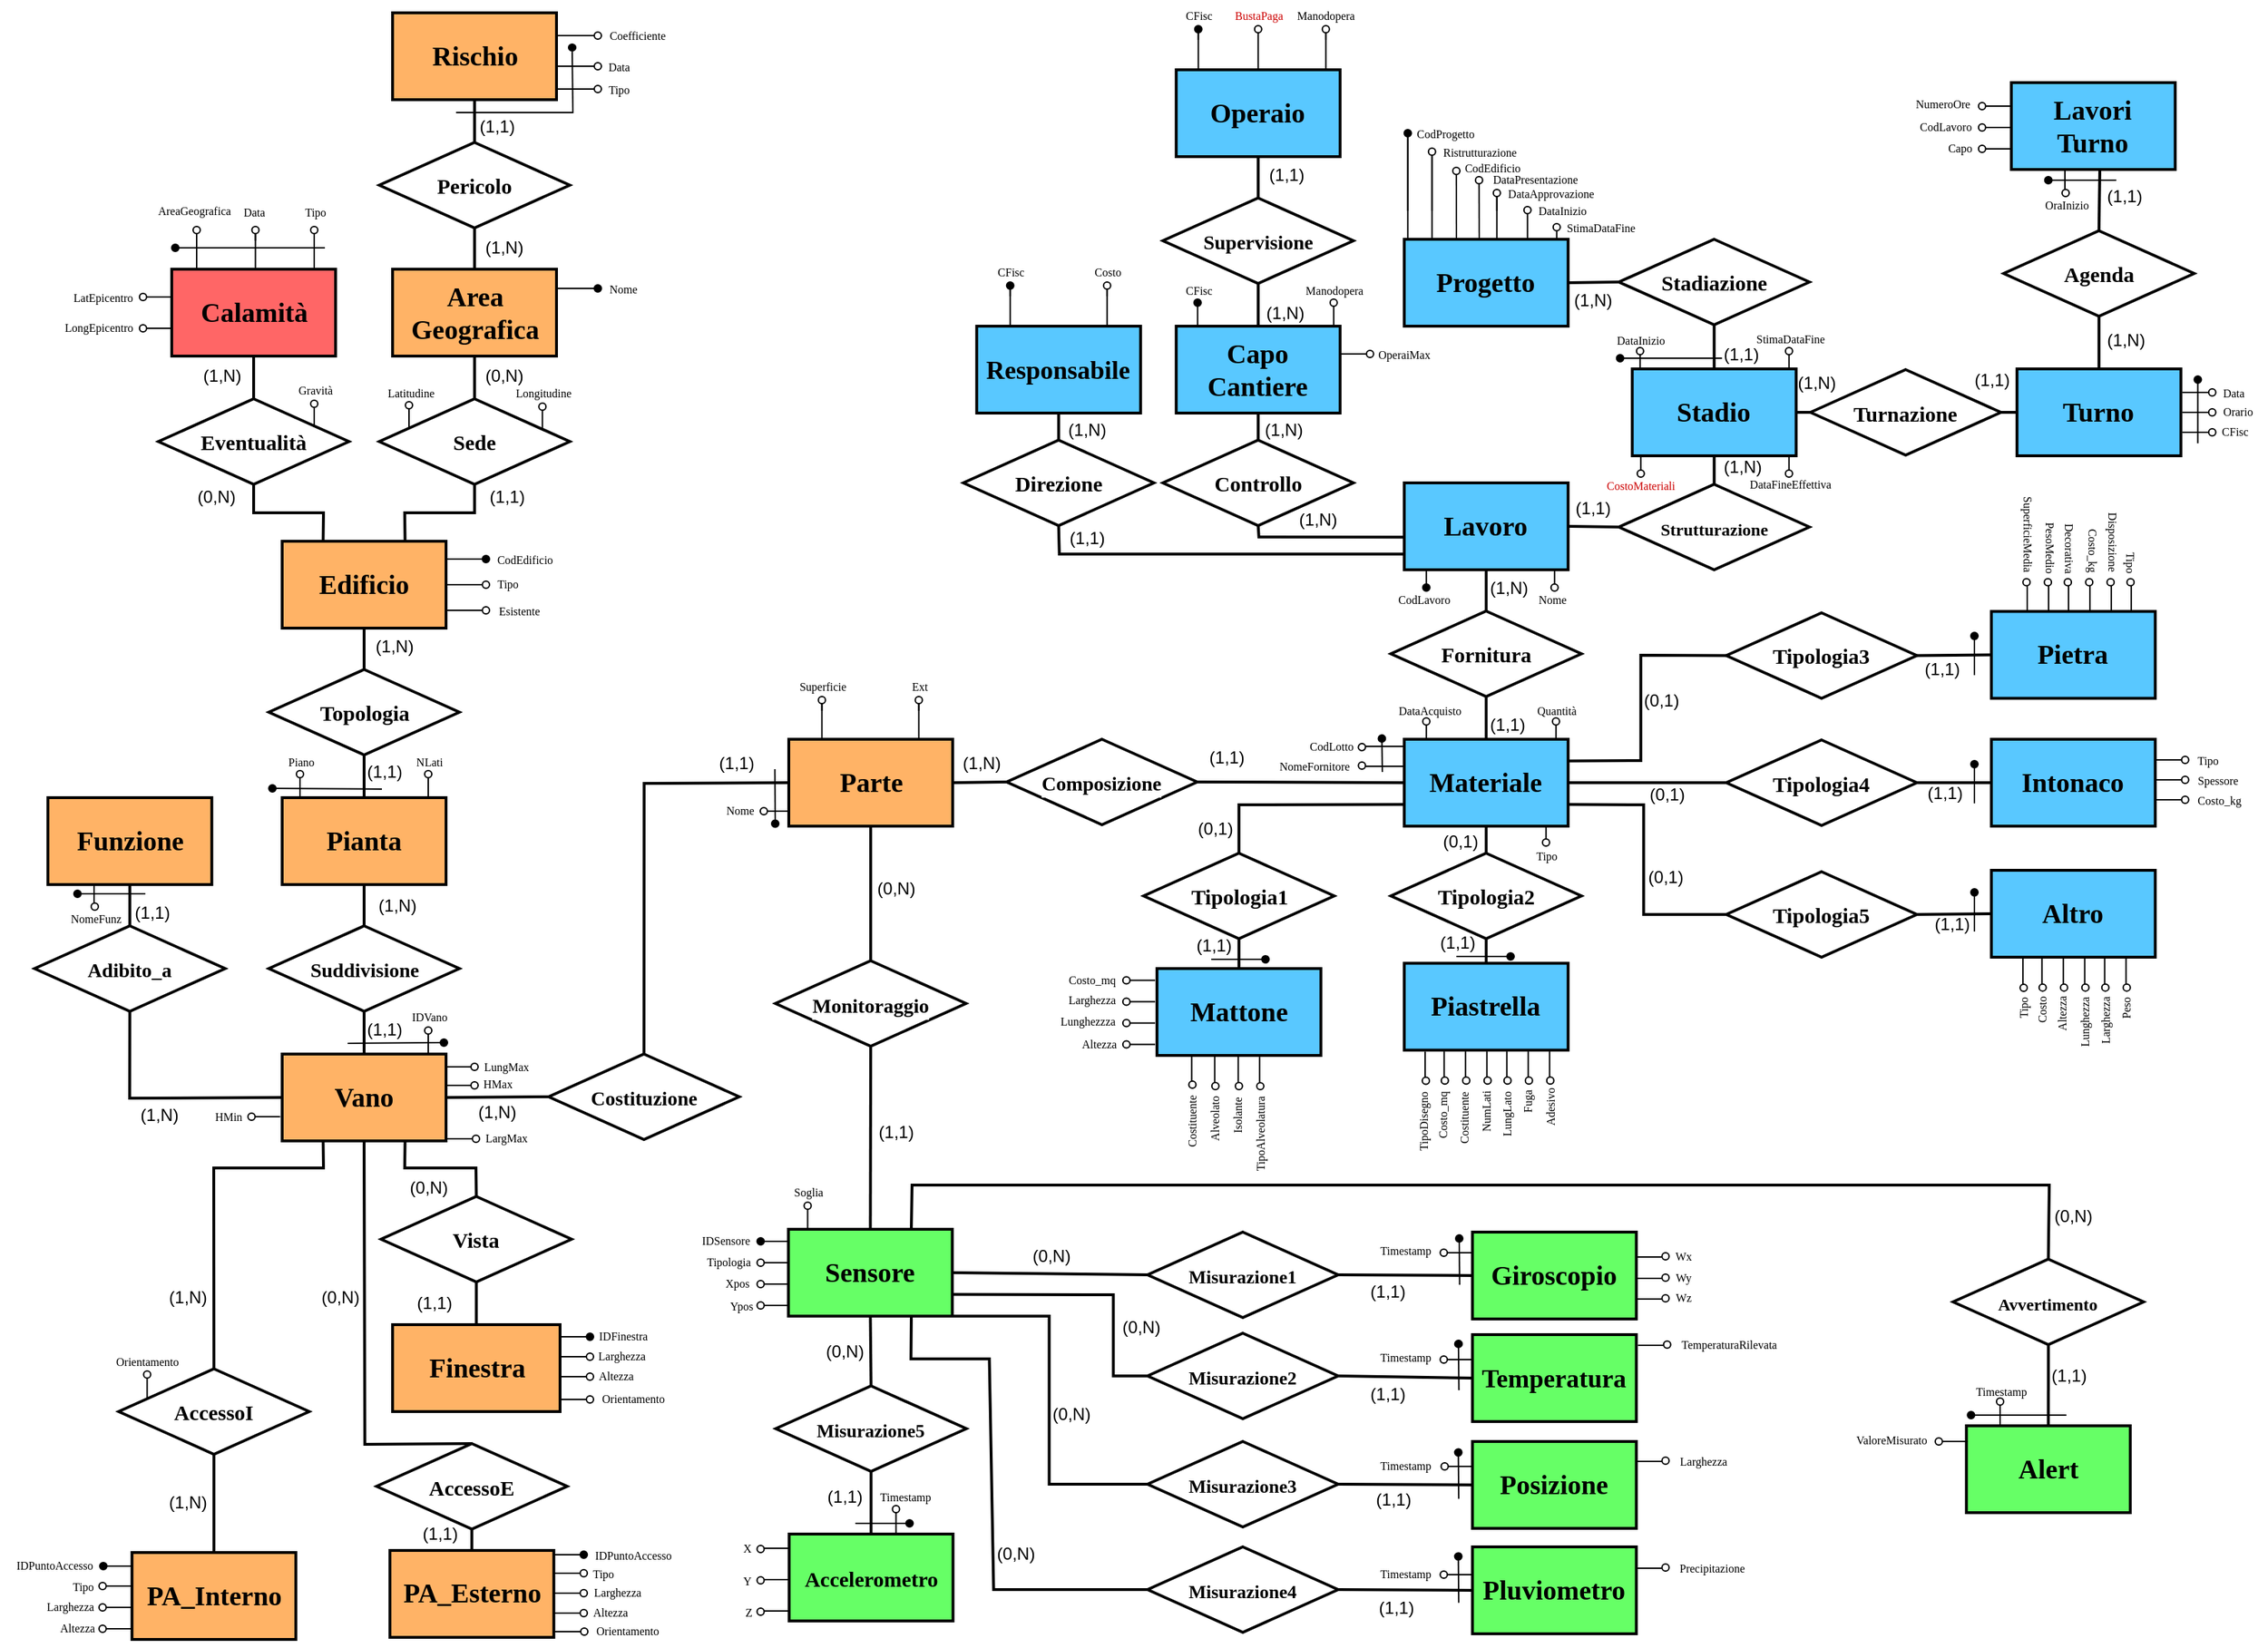 <mxfile version="20.7.4" type="device"><diagram id="9ludJgc8BcSV2wnB-8xs" name="Pagina-1"><mxGraphModel dx="465" dy="232" grid="0" gridSize="10" guides="1" tooltips="1" connect="1" arrows="1" fold="1" page="1" pageScale="1" pageWidth="1654" pageHeight="1169" math="0" shadow="0"><root><mxCell id="0"/><mxCell id="1" parent="0"/><mxCell id="P0mf3pSi--9NcpFDFo_4-4" value="&lt;font size=&quot;1&quot; face=&quot;Comic Sans MS&quot;&gt;&lt;b style=&quot;font-size: 19px;&quot;&gt;Edificio&lt;/b&gt;&lt;/font&gt;" style="whiteSpace=wrap;html=1;align=center;strokeWidth=2;fillColor=#FFB366;" parent="1" vertex="1"><mxGeometry x="210" y="380" width="115" height="61" as="geometry"/></mxCell><mxCell id="P0mf3pSi--9NcpFDFo_4-5" value="&lt;font size=&quot;1&quot; face=&quot;Comic Sans MS&quot;&gt;&lt;b style=&quot;font-size: 19px;&quot;&gt;Pianta&lt;/b&gt;&lt;/font&gt;" style="whiteSpace=wrap;html=1;align=center;strokeWidth=2;fillColor=#FFB366;" parent="1" vertex="1"><mxGeometry x="210" y="560" width="115" height="61" as="geometry"/></mxCell><mxCell id="P0mf3pSi--9NcpFDFo_4-6" value="&lt;font size=&quot;1&quot; face=&quot;Comic Sans MS&quot;&gt;&lt;b style=&quot;font-size: 19px;&quot;&gt;Vano&lt;/b&gt;&lt;/font&gt;" style="whiteSpace=wrap;html=1;align=center;fillColor=#FFB366;strokeWidth=2;" parent="1" vertex="1"><mxGeometry x="210" y="740" width="115" height="61" as="geometry"/></mxCell><mxCell id="P0mf3pSi--9NcpFDFo_4-7" value="&lt;font face=&quot;Comic Sans MS&quot; style=&quot;font-size: 19px;&quot;&gt;&lt;b&gt;Area&lt;br&gt;Geografica&lt;/b&gt;&lt;/font&gt;" style="whiteSpace=wrap;html=1;align=center;fillColor=#FFB366;strokeColor=#000000;strokeWidth=2;" parent="1" vertex="1"><mxGeometry x="287.5" y="189" width="115" height="61" as="geometry"/></mxCell><mxCell id="P0mf3pSi--9NcpFDFo_4-8" value="&lt;font style=&quot;font-size: 19px;&quot; face=&quot;Comic Sans MS&quot;&gt;&lt;b&gt;Calamità&lt;/b&gt;&lt;/font&gt;" style="whiteSpace=wrap;html=1;align=center;fillColor=#FF6666;strokeWidth=2;" parent="1" vertex="1"><mxGeometry x="132.5" y="189" width="115" height="61" as="geometry"/></mxCell><mxCell id="P0mf3pSi--9NcpFDFo_4-9" value="&lt;font size=&quot;1&quot; face=&quot;Comic Sans MS&quot;&gt;&lt;b style=&quot;font-size: 19px;&quot;&gt;Rischio&lt;/b&gt;&lt;/font&gt;" style="whiteSpace=wrap;html=1;align=center;fillColor=#FFB366;strokeWidth=2;" parent="1" vertex="1"><mxGeometry x="287.5" y="9" width="115" height="61" as="geometry"/></mxCell><mxCell id="P0mf3pSi--9NcpFDFo_4-10" style="edgeStyle=orthogonalEdgeStyle;rounded=0;orthogonalLoop=1;jettySize=auto;html=1;exitX=0.5;exitY=1;exitDx=0;exitDy=0;" parent="1" source="P0mf3pSi--9NcpFDFo_4-9" target="P0mf3pSi--9NcpFDFo_4-9" edge="1"><mxGeometry relative="1" as="geometry"/></mxCell><mxCell id="P0mf3pSi--9NcpFDFo_4-31" value="&lt;font size=&quot;1&quot; face=&quot;Comic Sans MS&quot;&gt;&lt;b style=&quot;font-size: 19px;&quot;&gt;PA_Esterno&lt;/b&gt;&lt;/font&gt;" style="whiteSpace=wrap;html=1;align=center;fillColor=#FFB366;strokeWidth=2;" parent="1" vertex="1"><mxGeometry x="285.63" y="1088.5" width="115" height="61" as="geometry"/></mxCell><mxCell id="P0mf3pSi--9NcpFDFo_4-32" value="&lt;font size=&quot;1&quot; face=&quot;Comic Sans MS&quot;&gt;&lt;b style=&quot;font-size: 19px;&quot;&gt;PA_Interno&lt;/b&gt;&lt;/font&gt;" style="whiteSpace=wrap;html=1;align=center;fillColor=#FFB366;strokeWidth=2;" parent="1" vertex="1"><mxGeometry x="104.63" y="1090" width="115" height="61" as="geometry"/></mxCell><mxCell id="P0mf3pSi--9NcpFDFo_4-42" value="&lt;font size=&quot;1&quot; face=&quot;Comic Sans MS&quot;&gt;&lt;b style=&quot;font-size: 19px;&quot;&gt;Finestra&lt;br&gt;&lt;/b&gt;&lt;/font&gt;" style="whiteSpace=wrap;html=1;align=center;fillColor=#FFB366;strokeWidth=2;" parent="1" vertex="1"><mxGeometry x="287.5" y="930" width="117.5" height="61" as="geometry"/></mxCell><mxCell id="P0mf3pSi--9NcpFDFo_4-43" value="&lt;font size=&quot;1&quot; style=&quot;&quot;&gt;&lt;b style=&quot;font-size: 15px;&quot;&gt;Pericolo&lt;/b&gt;&lt;/font&gt;" style="shape=rhombus;perimeter=rhombusPerimeter;whiteSpace=wrap;html=1;align=center;labelBackgroundColor=#FFFFFF;strokeWidth=2;fontFamily=Comic Sans MS;fontSize=18;" parent="1" vertex="1"><mxGeometry x="278.12" y="100" width="133.75" height="60" as="geometry"/></mxCell><mxCell id="P0mf3pSi--9NcpFDFo_4-45" value="&lt;font size=&quot;1&quot; style=&quot;&quot;&gt;&lt;b style=&quot;font-size: 15px;&quot;&gt;Sede&lt;/b&gt;&lt;/font&gt;" style="shape=rhombus;perimeter=rhombusPerimeter;whiteSpace=wrap;html=1;align=center;labelBackgroundColor=#FFFFFF;strokeWidth=2;fontFamily=Comic Sans MS;fontSize=18;" parent="1" vertex="1"><mxGeometry x="278.13" y="280" width="133.75" height="60" as="geometry"/></mxCell><mxCell id="P0mf3pSi--9NcpFDFo_4-46" value="&lt;font size=&quot;1&quot; style=&quot;&quot;&gt;&lt;b style=&quot;font-size: 15px;&quot;&gt;Eventualità&lt;/b&gt;&lt;/font&gt;" style="shape=rhombus;perimeter=rhombusPerimeter;whiteSpace=wrap;html=1;align=center;labelBackgroundColor=#FFFFFF;strokeWidth=2;fontFamily=Comic Sans MS;fontSize=18;" parent="1" vertex="1"><mxGeometry x="123.13" y="280" width="133.75" height="60" as="geometry"/></mxCell><mxCell id="P0mf3pSi--9NcpFDFo_4-48" value="&lt;font size=&quot;1&quot; style=&quot;&quot;&gt;&lt;b style=&quot;font-size: 14px;&quot;&gt;Monitoraggio&lt;/b&gt;&lt;/font&gt;" style="shape=rhombus;perimeter=rhombusPerimeter;whiteSpace=wrap;html=1;align=center;labelBackgroundColor=#FFFFFF;strokeWidth=2;fontFamily=Comic Sans MS;fontSize=18;" parent="1" vertex="1"><mxGeometry x="556.13" y="674.5" width="133.75" height="60" as="geometry"/></mxCell><mxCell id="P0mf3pSi--9NcpFDFo_4-49" value="&lt;font size=&quot;1&quot; style=&quot;&quot;&gt;&lt;b style=&quot;font-size: 14px;&quot;&gt;Costituzione&lt;/b&gt;&lt;/font&gt;" style="shape=rhombus;perimeter=rhombusPerimeter;whiteSpace=wrap;html=1;align=center;labelBackgroundColor=#FFFFFF;strokeWidth=2;fontFamily=Comic Sans MS;fontSize=18;" parent="1" vertex="1"><mxGeometry x="397" y="740" width="133.75" height="60" as="geometry"/></mxCell><mxCell id="P0mf3pSi--9NcpFDFo_4-50" value="&lt;font size=&quot;1&quot; style=&quot;&quot;&gt;&lt;b style=&quot;font-size: 15px;&quot;&gt;AccessoI&lt;/b&gt;&lt;/font&gt;" style="shape=rhombus;perimeter=rhombusPerimeter;whiteSpace=wrap;html=1;align=center;labelBackgroundColor=#FFFFFF;strokeWidth=2;fontFamily=Comic Sans MS;fontSize=18;" parent="1" vertex="1"><mxGeometry x="95.25" y="961" width="133.75" height="60" as="geometry"/></mxCell><mxCell id="P0mf3pSi--9NcpFDFo_4-51" value="&lt;font size=&quot;1&quot; style=&quot;&quot;&gt;&lt;b style=&quot;font-size: 15px;&quot;&gt;Vista&lt;/b&gt;&lt;/font&gt;" style="shape=rhombus;perimeter=rhombusPerimeter;whiteSpace=wrap;html=1;align=center;labelBackgroundColor=#FFFFFF;strokeWidth=2;fontFamily=Comic Sans MS;fontSize=18;" parent="1" vertex="1"><mxGeometry x="279.38" y="840" width="133.75" height="60" as="geometry"/></mxCell><mxCell id="P0mf3pSi--9NcpFDFo_4-52" value="&lt;font size=&quot;1&quot; style=&quot;&quot;&gt;&lt;b style=&quot;font-size: 14px;&quot;&gt;Suddivisione&lt;/b&gt;&lt;/font&gt;" style="shape=rhombus;perimeter=rhombusPerimeter;whiteSpace=wrap;html=1;align=center;labelBackgroundColor=#FFFFFF;strokeWidth=2;fontFamily=Comic Sans MS;fontSize=18;" parent="1" vertex="1"><mxGeometry x="200.63" y="650" width="133.75" height="60" as="geometry"/></mxCell><mxCell id="P0mf3pSi--9NcpFDFo_4-53" value="&lt;font size=&quot;1&quot; style=&quot;&quot;&gt;&lt;b style=&quot;font-size: 15px;&quot;&gt;Topologia&lt;/b&gt;&lt;/font&gt;" style="shape=rhombus;perimeter=rhombusPerimeter;whiteSpace=wrap;html=1;align=center;labelBackgroundColor=#FFFFFF;strokeWidth=2;fontFamily=Comic Sans MS;fontSize=18;" parent="1" vertex="1"><mxGeometry x="200.63" y="470" width="133.75" height="60" as="geometry"/></mxCell><mxCell id="P0mf3pSi--9NcpFDFo_4-64" value="&lt;font size=&quot;1&quot; style=&quot;&quot;&gt;&lt;b style=&quot;font-size: 13px;&quot;&gt;Misurazione1&lt;/b&gt;&lt;/font&gt;" style="shape=rhombus;perimeter=rhombusPerimeter;whiteSpace=wrap;html=1;align=center;labelBackgroundColor=#FFFFFF;strokeWidth=2;fontFamily=Comic Sans MS;fontSize=18;aspect=fixed;" parent="1" vertex="1"><mxGeometry x="817.25" y="865" width="133.75" height="60" as="geometry"/></mxCell><mxCell id="P0mf3pSi--9NcpFDFo_4-68" value="" style="endArrow=none;html=1;rounded=0;fontFamily=Comic Sans MS;fontSize=15;entryX=0.5;entryY=1;entryDx=0;entryDy=0;exitX=0.5;exitY=0;exitDx=0;exitDy=0;strokeWidth=2;" parent="1" source="P0mf3pSi--9NcpFDFo_4-43" target="P0mf3pSi--9NcpFDFo_4-9" edge="1"><mxGeometry relative="1" as="geometry"><mxPoint x="330" y="180" as="sourcePoint"/><mxPoint x="490" y="180" as="targetPoint"/></mxGeometry></mxCell><mxCell id="P0mf3pSi--9NcpFDFo_4-70" value="" style="endArrow=none;html=1;rounded=0;strokeWidth=2;fontFamily=Comic Sans MS;fontSize=15;entryX=0.5;entryY=1;entryDx=0;entryDy=0;exitX=0.5;exitY=0;exitDx=0;exitDy=0;" parent="1" source="P0mf3pSi--9NcpFDFo_4-7" target="P0mf3pSi--9NcpFDFo_4-43" edge="1"><mxGeometry relative="1" as="geometry"><mxPoint x="530" y="180" as="sourcePoint"/><mxPoint x="690" y="180" as="targetPoint"/></mxGeometry></mxCell><mxCell id="P0mf3pSi--9NcpFDFo_4-71" value="" style="endArrow=none;html=1;rounded=0;strokeWidth=2;fontFamily=Comic Sans MS;fontSize=15;entryX=0.5;entryY=1;entryDx=0;entryDy=0;exitX=0.5;exitY=0;exitDx=0;exitDy=0;" parent="1" source="P0mf3pSi--9NcpFDFo_4-45" target="P0mf3pSi--9NcpFDFo_4-7" edge="1"><mxGeometry relative="1" as="geometry"><mxPoint x="345" y="200" as="sourcePoint"/><mxPoint x="344.995" y="160" as="targetPoint"/></mxGeometry></mxCell><mxCell id="P0mf3pSi--9NcpFDFo_4-72" value="" style="endArrow=none;html=1;rounded=0;strokeWidth=2;fontFamily=Comic Sans MS;fontSize=15;entryX=0.5;entryY=1;entryDx=0;entryDy=0;exitX=0.5;exitY=0;exitDx=0;exitDy=0;" parent="1" source="P0mf3pSi--9NcpFDFo_4-52" target="P0mf3pSi--9NcpFDFo_4-5" edge="1"><mxGeometry relative="1" as="geometry"><mxPoint x="355" y="199" as="sourcePoint"/><mxPoint x="354.995" y="170" as="targetPoint"/></mxGeometry></mxCell><mxCell id="P0mf3pSi--9NcpFDFo_4-73" value="" style="endArrow=none;html=1;rounded=0;strokeWidth=2;fontFamily=Comic Sans MS;fontSize=15;entryX=0.5;entryY=1;entryDx=0;entryDy=0;exitX=0.5;exitY=0;exitDx=0;exitDy=0;" parent="1" source="P0mf3pSi--9NcpFDFo_4-5" target="P0mf3pSi--9NcpFDFo_4-53" edge="1"><mxGeometry relative="1" as="geometry"><mxPoint x="365" y="209" as="sourcePoint"/><mxPoint x="364.995" y="180" as="targetPoint"/></mxGeometry></mxCell><mxCell id="P0mf3pSi--9NcpFDFo_4-74" value="" style="endArrow=none;html=1;rounded=0;strokeWidth=2;fontFamily=Comic Sans MS;fontSize=15;entryX=0.5;entryY=0;entryDx=0;entryDy=0;exitX=0.5;exitY=1;exitDx=0;exitDy=0;" parent="1" source="P0mf3pSi--9NcpFDFo_4-4" target="P0mf3pSi--9NcpFDFo_4-53" edge="1"><mxGeometry relative="1" as="geometry"><mxPoint x="375" y="219" as="sourcePoint"/><mxPoint x="374.995" y="190" as="targetPoint"/></mxGeometry></mxCell><mxCell id="P0mf3pSi--9NcpFDFo_4-75" value="" style="endArrow=none;html=1;rounded=0;strokeWidth=2;fontFamily=Comic Sans MS;fontSize=15;entryX=0.5;entryY=1;entryDx=0;entryDy=0;exitX=0.25;exitY=0;exitDx=0;exitDy=0;" parent="1" source="P0mf3pSi--9NcpFDFo_4-4" target="P0mf3pSi--9NcpFDFo_4-46" edge="1"><mxGeometry relative="1" as="geometry"><mxPoint x="190" y="360" as="sourcePoint"/><mxPoint x="384.995" y="200" as="targetPoint"/><Array as="points"><mxPoint x="239" y="360"/><mxPoint x="190" y="360"/></Array></mxGeometry></mxCell><mxCell id="P0mf3pSi--9NcpFDFo_4-76" value="" style="endArrow=none;html=1;rounded=0;strokeWidth=2;fontFamily=Comic Sans MS;fontSize=15;entryX=0.5;entryY=1;entryDx=0;entryDy=0;exitX=0.75;exitY=0;exitDx=0;exitDy=0;" parent="1" source="P0mf3pSi--9NcpFDFo_4-4" target="P0mf3pSi--9NcpFDFo_4-45" edge="1"><mxGeometry relative="1" as="geometry"><mxPoint x="395" y="239" as="sourcePoint"/><mxPoint x="394.995" y="210" as="targetPoint"/><Array as="points"><mxPoint x="296" y="360"/><mxPoint x="320" y="360"/><mxPoint x="345" y="360"/></Array></mxGeometry></mxCell><mxCell id="P0mf3pSi--9NcpFDFo_4-78" value="" style="endArrow=none;html=1;rounded=0;strokeWidth=2;fontFamily=Comic Sans MS;fontSize=15;entryX=0.5;entryY=1;entryDx=0;entryDy=0;exitX=0.5;exitY=0;exitDx=0;exitDy=0;" parent="1" source="P0mf3pSi--9NcpFDFo_4-46" target="P0mf3pSi--9NcpFDFo_4-8" edge="1"><mxGeometry relative="1" as="geometry"><mxPoint x="415" y="259" as="sourcePoint"/><mxPoint x="414.995" y="230" as="targetPoint"/></mxGeometry></mxCell><mxCell id="P0mf3pSi--9NcpFDFo_4-80" value="" style="endArrow=none;html=1;rounded=0;strokeWidth=2;fontFamily=Comic Sans MS;fontSize=15;entryX=0.5;entryY=1;entryDx=0;entryDy=0;exitX=0.5;exitY=0;exitDx=0;exitDy=0;" parent="1" source="P0mf3pSi--9NcpFDFo_4-6" target="P0mf3pSi--9NcpFDFo_4-52" edge="1"><mxGeometry relative="1" as="geometry"><mxPoint x="277.505" y="660" as="sourcePoint"/><mxPoint x="277.5" y="631" as="targetPoint"/></mxGeometry></mxCell><mxCell id="P0mf3pSi--9NcpFDFo_4-84" value="" style="endArrow=none;html=1;rounded=0;strokeWidth=2;fontFamily=Comic Sans MS;fontSize=15;entryX=0;entryY=0.5;entryDx=0;entryDy=0;exitX=0.5;exitY=0;exitDx=0;exitDy=0;" parent="1" source="P0mf3pSi--9NcpFDFo_4-49" target="P0mf3pSi--9NcpFDFo_4-38" edge="1"><mxGeometry relative="1" as="geometry"><mxPoint x="374.25" y="590" as="sourcePoint"/><mxPoint x="188" y="491" as="targetPoint"/><Array as="points"><mxPoint x="464" y="550"/></Array></mxGeometry></mxCell><mxCell id="P0mf3pSi--9NcpFDFo_4-85" value="" style="endArrow=none;html=1;rounded=0;strokeWidth=2;fontFamily=Comic Sans MS;fontSize=15;entryX=0;entryY=0.5;entryDx=0;entryDy=0;exitX=1;exitY=0.5;exitDx=0;exitDy=0;" parent="1" source="P0mf3pSi--9NcpFDFo_4-6" target="P0mf3pSi--9NcpFDFo_4-49" edge="1"><mxGeometry relative="1" as="geometry"><mxPoint x="327.505" y="710" as="sourcePoint"/><mxPoint x="327.5" y="681" as="targetPoint"/></mxGeometry></mxCell><mxCell id="P0mf3pSi--9NcpFDFo_4-100" value="" style="endArrow=none;html=1;rounded=0;strokeWidth=2;fontFamily=Comic Sans MS;fontSize=15;entryX=0.5;entryY=1;entryDx=0;entryDy=0;exitX=0.5;exitY=0;exitDx=0;exitDy=0;" parent="1" source="P0mf3pSi--9NcpFDFo_4-29" target="P0mf3pSi--9NcpFDFo_4-48" edge="1"><mxGeometry relative="1" as="geometry"><mxPoint x="513.75" y="780" as="sourcePoint"/><mxPoint x="555" y="780.5" as="targetPoint"/></mxGeometry></mxCell><mxCell id="P0mf3pSi--9NcpFDFo_4-104" value="" style="endArrow=none;html=1;rounded=0;strokeWidth=2;fontFamily=Comic Sans MS;fontSize=15;entryX=0;entryY=0.5;entryDx=0;entryDy=0;exitX=1;exitY=0.5;exitDx=0;exitDy=0;" parent="1" source="P0mf3pSi--9NcpFDFo_4-29" target="P0mf3pSi--9NcpFDFo_4-64" edge="1"><mxGeometry relative="1" as="geometry"><mxPoint x="514" y="806" as="sourcePoint"/><mxPoint x="555.25" y="806.5" as="targetPoint"/></mxGeometry></mxCell><mxCell id="P0mf3pSi--9NcpFDFo_4-105" value="" style="endArrow=none;html=1;rounded=0;strokeWidth=2;fontFamily=Comic Sans MS;fontSize=15;entryX=0.5;entryY=0;entryDx=0;entryDy=0;exitX=0.5;exitY=1;exitDx=0;exitDy=0;" parent="1" source="P0mf3pSi--9NcpFDFo_4-51" target="P0mf3pSi--9NcpFDFo_4-42" edge="1"><mxGeometry relative="1" as="geometry"><mxPoint x="513.75" y="780" as="sourcePoint"/><mxPoint x="555" y="780.5" as="targetPoint"/></mxGeometry></mxCell><mxCell id="P0mf3pSi--9NcpFDFo_4-109" value="" style="endArrow=none;html=1;rounded=0;strokeWidth=2;fontFamily=Comic Sans MS;fontSize=15;entryX=0.5;entryY=0;entryDx=0;entryDy=0;exitX=0.5;exitY=1;exitDx=0;exitDy=0;" parent="1" source="P0mf3pSi--9NcpFDFo_4-38" target="P0mf3pSi--9NcpFDFo_4-48" edge="1"><mxGeometry relative="1" as="geometry"><mxPoint x="612.5" y="750" as="sourcePoint"/><mxPoint x="612.505" y="630" as="targetPoint"/></mxGeometry></mxCell><mxCell id="P0mf3pSi--9NcpFDFo_4-113" value="" style="endArrow=none;html=1;rounded=0;strokeWidth=2;fontFamily=Comic Sans MS;fontSize=15;entryX=0.5;entryY=0;entryDx=0;entryDy=0;exitX=0.75;exitY=1;exitDx=0;exitDy=0;" parent="1" source="P0mf3pSi--9NcpFDFo_4-6" target="P0mf3pSi--9NcpFDFo_4-51" edge="1"><mxGeometry relative="1" as="geometry"><mxPoint x="335" y="780.5" as="sourcePoint"/><mxPoint x="380" y="780" as="targetPoint"/><Array as="points"><mxPoint x="296" y="820"/><mxPoint x="320" y="820"/><mxPoint x="346" y="820"/></Array></mxGeometry></mxCell><mxCell id="P0mf3pSi--9NcpFDFo_4-115" value="" style="endArrow=none;html=1;rounded=0;strokeWidth=2;fontFamily=Comic Sans MS;fontSize=15;entryX=0.5;entryY=0;entryDx=0;entryDy=0;exitX=0.25;exitY=1;exitDx=0;exitDy=0;" parent="1" source="P0mf3pSi--9NcpFDFo_4-6" target="P0mf3pSi--9NcpFDFo_4-50" edge="1"><mxGeometry relative="1" as="geometry"><mxPoint x="277.5" y="750.0" as="sourcePoint"/><mxPoint x="277.505" y="720.0" as="targetPoint"/><Array as="points"><mxPoint x="239" y="820"/><mxPoint x="162" y="820"/></Array></mxGeometry></mxCell><mxCell id="LxAU_xZmWPfVwuMvbNIc-19" value="" style="group" parent="1" vertex="1" connectable="0"><mxGeometry x="147.5" y="159" width="5" height="30" as="geometry"/></mxCell><mxCell id="LxAU_xZmWPfVwuMvbNIc-7" value="" style="endArrow=none;html=1;rounded=0;startArrow=none;" parent="LxAU_xZmWPfVwuMvbNIc-19" source="LxAU_xZmWPfVwuMvbNIc-10" edge="1"><mxGeometry width="50" height="50" relative="1" as="geometry"><mxPoint x="2.5" y="30" as="sourcePoint"/><mxPoint x="2.5" y="10" as="targetPoint"/></mxGeometry></mxCell><mxCell id="LxAU_xZmWPfVwuMvbNIc-10" value="" style="verticalLabelPosition=bottom;verticalAlign=top;html=1;shape=mxgraph.flowchart.on-page_reference;" parent="LxAU_xZmWPfVwuMvbNIc-19" vertex="1"><mxGeometry width="5" height="5" as="geometry"/></mxCell><mxCell id="LxAU_xZmWPfVwuMvbNIc-11" value="" style="endArrow=none;html=1;rounded=0;" parent="LxAU_xZmWPfVwuMvbNIc-19" target="LxAU_xZmWPfVwuMvbNIc-10" edge="1"><mxGeometry width="50" height="50" relative="1" as="geometry"><mxPoint x="2.5" y="30" as="sourcePoint"/><mxPoint x="2.5" y="10" as="targetPoint"/></mxGeometry></mxCell><mxCell id="LxAU_xZmWPfVwuMvbNIc-20" value="" style="group" parent="1" vertex="1" connectable="0"><mxGeometry x="188.75" y="159" width="5" height="30" as="geometry"/></mxCell><mxCell id="LxAU_xZmWPfVwuMvbNIc-12" value="" style="endArrow=none;html=1;rounded=0;startArrow=none;" parent="LxAU_xZmWPfVwuMvbNIc-20" source="LxAU_xZmWPfVwuMvbNIc-13" edge="1"><mxGeometry width="50" height="50" relative="1" as="geometry"><mxPoint x="2.5" y="30" as="sourcePoint"/><mxPoint x="2.5" y="10" as="targetPoint"/></mxGeometry></mxCell><mxCell id="LxAU_xZmWPfVwuMvbNIc-13" value="" style="verticalLabelPosition=bottom;verticalAlign=top;html=1;shape=mxgraph.flowchart.on-page_reference;" parent="LxAU_xZmWPfVwuMvbNIc-20" vertex="1"><mxGeometry width="5" height="5" as="geometry"/></mxCell><mxCell id="LxAU_xZmWPfVwuMvbNIc-14" value="" style="endArrow=none;html=1;rounded=0;" parent="LxAU_xZmWPfVwuMvbNIc-20" target="LxAU_xZmWPfVwuMvbNIc-13" edge="1"><mxGeometry width="50" height="50" relative="1" as="geometry"><mxPoint x="2.5" y="30" as="sourcePoint"/><mxPoint x="2.5" y="10" as="targetPoint"/></mxGeometry></mxCell><mxCell id="LxAU_xZmWPfVwuMvbNIc-21" value="" style="group" parent="1" vertex="1" connectable="0"><mxGeometry x="230" y="159" width="5" height="30" as="geometry"/></mxCell><mxCell id="LxAU_xZmWPfVwuMvbNIc-15" value="" style="endArrow=none;html=1;rounded=0;startArrow=none;" parent="LxAU_xZmWPfVwuMvbNIc-21" source="LxAU_xZmWPfVwuMvbNIc-16" edge="1"><mxGeometry width="50" height="50" relative="1" as="geometry"><mxPoint x="2.5" y="30" as="sourcePoint"/><mxPoint x="2.5" y="10" as="targetPoint"/></mxGeometry></mxCell><mxCell id="LxAU_xZmWPfVwuMvbNIc-50" value="" style="group" parent="LxAU_xZmWPfVwuMvbNIc-21" vertex="1" connectable="0"><mxGeometry width="5" height="30" as="geometry"/></mxCell><mxCell id="LxAU_xZmWPfVwuMvbNIc-96" value="" style="group" parent="LxAU_xZmWPfVwuMvbNIc-50" vertex="1" connectable="0"><mxGeometry width="5" height="30" as="geometry"/></mxCell><mxCell id="LxAU_xZmWPfVwuMvbNIc-16" value="" style="verticalLabelPosition=bottom;verticalAlign=top;html=1;shape=mxgraph.flowchart.on-page_reference;" parent="LxAU_xZmWPfVwuMvbNIc-96" vertex="1"><mxGeometry width="5" height="5" as="geometry"/></mxCell><mxCell id="LxAU_xZmWPfVwuMvbNIc-17" value="" style="endArrow=none;html=1;rounded=0;" parent="LxAU_xZmWPfVwuMvbNIc-96" target="LxAU_xZmWPfVwuMvbNIc-16" edge="1"><mxGeometry width="50" height="50" relative="1" as="geometry"><mxPoint x="2.5" y="30" as="sourcePoint"/><mxPoint x="2.5" y="10" as="targetPoint"/></mxGeometry></mxCell><mxCell id="LxAU_xZmWPfVwuMvbNIc-22" value="&lt;font style=&quot;font-size: 8px;&quot; face=&quot;Georgia&quot;&gt;AreaGeografica&lt;br&gt;&lt;/font&gt;" style="text;html=1;resizable=0;autosize=1;align=center;verticalAlign=middle;points=[];fillColor=none;strokeColor=none;rounded=0;" parent="1" vertex="1"><mxGeometry x="111" y="134" width="73" height="26" as="geometry"/></mxCell><mxCell id="LxAU_xZmWPfVwuMvbNIc-23" value="Data" style="text;html=1;align=center;verticalAlign=middle;resizable=0;points=[];autosize=1;strokeColor=none;fillColor=none;fontSize=8;fontFamily=Georgia;" parent="1" vertex="1"><mxGeometry x="170" y="139" width="40" height="20" as="geometry"/></mxCell><mxCell id="LxAU_xZmWPfVwuMvbNIc-25" value="Tipo" style="text;html=1;align=center;verticalAlign=middle;resizable=0;points=[];autosize=1;strokeColor=none;fillColor=none;fontSize=8;fontFamily=Georgia;" parent="1" vertex="1"><mxGeometry x="212.5" y="139" width="40" height="20" as="geometry"/></mxCell><mxCell id="LxAU_xZmWPfVwuMvbNIc-71" value="Nome" style="text;html=1;align=center;verticalAlign=middle;resizable=0;points=[];autosize=1;strokeColor=none;fillColor=none;fontSize=8;fontFamily=Georgia;" parent="1" vertex="1"><mxGeometry x="429" y="192.5" width="40" height="20" as="geometry"/></mxCell><mxCell id="LxAU_xZmWPfVwuMvbNIc-60" value="" style="endArrow=none;html=1;rounded=0;fontFamily=Georgia;fontSize=8;endSize=6;" parent="1" edge="1"><mxGeometry width="50" height="50" relative="1" as="geometry"><mxPoint x="402.5" y="202.5" as="sourcePoint"/><mxPoint x="430" y="202.5" as="targetPoint"/></mxGeometry></mxCell><mxCell id="LxAU_xZmWPfVwuMvbNIc-61" value="" style="ellipse;whiteSpace=wrap;html=1;aspect=fixed;fontFamily=Georgia;fontSize=8;fillColor=#000000;" parent="1" vertex="1"><mxGeometry x="429" y="200" width="5" height="5" as="geometry"/></mxCell><mxCell id="LxAU_xZmWPfVwuMvbNIc-100" value="" style="group" parent="1" vertex="1" connectable="0"><mxGeometry x="220" y="541" width="5" height="19" as="geometry"/></mxCell><mxCell id="LxAU_xZmWPfVwuMvbNIc-98" value="" style="verticalLabelPosition=bottom;verticalAlign=top;html=1;shape=mxgraph.flowchart.on-page_reference;" parent="LxAU_xZmWPfVwuMvbNIc-100" vertex="1"><mxGeometry width="5" height="5" as="geometry"/></mxCell><mxCell id="LxAU_xZmWPfVwuMvbNIc-99" value="" style="endArrow=none;html=1;rounded=0;" parent="LxAU_xZmWPfVwuMvbNIc-100" target="LxAU_xZmWPfVwuMvbNIc-98" edge="1"><mxGeometry width="50" height="50" relative="1" as="geometry"><mxPoint x="2.5" y="19" as="sourcePoint"/><mxPoint x="2.5" y="10" as="targetPoint"/></mxGeometry></mxCell><mxCell id="LxAU_xZmWPfVwuMvbNIc-104" value="Piano" style="text;html=1;align=center;verticalAlign=middle;resizable=0;points=[];autosize=1;strokeColor=none;fillColor=none;fontSize=8;fontFamily=Georgia;" parent="1" vertex="1"><mxGeometry x="202.5" y="525" width="40" height="20" as="geometry"/></mxCell><mxCell id="LxAU_xZmWPfVwuMvbNIc-106" value="" style="group" parent="1" vertex="1" connectable="0"><mxGeometry x="132.5" y="171.5" width="107.5" height="5" as="geometry"/></mxCell><mxCell id="LxAU_xZmWPfVwuMvbNIc-28" value="" style="verticalLabelPosition=bottom;verticalAlign=top;html=1;shape=mxgraph.flowchart.on-page_reference;container=0;fillColor=#000000;" parent="LxAU_xZmWPfVwuMvbNIc-106" vertex="1"><mxGeometry width="5" height="5" as="geometry"/></mxCell><mxCell id="LxAU_xZmWPfVwuMvbNIc-29" value="" style="endArrow=none;html=1;rounded=0;endSize=6;" parent="LxAU_xZmWPfVwuMvbNIc-106" target="LxAU_xZmWPfVwuMvbNIc-28" edge="1"><mxGeometry width="50" height="50" relative="1" as="geometry"><mxPoint x="107.5" y="2.5" as="sourcePoint"/><mxPoint x="2.5" y="10" as="targetPoint"/></mxGeometry></mxCell><mxCell id="LxAU_xZmWPfVwuMvbNIc-116" value="" style="group" parent="1" vertex="1" connectable="0"><mxGeometry x="310" y="721" width="5" height="19" as="geometry"/></mxCell><mxCell id="LxAU_xZmWPfVwuMvbNIc-117" value="" style="verticalLabelPosition=bottom;verticalAlign=top;html=1;shape=mxgraph.flowchart.on-page_reference;" parent="LxAU_xZmWPfVwuMvbNIc-116" vertex="1"><mxGeometry width="5" height="5" as="geometry"/></mxCell><mxCell id="LxAU_xZmWPfVwuMvbNIc-118" value="" style="endArrow=none;html=1;rounded=0;" parent="LxAU_xZmWPfVwuMvbNIc-116" target="LxAU_xZmWPfVwuMvbNIc-117" edge="1"><mxGeometry width="50" height="50" relative="1" as="geometry"><mxPoint x="2.5" y="19" as="sourcePoint"/><mxPoint x="2.5" y="10" as="targetPoint"/></mxGeometry></mxCell><mxCell id="LxAU_xZmWPfVwuMvbNIc-120" value="IDVano" style="text;html=1;align=center;verticalAlign=middle;resizable=0;points=[];autosize=1;strokeColor=none;fillColor=none;fontSize=8;fontFamily=Georgia;" parent="1" vertex="1"><mxGeometry x="287.5" y="704" width="50" height="20" as="geometry"/></mxCell><mxCell id="nnxS-MtlvydgKiGa53Bp-7" value="" style="group" parent="1" vertex="1" connectable="0"><mxGeometry x="325" y="759.5" width="22.5" height="5" as="geometry"/></mxCell><mxCell id="nnxS-MtlvydgKiGa53Bp-5" value="" style="endArrow=none;html=1;rounded=0;fontFamily=Georgia;fontSize=8;endSize=6;" parent="nnxS-MtlvydgKiGa53Bp-7" edge="1"><mxGeometry width="50" height="50" relative="1" as="geometry"><mxPoint y="2.5" as="sourcePoint"/><mxPoint x="18" y="2.5" as="targetPoint"/></mxGeometry></mxCell><mxCell id="nnxS-MtlvydgKiGa53Bp-6" value="" style="ellipse;whiteSpace=wrap;html=1;aspect=fixed;fontFamily=Georgia;fontSize=8;fillColor=#FFFFFF;" parent="nnxS-MtlvydgKiGa53Bp-7" vertex="1"><mxGeometry x="17.5" width="5" height="5" as="geometry"/></mxCell><mxCell id="nnxS-MtlvydgKiGa53Bp-8" value="" style="group" parent="1" vertex="1" connectable="0"><mxGeometry x="326" y="797" width="22.5" height="5" as="geometry"/></mxCell><mxCell id="nnxS-MtlvydgKiGa53Bp-9" value="" style="endArrow=none;html=1;rounded=0;fontFamily=Georgia;fontSize=8;endSize=6;" parent="nnxS-MtlvydgKiGa53Bp-8" edge="1"><mxGeometry width="50" height="50" relative="1" as="geometry"><mxPoint y="2.5" as="sourcePoint"/><mxPoint x="18" y="2.5" as="targetPoint"/></mxGeometry></mxCell><mxCell id="nnxS-MtlvydgKiGa53Bp-10" value="" style="ellipse;whiteSpace=wrap;html=1;aspect=fixed;fontFamily=Georgia;fontSize=8;fillColor=#FFFFFF;" parent="nnxS-MtlvydgKiGa53Bp-8" vertex="1"><mxGeometry x="17.5" width="5" height="5" as="geometry"/></mxCell><mxCell id="nnxS-MtlvydgKiGa53Bp-11" value="&lt;font face=&quot;Georgia&quot; style=&quot;font-size: 8px;&quot;&gt;HMax&lt;/font&gt;" style="text;html=1;align=center;verticalAlign=middle;resizable=0;points=[];autosize=1;strokeColor=none;fillColor=none;" parent="1" vertex="1"><mxGeometry x="336" y="745" width="50" height="30" as="geometry"/></mxCell><mxCell id="nnxS-MtlvydgKiGa53Bp-12" value="&lt;font style=&quot;font-size: 8px;&quot;&gt;LargMax&lt;/font&gt;" style="text;html=1;align=center;verticalAlign=middle;resizable=0;points=[];autosize=1;strokeColor=none;fillColor=none;fontSize=11;fontFamily=Georgia;" parent="1" vertex="1"><mxGeometry x="337" y="783" width="60" height="30" as="geometry"/></mxCell><mxCell id="nnxS-MtlvydgKiGa53Bp-13" value="" style="group" parent="1" vertex="1" connectable="0"><mxGeometry x="325" y="746.5" width="22.5" height="5" as="geometry"/></mxCell><mxCell id="nnxS-MtlvydgKiGa53Bp-14" value="" style="endArrow=none;html=1;rounded=0;fontFamily=Georgia;fontSize=8;endSize=6;" parent="nnxS-MtlvydgKiGa53Bp-13" edge="1"><mxGeometry width="50" height="50" relative="1" as="geometry"><mxPoint y="2.5" as="sourcePoint"/><mxPoint x="18" y="2.5" as="targetPoint"/></mxGeometry></mxCell><mxCell id="nnxS-MtlvydgKiGa53Bp-15" value="" style="ellipse;whiteSpace=wrap;html=1;aspect=fixed;fontFamily=Georgia;fontSize=8;fillColor=#FFFFFF;" parent="nnxS-MtlvydgKiGa53Bp-13" vertex="1"><mxGeometry x="17.5" width="5" height="5" as="geometry"/></mxCell><mxCell id="nnxS-MtlvydgKiGa53Bp-17" value="LungMax" style="text;html=1;align=center;verticalAlign=middle;resizable=0;points=[];autosize=1;strokeColor=none;fillColor=none;fontSize=8;fontFamily=Georgia;" parent="1" vertex="1"><mxGeometry x="337" y="739" width="60" height="20" as="geometry"/></mxCell><mxCell id="nnxS-MtlvydgKiGa53Bp-69" value="Altezza" style="text;html=1;align=center;verticalAlign=middle;resizable=0;points=[];autosize=1;strokeColor=none;fillColor=none;fontSize=8;fontFamily=Georgia;" parent="1" vertex="1"><mxGeometry x="418" y="1121" width="43" height="22" as="geometry"/></mxCell><mxCell id="nnxS-MtlvydgKiGa53Bp-70" value="Orientamento" style="text;html=1;align=center;verticalAlign=middle;resizable=0;points=[];autosize=1;strokeColor=none;fillColor=none;fontSize=8;fontFamily=Georgia;" parent="1" vertex="1"><mxGeometry x="418" y="1134" width="68" height="22" as="geometry"/></mxCell><mxCell id="nnxS-MtlvydgKiGa53Bp-71" value="" style="endArrow=none;html=1;rounded=0;fontFamily=Georgia;fontSize=8;endSize=6;" parent="1" edge="1"><mxGeometry width="50" height="50" relative="1" as="geometry"><mxPoint x="401" y="1145.5" as="sourcePoint"/><mxPoint x="420.5" y="1145.5" as="targetPoint"/></mxGeometry></mxCell><mxCell id="nnxS-MtlvydgKiGa53Bp-72" value="" style="ellipse;whiteSpace=wrap;html=1;aspect=fixed;fontFamily=Georgia;fontSize=8;fillColor=#FFFFFF;container=0;" parent="1" vertex="1"><mxGeometry x="419.5" y="1143" width="5" height="5" as="geometry"/></mxCell><mxCell id="nnxS-MtlvydgKiGa53Bp-73" value="" style="endArrow=none;html=1;rounded=0;fontFamily=Georgia;fontSize=8;endSize=6;" parent="1" edge="1"><mxGeometry width="50" height="50" relative="1" as="geometry"><mxPoint x="400.63" y="1132.5" as="sourcePoint"/><mxPoint x="420.13" y="1132.5" as="targetPoint"/></mxGeometry></mxCell><mxCell id="nnxS-MtlvydgKiGa53Bp-74" value="" style="ellipse;whiteSpace=wrap;html=1;aspect=fixed;fontFamily=Georgia;fontSize=8;fillColor=#FFFFFF;container=0;" parent="1" vertex="1"><mxGeometry x="419.13" y="1130" width="5" height="5" as="geometry"/></mxCell><mxCell id="nnxS-MtlvydgKiGa53Bp-75" value="" style="endArrow=none;html=1;rounded=0;fontFamily=Georgia;fontSize=8;endSize=6;" parent="1" edge="1"><mxGeometry width="50" height="50" relative="1" as="geometry"><mxPoint x="400.63" y="1118.5" as="sourcePoint"/><mxPoint x="420.13" y="1118.5" as="targetPoint"/></mxGeometry></mxCell><mxCell id="nnxS-MtlvydgKiGa53Bp-76" value="" style="ellipse;whiteSpace=wrap;html=1;aspect=fixed;fontFamily=Georgia;fontSize=8;fillColor=#FFFFFF;container=0;" parent="1" vertex="1"><mxGeometry x="419.13" y="1116" width="5" height="5" as="geometry"/></mxCell><mxCell id="nnxS-MtlvydgKiGa53Bp-77" value="Larghezza" style="text;html=1;align=center;verticalAlign=middle;resizable=0;points=[];autosize=1;strokeColor=none;fillColor=none;fontSize=8;fontFamily=Georgia;" parent="1" vertex="1"><mxGeometry x="417.63" y="1107" width="54" height="22" as="geometry"/></mxCell><mxCell id="nnxS-MtlvydgKiGa53Bp-84" value="" style="group" parent="1" vertex="1" connectable="0"><mxGeometry x="230" y="281" width="5" height="19" as="geometry"/></mxCell><mxCell id="nnxS-MtlvydgKiGa53Bp-85" value="" style="verticalLabelPosition=bottom;verticalAlign=top;html=1;shape=mxgraph.flowchart.on-page_reference;" parent="nnxS-MtlvydgKiGa53Bp-84" vertex="1"><mxGeometry width="5" height="5" as="geometry"/></mxCell><mxCell id="nnxS-MtlvydgKiGa53Bp-86" value="" style="endArrow=none;html=1;rounded=0;" parent="nnxS-MtlvydgKiGa53Bp-84" target="nnxS-MtlvydgKiGa53Bp-85" edge="1"><mxGeometry width="50" height="50" relative="1" as="geometry"><mxPoint x="2.5" y="19" as="sourcePoint"/><mxPoint x="2.5" y="10" as="targetPoint"/></mxGeometry></mxCell><mxCell id="nnxS-MtlvydgKiGa53Bp-87" value="Gravità" style="text;html=1;align=center;verticalAlign=middle;resizable=0;points=[];autosize=1;strokeColor=none;fillColor=none;fontSize=8;fontFamily=Georgia;" parent="1" vertex="1"><mxGeometry x="210.5" y="263" width="44" height="22" as="geometry"/></mxCell><mxCell id="nnxS-MtlvydgKiGa53Bp-116" value="" style="group" parent="1" vertex="1" connectable="0"><mxGeometry x="292.5" y="525" width="40" height="35" as="geometry"/></mxCell><mxCell id="LxAU_xZmWPfVwuMvbNIc-101" value="" style="group" parent="nnxS-MtlvydgKiGa53Bp-116" vertex="1" connectable="0"><mxGeometry x="17.5" y="16" width="5" height="19" as="geometry"/></mxCell><mxCell id="LxAU_xZmWPfVwuMvbNIc-102" value="" style="verticalLabelPosition=bottom;verticalAlign=top;html=1;shape=mxgraph.flowchart.on-page_reference;" parent="LxAU_xZmWPfVwuMvbNIc-101" vertex="1"><mxGeometry width="5" height="5" as="geometry"/></mxCell><mxCell id="LxAU_xZmWPfVwuMvbNIc-103" value="" style="endArrow=none;html=1;rounded=0;" parent="LxAU_xZmWPfVwuMvbNIc-101" target="LxAU_xZmWPfVwuMvbNIc-102" edge="1"><mxGeometry width="50" height="50" relative="1" as="geometry"><mxPoint x="2.5" y="19" as="sourcePoint"/><mxPoint x="2.5" y="10" as="targetPoint"/></mxGeometry></mxCell><mxCell id="LxAU_xZmWPfVwuMvbNIc-105" value="NLati" style="text;html=1;align=center;verticalAlign=middle;resizable=0;points=[];autosize=1;strokeColor=none;fillColor=none;fontSize=8;fontFamily=Georgia;" parent="nnxS-MtlvydgKiGa53Bp-116" vertex="1"><mxGeometry width="40" height="20" as="geometry"/></mxCell><mxCell id="nnxS-MtlvydgKiGa53Bp-129" value="" style="group" parent="1" vertex="1" connectable="0"><mxGeometry x="405" y="971" width="85" height="22" as="geometry"/></mxCell><mxCell id="nnxS-MtlvydgKiGa53Bp-64" value="Orientamento" style="text;html=1;align=center;verticalAlign=middle;resizable=0;points=[];autosize=1;strokeColor=none;fillColor=none;fontSize=8;fontFamily=Georgia;" parent="nnxS-MtlvydgKiGa53Bp-129" vertex="1"><mxGeometry x="17" width="68" height="22" as="geometry"/></mxCell><mxCell id="nnxS-MtlvydgKiGa53Bp-54" value="" style="endArrow=none;html=1;rounded=0;fontFamily=Georgia;fontSize=8;endSize=6;" parent="nnxS-MtlvydgKiGa53Bp-129" edge="1"><mxGeometry width="50" height="50" relative="1" as="geometry"><mxPoint y="11.5" as="sourcePoint"/><mxPoint x="19.5" y="11.5" as="targetPoint"/></mxGeometry></mxCell><mxCell id="nnxS-MtlvydgKiGa53Bp-55" value="" style="ellipse;whiteSpace=wrap;html=1;aspect=fixed;fontFamily=Georgia;fontSize=8;fillColor=#FFFFFF;container=0;" parent="nnxS-MtlvydgKiGa53Bp-129" vertex="1"><mxGeometry x="18.5" y="9" width="5" height="5" as="geometry"/></mxCell><mxCell id="EXjGsSeNSp7FTkFz18HM-1" value="(1,1)" style="text;html=1;strokeColor=none;fillColor=none;align=center;verticalAlign=middle;whiteSpace=wrap;rounded=0;" parent="1" vertex="1"><mxGeometry x="340" y="76" width="42" height="25" as="geometry"/></mxCell><mxCell id="EXjGsSeNSp7FTkFz18HM-2" value="(1,N)" style="text;html=1;strokeColor=none;fillColor=none;align=center;verticalAlign=middle;whiteSpace=wrap;rounded=0;" parent="1" vertex="1"><mxGeometry x="344.5" y="161.5" width="42" height="25" as="geometry"/></mxCell><mxCell id="EXjGsSeNSp7FTkFz18HM-3" value="(0,N)" style="text;html=1;strokeColor=none;fillColor=none;align=center;verticalAlign=middle;whiteSpace=wrap;rounded=0;" parent="1" vertex="1"><mxGeometry x="345" y="251" width="42" height="25" as="geometry"/></mxCell><mxCell id="EXjGsSeNSp7FTkFz18HM-4" value="(1,N)" style="text;html=1;strokeColor=none;fillColor=none;align=center;verticalAlign=middle;whiteSpace=wrap;rounded=0;" parent="1" vertex="1"><mxGeometry x="146.75" y="251" width="42" height="25" as="geometry"/></mxCell><mxCell id="EXjGsSeNSp7FTkFz18HM-5" value="(0,N)" style="text;html=1;strokeColor=none;fillColor=none;align=center;verticalAlign=middle;whiteSpace=wrap;rounded=0;" parent="1" vertex="1"><mxGeometry x="143" y="336" width="42" height="25" as="geometry"/></mxCell><mxCell id="EXjGsSeNSp7FTkFz18HM-6" value="(1,1)" style="text;html=1;strokeColor=none;fillColor=none;align=center;verticalAlign=middle;whiteSpace=wrap;rounded=0;" parent="1" vertex="1"><mxGeometry x="346.5" y="336" width="42" height="25" as="geometry"/></mxCell><mxCell id="EXjGsSeNSp7FTkFz18HM-7" value="(1,N)" style="text;html=1;strokeColor=none;fillColor=none;align=center;verticalAlign=middle;whiteSpace=wrap;rounded=0;" parent="1" vertex="1"><mxGeometry x="268" y="441" width="42" height="25" as="geometry"/></mxCell><mxCell id="EXjGsSeNSp7FTkFz18HM-8" value="(1,1)" style="text;html=1;strokeColor=none;fillColor=none;align=center;verticalAlign=middle;whiteSpace=wrap;rounded=0;" parent="1" vertex="1"><mxGeometry x="261" y="529" width="42" height="25" as="geometry"/></mxCell><mxCell id="EXjGsSeNSp7FTkFz18HM-9" value="(1,N)" style="text;html=1;strokeColor=none;fillColor=none;align=center;verticalAlign=middle;whiteSpace=wrap;rounded=0;" parent="1" vertex="1"><mxGeometry x="270" y="623" width="42" height="25" as="geometry"/></mxCell><mxCell id="EXjGsSeNSp7FTkFz18HM-10" value="(1,1)" style="text;html=1;strokeColor=none;fillColor=none;align=center;verticalAlign=middle;whiteSpace=wrap;rounded=0;" parent="1" vertex="1"><mxGeometry x="261" y="710" width="42" height="25" as="geometry"/></mxCell><mxCell id="EXjGsSeNSp7FTkFz18HM-11" value="(1,N)" style="text;html=1;strokeColor=none;fillColor=none;align=center;verticalAlign=middle;whiteSpace=wrap;rounded=0;" parent="1" vertex="1"><mxGeometry x="123.13" y="898.5" width="42" height="25" as="geometry"/></mxCell><mxCell id="EXjGsSeNSp7FTkFz18HM-12" value="(0,N)" style="text;html=1;strokeColor=none;fillColor=none;align=center;verticalAlign=middle;whiteSpace=wrap;rounded=0;" parent="1" vertex="1"><mxGeometry x="292.38" y="821" width="42" height="25" as="geometry"/></mxCell><mxCell id="EXjGsSeNSp7FTkFz18HM-13" value="(0,N)" style="text;html=1;strokeColor=none;fillColor=none;align=center;verticalAlign=middle;whiteSpace=wrap;rounded=0;" parent="1" vertex="1"><mxGeometry x="230" y="898.5" width="42" height="25" as="geometry"/></mxCell><mxCell id="EXjGsSeNSp7FTkFz18HM-14" value="(1,1)" style="text;html=1;strokeColor=none;fillColor=none;align=center;verticalAlign=middle;whiteSpace=wrap;rounded=0;" parent="1" vertex="1"><mxGeometry x="295.5" y="902" width="42" height="25" as="geometry"/></mxCell><mxCell id="EXjGsSeNSp7FTkFz18HM-16" value="(1,N)" style="text;html=1;strokeColor=none;fillColor=none;align=center;verticalAlign=middle;whiteSpace=wrap;rounded=0;" parent="1" vertex="1"><mxGeometry x="340" y="768" width="42" height="25" as="geometry"/></mxCell><mxCell id="paxzD6fmGwkRZpkpx9DO-4" value="" style="verticalLabelPosition=bottom;verticalAlign=top;html=1;shape=mxgraph.flowchart.on-page_reference;fillColor=#000000;rotation=90;" parent="1" vertex="1"><mxGeometry x="321" y="729.5" width="5" height="5" as="geometry"/></mxCell><mxCell id="paxzD6fmGwkRZpkpx9DO-5" value="" style="endArrow=none;html=1;rounded=0;" parent="1" target="paxzD6fmGwkRZpkpx9DO-4" edge="1"><mxGeometry width="50" height="50" relative="1" as="geometry"><mxPoint x="256" y="732.5" as="sourcePoint"/><mxPoint x="316" y="732.5" as="targetPoint"/></mxGeometry></mxCell><mxCell id="nnxS-MtlvydgKiGa53Bp-39" value="IDPuntoAccesso" style="text;html=1;align=center;verticalAlign=middle;resizable=0;points=[];autosize=1;strokeColor=none;fillColor=none;fontSize=8;fontFamily=Georgia;" parent="1" vertex="1"><mxGeometry x="12" y="1087.5" width="76" height="22" as="geometry"/></mxCell><mxCell id="8muUp_lWkQeOI-WZlyK8-8" value="HMin" style="text;html=1;align=center;verticalAlign=middle;resizable=0;points=[];autosize=1;strokeColor=none;fillColor=none;fontSize=8;fontFamily=Georgia;" parent="1" vertex="1"><mxGeometry x="152.5" y="773" width="39" height="22" as="geometry"/></mxCell><mxCell id="8muUp_lWkQeOI-WZlyK8-9" value="" style="group" parent="1" vertex="1" connectable="0"><mxGeometry x="186" y="781.5" width="22.63" height="5" as="geometry"/></mxCell><mxCell id="8muUp_lWkQeOI-WZlyK8-10" value="" style="endArrow=none;html=1;rounded=0;fontFamily=Georgia;fontSize=8;endSize=6;" parent="8muUp_lWkQeOI-WZlyK8-9" edge="1"><mxGeometry width="50" height="50" relative="1" as="geometry"><mxPoint x="4.63" y="2.5" as="sourcePoint"/><mxPoint x="22.63" y="2.5" as="targetPoint"/></mxGeometry></mxCell><mxCell id="8muUp_lWkQeOI-WZlyK8-11" value="" style="ellipse;whiteSpace=wrap;html=1;aspect=fixed;fontFamily=Georgia;fontSize=8;fillColor=#FFFFFF;" parent="8muUp_lWkQeOI-WZlyK8-9" vertex="1"><mxGeometry width="5" height="5" as="geometry"/></mxCell><mxCell id="dIhOqeAbJ6qhsBXnuGB1-3" value="&lt;font size=&quot;1&quot; style=&quot;&quot;&gt;&lt;b style=&quot;font-size: 13px;&quot;&gt;Misurazione2&lt;/b&gt;&lt;/font&gt;" style="shape=rhombus;perimeter=rhombusPerimeter;whiteSpace=wrap;html=1;align=center;labelBackgroundColor=#FFFFFF;strokeWidth=2;fontFamily=Comic Sans MS;fontSize=18;aspect=fixed;" parent="1" vertex="1"><mxGeometry x="817.25" y="936" width="133.75" height="60" as="geometry"/></mxCell><mxCell id="dIhOqeAbJ6qhsBXnuGB1-4" value="&lt;font size=&quot;1&quot; style=&quot;&quot;&gt;&lt;b style=&quot;font-size: 13px;&quot;&gt;Misurazione3&lt;/b&gt;&lt;/font&gt;" style="shape=rhombus;perimeter=rhombusPerimeter;whiteSpace=wrap;html=1;align=center;labelBackgroundColor=#FFFFFF;strokeWidth=2;fontFamily=Comic Sans MS;fontSize=18;aspect=fixed;" parent="1" vertex="1"><mxGeometry x="817.25" y="1012" width="133.75" height="60" as="geometry"/></mxCell><mxCell id="dIhOqeAbJ6qhsBXnuGB1-5" value="&lt;font size=&quot;1&quot; style=&quot;&quot;&gt;&lt;b style=&quot;font-size: 13px;&quot;&gt;Misurazione5&lt;/b&gt;&lt;/font&gt;" style="shape=rhombus;perimeter=rhombusPerimeter;whiteSpace=wrap;html=1;align=center;labelBackgroundColor=#FFFFFF;strokeWidth=2;fontFamily=Comic Sans MS;fontSize=18;aspect=fixed;" parent="1" vertex="1"><mxGeometry x="556.37" y="973" width="133.75" height="60" as="geometry"/></mxCell><mxCell id="dIhOqeAbJ6qhsBXnuGB1-6" value="&lt;font size=&quot;1&quot; style=&quot;&quot;&gt;&lt;b style=&quot;font-size: 13px;&quot;&gt;Misurazione4&lt;/b&gt;&lt;/font&gt;" style="shape=rhombus;perimeter=rhombusPerimeter;whiteSpace=wrap;html=1;align=center;labelBackgroundColor=#FFFFFF;strokeWidth=2;fontFamily=Comic Sans MS;fontSize=18;aspect=fixed;" parent="1" vertex="1"><mxGeometry x="817.25" y="1086" width="133.75" height="60" as="geometry"/></mxCell><mxCell id="P0mf3pSi--9NcpFDFo_4-81" value="" style="endArrow=none;html=1;rounded=0;strokeWidth=2;fontFamily=Comic Sans MS;fontSize=15;entryX=0;entryY=0.5;entryDx=0;entryDy=0;exitX=1;exitY=0.5;exitDx=0;exitDy=0;" parent="1" source="P0mf3pSi--9NcpFDFo_4-38" target="P0mf3pSi--9NcpFDFo_4-47" edge="1"><mxGeometry relative="1" as="geometry"><mxPoint x="284.875" y="629" as="sourcePoint"/><mxPoint x="284.87" y="600" as="targetPoint"/></mxGeometry></mxCell><mxCell id="P0mf3pSi--9NcpFDFo_4-38" value="&lt;font size=&quot;1&quot; face=&quot;Comic Sans MS&quot;&gt;&lt;b style=&quot;font-size: 19px;&quot;&gt;Parte&lt;/b&gt;&lt;/font&gt;" style="whiteSpace=wrap;html=1;align=center;fillColor=#FFB366;strokeWidth=2;" parent="1" vertex="1"><mxGeometry x="565.5" y="519" width="115" height="61" as="geometry"/></mxCell><mxCell id="nnxS-MtlvydgKiGa53Bp-267" value="" style="endArrow=none;html=1;rounded=0;fontFamily=Georgia;fontSize=8;endSize=6;" parent="1" edge="1"><mxGeometry width="50" height="50" relative="1" as="geometry"><mxPoint x="547.49" y="569.5" as="sourcePoint"/><mxPoint x="565.49" y="569.5" as="targetPoint"/></mxGeometry></mxCell><mxCell id="nnxS-MtlvydgKiGa53Bp-268" value="" style="ellipse;whiteSpace=wrap;html=1;aspect=fixed;fontFamily=Georgia;fontSize=8;fillColor=#FFFFFF;" parent="1" vertex="1"><mxGeometry x="545.49" y="567" width="5" height="5" as="geometry"/></mxCell><mxCell id="nnxS-MtlvydgKiGa53Bp-269" value="Nome" style="text;html=1;align=center;verticalAlign=middle;resizable=0;points=[];autosize=1;strokeColor=none;fillColor=none;fontSize=8;fontFamily=Georgia;" parent="1" vertex="1"><mxGeometry x="511.49" y="558" width="39" height="22" as="geometry"/></mxCell><mxCell id="P0mf3pSi--9NcpFDFo_4-130" value="Giroscopio" style="whiteSpace=wrap;html=1;align=center;strokeWidth=2;fillColor=#66FF66;fontStyle=1;fontFamily=Comic Sans MS;fontSize=19;" parent="1" vertex="1"><mxGeometry x="1045.25" y="865" width="115" height="61" as="geometry"/></mxCell><mxCell id="P0mf3pSi--9NcpFDFo_4-132" value="&lt;font style=&quot;font-size: 18px;&quot; face=&quot;Comic Sans MS&quot;&gt;&lt;b style=&quot;&quot;&gt;Temperatura&lt;/b&gt;&lt;/font&gt;" style="whiteSpace=wrap;html=1;align=center;fillColor=#66FF66;strokeWidth=2;" parent="1" vertex="1"><mxGeometry x="1045.25" y="937" width="115" height="61" as="geometry"/></mxCell><mxCell id="P0mf3pSi--9NcpFDFo_4-22" value="Posizione" style="whiteSpace=wrap;html=1;align=center;strokeWidth=2;fillColor=#66FF66;fontStyle=1;fontFamily=Comic Sans MS;fontSize=19;" parent="1" vertex="1"><mxGeometry x="1045.25" y="1012" width="115" height="61" as="geometry"/></mxCell><mxCell id="P0mf3pSi--9NcpFDFo_4-21" value="Pluviometro" style="whiteSpace=wrap;html=1;align=center;strokeWidth=2;fillColor=#66FF66;fontStyle=1;fontFamily=Comic Sans MS;fontSize=19;" parent="1" vertex="1"><mxGeometry x="1045.25" y="1086" width="115" height="61" as="geometry"/></mxCell><mxCell id="P0mf3pSi--9NcpFDFo_4-23" value="Alert" style="whiteSpace=wrap;html=1;align=center;strokeWidth=2;fillColor=#66FF66;fontStyle=1;fontFamily=Comic Sans MS;fontSize=19;container=0;" parent="1" vertex="1"><mxGeometry x="1391.86" y="1001" width="115" height="61" as="geometry"/></mxCell><mxCell id="dIhOqeAbJ6qhsBXnuGB1-18" value="&lt;font size=&quot;1&quot; style=&quot;&quot;&gt;&lt;b style=&quot;font-size: 12px;&quot;&gt;Avvertimento&lt;/b&gt;&lt;/font&gt;" style="shape=rhombus;perimeter=rhombusPerimeter;whiteSpace=wrap;html=1;align=center;labelBackgroundColor=#FFFFFF;strokeWidth=2;fontFamily=Comic Sans MS;fontSize=18;container=0;" parent="1" vertex="1"><mxGeometry x="1382.49" y="884" width="133.75" height="60" as="geometry"/></mxCell><mxCell id="IEh3qsy17_4p1JcfImeP-150" value="TemperaturaRilevata" style="text;html=1;align=center;verticalAlign=middle;resizable=0;points=[];autosize=1;strokeColor=none;fillColor=none;fontSize=8;fontFamily=Georgia;" parent="1" vertex="1"><mxGeometry x="1178.25" y="933" width="93" height="22" as="geometry"/></mxCell><mxCell id="dIhOqeAbJ6qhsBXnuGB1-27" value="" style="endArrow=none;html=1;rounded=0;entryX=1;entryY=0.5;entryDx=0;entryDy=0;exitX=0;exitY=0.5;exitDx=0;exitDy=0;strokeWidth=2;" parent="1" source="P0mf3pSi--9NcpFDFo_4-130" target="P0mf3pSi--9NcpFDFo_4-64" edge="1"><mxGeometry width="50" height="50" relative="1" as="geometry"><mxPoint x="888.25" y="985" as="sourcePoint"/><mxPoint x="938.25" y="935" as="targetPoint"/></mxGeometry></mxCell><mxCell id="dIhOqeAbJ6qhsBXnuGB1-29" value="" style="endArrow=none;html=1;rounded=0;entryX=1;entryY=0.5;entryDx=0;entryDy=0;exitX=0;exitY=0.5;exitDx=0;exitDy=0;strokeWidth=2;" parent="1" source="P0mf3pSi--9NcpFDFo_4-132" target="dIhOqeAbJ6qhsBXnuGB1-3" edge="1"><mxGeometry width="50" height="50" relative="1" as="geometry"><mxPoint x="1035.25" y="1004.25" as="sourcePoint"/><mxPoint x="941" y="1003.75" as="targetPoint"/></mxGeometry></mxCell><mxCell id="dIhOqeAbJ6qhsBXnuGB1-30" value="" style="endArrow=none;html=1;rounded=0;entryX=1;entryY=0.5;entryDx=0;entryDy=0;exitX=0;exitY=0.5;exitDx=0;exitDy=0;strokeWidth=2;" parent="1" source="P0mf3pSi--9NcpFDFo_4-22" target="dIhOqeAbJ6qhsBXnuGB1-4" edge="1"><mxGeometry width="50" height="50" relative="1" as="geometry"><mxPoint x="1065.25" y="915.5" as="sourcePoint"/><mxPoint x="971" y="915" as="targetPoint"/></mxGeometry></mxCell><mxCell id="dIhOqeAbJ6qhsBXnuGB1-31" value="" style="endArrow=none;html=1;rounded=0;entryX=1;entryY=0.5;entryDx=0;entryDy=0;exitX=0;exitY=0.5;exitDx=0;exitDy=0;strokeWidth=2;" parent="1" source="P0mf3pSi--9NcpFDFo_4-21" target="dIhOqeAbJ6qhsBXnuGB1-6" edge="1"><mxGeometry width="50" height="50" relative="1" as="geometry"><mxPoint x="1075.25" y="921.5" as="sourcePoint"/><mxPoint x="981" y="921" as="targetPoint"/></mxGeometry></mxCell><mxCell id="IEh3qsy17_4p1JcfImeP-190" value="Precipitazione" style="text;html=1;align=center;verticalAlign=middle;resizable=0;points=[];autosize=1;strokeColor=none;fillColor=none;fontSize=8;fontFamily=Georgia;" parent="1" vertex="1"><mxGeometry x="1178.25" y="1089.5" width="69" height="22" as="geometry"/></mxCell><mxCell id="IEh3qsy17_4p1JcfImeP-191" value="Larghezza" style="text;html=1;align=center;verticalAlign=middle;resizable=0;points=[];autosize=1;strokeColor=none;fillColor=none;fontSize=8;fontFamily=Georgia;" parent="1" vertex="1"><mxGeometry x="1180.25" y="1014.5" width="54" height="22" as="geometry"/></mxCell><mxCell id="IEh3qsy17_4p1JcfImeP-197" value="Wz" style="text;html=1;align=center;verticalAlign=middle;resizable=0;points=[];autosize=1;strokeColor=none;fillColor=none;fontSize=8;fontFamily=Georgia;" parent="1" vertex="1"><mxGeometry x="1178.75" y="900" width="29" height="22" as="geometry"/></mxCell><mxCell id="dIhOqeAbJ6qhsBXnuGB1-44" value="" style="group" parent="1" vertex="1" connectable="0"><mxGeometry x="1160.25" y="1023" width="23" height="5" as="geometry"/></mxCell><mxCell id="dIhOqeAbJ6qhsBXnuGB1-45" value="" style="endArrow=none;html=1;rounded=0;fontFamily=Georgia;fontSize=8;endSize=6;" parent="dIhOqeAbJ6qhsBXnuGB1-44" edge="1"><mxGeometry width="50" height="50" relative="1" as="geometry"><mxPoint x="18" y="3" as="sourcePoint"/><mxPoint y="3" as="targetPoint"/></mxGeometry></mxCell><mxCell id="dIhOqeAbJ6qhsBXnuGB1-46" value="" style="ellipse;whiteSpace=wrap;html=1;aspect=fixed;fontFamily=Georgia;fontSize=8;fillColor=#FFFFFF;container=0;rotation=-180;" parent="dIhOqeAbJ6qhsBXnuGB1-44" vertex="1"><mxGeometry x="18" width="5" height="5" as="geometry"/></mxCell><mxCell id="dIhOqeAbJ6qhsBXnuGB1-47" value="" style="group" parent="1" vertex="1" connectable="0"><mxGeometry x="1160.25" y="1098" width="23" height="5" as="geometry"/></mxCell><mxCell id="dIhOqeAbJ6qhsBXnuGB1-48" value="" style="endArrow=none;html=1;rounded=0;fontFamily=Georgia;fontSize=8;endSize=6;" parent="dIhOqeAbJ6qhsBXnuGB1-47" edge="1"><mxGeometry width="50" height="50" relative="1" as="geometry"><mxPoint x="18" y="3" as="sourcePoint"/><mxPoint y="3" as="targetPoint"/></mxGeometry></mxCell><mxCell id="dIhOqeAbJ6qhsBXnuGB1-49" value="" style="ellipse;whiteSpace=wrap;html=1;aspect=fixed;fontFamily=Georgia;fontSize=8;fillColor=#FFFFFF;container=0;rotation=-180;" parent="dIhOqeAbJ6qhsBXnuGB1-47" vertex="1"><mxGeometry x="18" width="5" height="5" as="geometry"/></mxCell><mxCell id="dIhOqeAbJ6qhsBXnuGB1-50" value="" style="group" parent="1" vertex="1" connectable="0"><mxGeometry x="1160.25" y="909" width="23" height="5" as="geometry"/></mxCell><mxCell id="dIhOqeAbJ6qhsBXnuGB1-51" value="" style="endArrow=none;html=1;rounded=0;fontFamily=Georgia;fontSize=8;endSize=6;" parent="dIhOqeAbJ6qhsBXnuGB1-50" edge="1"><mxGeometry width="50" height="50" relative="1" as="geometry"><mxPoint x="18" y="3" as="sourcePoint"/><mxPoint y="3" as="targetPoint"/></mxGeometry></mxCell><mxCell id="dIhOqeAbJ6qhsBXnuGB1-52" value="" style="ellipse;whiteSpace=wrap;html=1;aspect=fixed;fontFamily=Georgia;fontSize=8;fillColor=#FFFFFF;container=0;rotation=-180;" parent="dIhOqeAbJ6qhsBXnuGB1-50" vertex="1"><mxGeometry x="18" width="5" height="5" as="geometry"/></mxCell><mxCell id="dIhOqeAbJ6qhsBXnuGB1-53" value="" style="endArrow=none;html=1;rounded=0;strokeWidth=2;entryX=0.5;entryY=1;entryDx=0;entryDy=0;exitX=0.5;exitY=0;exitDx=0;exitDy=0;" parent="1" source="dIhOqeAbJ6qhsBXnuGB1-5" target="P0mf3pSi--9NcpFDFo_4-29" edge="1"><mxGeometry width="50" height="50" relative="1" as="geometry"><mxPoint x="815.25" y="1151" as="sourcePoint"/><mxPoint x="865.25" y="1101" as="targetPoint"/></mxGeometry></mxCell><mxCell id="dIhOqeAbJ6qhsBXnuGB1-54" value="" style="endArrow=none;html=1;rounded=0;strokeWidth=2;entryX=0.5;entryY=1;entryDx=0;entryDy=0;exitX=0.5;exitY=0;exitDx=0;exitDy=0;" parent="1" source="P0mf3pSi--9NcpFDFo_4-131" target="dIhOqeAbJ6qhsBXnuGB1-5" edge="1"><mxGeometry width="50" height="50" relative="1" as="geometry"><mxPoint x="815.25" y="1151" as="sourcePoint"/><mxPoint x="621.25" y="1043" as="targetPoint"/></mxGeometry></mxCell><mxCell id="P0mf3pSi--9NcpFDFo_4-29" value="&lt;font face=&quot;Comic Sans MS&quot; style=&quot;font-size: 19px;&quot;&gt;&lt;b&gt;Sensore&lt;/b&gt;&lt;/font&gt;" style="whiteSpace=wrap;html=1;align=center;fillColor=#66FF66;strokeWidth=2;" parent="1" vertex="1"><mxGeometry x="565.25" y="863" width="115" height="61" as="geometry"/></mxCell><mxCell id="nnxS-MtlvydgKiGa53Bp-300" value="IDSensore" style="text;html=1;align=center;verticalAlign=middle;resizable=0;points=[];autosize=1;strokeColor=none;fillColor=none;fontSize=8;fontFamily=Georgia;" parent="1" vertex="1"><mxGeometry x="493.25" y="860" width="55" height="22" as="geometry"/></mxCell><mxCell id="nnxS-MtlvydgKiGa53Bp-317" value="Soglia" style="text;html=1;align=center;verticalAlign=middle;resizable=0;points=[];autosize=1;strokeColor=none;fillColor=none;fontSize=8;fontFamily=Georgia;" parent="1" vertex="1"><mxGeometry x="558.74" y="826" width="40" height="22" as="geometry"/></mxCell><mxCell id="IEh3qsy17_4p1JcfImeP-1" value="" style="group" parent="1" vertex="1" connectable="0"><mxGeometry x="497.25" y="869" width="68.63" height="58.5" as="geometry"/></mxCell><mxCell id="nnxS-MtlvydgKiGa53Bp-301" value="Tipologia" style="text;html=1;align=center;verticalAlign=middle;resizable=0;points=[];autosize=1;strokeColor=none;fillColor=none;fontSize=8;fontFamily=Georgia;" parent="IEh3qsy17_4p1JcfImeP-1" vertex="1"><mxGeometry y="6" width="51" height="22" as="geometry"/></mxCell><mxCell id="nnxS-MtlvydgKiGa53Bp-302" value="Xpos" style="text;html=1;align=center;verticalAlign=middle;resizable=0;points=[];autosize=1;strokeColor=none;fillColor=none;fontSize=8;fontFamily=Georgia;" parent="IEh3qsy17_4p1JcfImeP-1" vertex="1"><mxGeometry x="14" y="21" width="36" height="22" as="geometry"/></mxCell><mxCell id="nnxS-MtlvydgKiGa53Bp-303" value="Ypos" style="text;html=1;align=center;verticalAlign=middle;resizable=0;points=[];autosize=1;strokeColor=none;fillColor=none;fontSize=8;fontFamily=Georgia;" parent="IEh3qsy17_4p1JcfImeP-1" vertex="1"><mxGeometry x="17" y="36.5" width="35" height="22" as="geometry"/></mxCell><mxCell id="nnxS-MtlvydgKiGa53Bp-304" value="" style="group" parent="IEh3qsy17_4p1JcfImeP-1" vertex="1" connectable="0"><mxGeometry x="46" y="15" width="22.63" height="5" as="geometry"/></mxCell><mxCell id="nnxS-MtlvydgKiGa53Bp-305" value="" style="endArrow=none;html=1;rounded=0;fontFamily=Georgia;fontSize=8;endSize=6;" parent="nnxS-MtlvydgKiGa53Bp-304" edge="1"><mxGeometry width="50" height="50" relative="1" as="geometry"><mxPoint x="4.63" y="2.5" as="sourcePoint"/><mxPoint x="22.63" y="2.5" as="targetPoint"/></mxGeometry></mxCell><mxCell id="nnxS-MtlvydgKiGa53Bp-306" value="" style="ellipse;whiteSpace=wrap;html=1;aspect=fixed;fontFamily=Georgia;fontSize=8;fillColor=#FFFFFF;" parent="nnxS-MtlvydgKiGa53Bp-304" vertex="1"><mxGeometry width="5" height="5" as="geometry"/></mxCell><mxCell id="nnxS-MtlvydgKiGa53Bp-307" value="" style="group" parent="IEh3qsy17_4p1JcfImeP-1" vertex="1" connectable="0"><mxGeometry x="46" y="30" width="22.63" height="5" as="geometry"/></mxCell><mxCell id="nnxS-MtlvydgKiGa53Bp-308" value="" style="endArrow=none;html=1;rounded=0;fontFamily=Georgia;fontSize=8;endSize=6;" parent="nnxS-MtlvydgKiGa53Bp-307" edge="1"><mxGeometry width="50" height="50" relative="1" as="geometry"><mxPoint x="4.63" y="2.5" as="sourcePoint"/><mxPoint x="22.63" y="2.5" as="targetPoint"/></mxGeometry></mxCell><mxCell id="nnxS-MtlvydgKiGa53Bp-309" value="" style="ellipse;whiteSpace=wrap;html=1;aspect=fixed;fontFamily=Georgia;fontSize=8;fillColor=#FFFFFF;" parent="nnxS-MtlvydgKiGa53Bp-307" vertex="1"><mxGeometry width="5" height="5" as="geometry"/></mxCell><mxCell id="nnxS-MtlvydgKiGa53Bp-310" value="" style="group" parent="IEh3qsy17_4p1JcfImeP-1" vertex="1" connectable="0"><mxGeometry x="46" y="45" width="22.63" height="5" as="geometry"/></mxCell><mxCell id="nnxS-MtlvydgKiGa53Bp-311" value="" style="endArrow=none;html=1;rounded=0;fontFamily=Georgia;fontSize=8;endSize=6;" parent="nnxS-MtlvydgKiGa53Bp-310" edge="1"><mxGeometry width="50" height="50" relative="1" as="geometry"><mxPoint x="4.63" y="2.5" as="sourcePoint"/><mxPoint x="22.63" y="2.5" as="targetPoint"/></mxGeometry></mxCell><mxCell id="nnxS-MtlvydgKiGa53Bp-312" value="" style="ellipse;whiteSpace=wrap;html=1;aspect=fixed;fontFamily=Georgia;fontSize=8;fillColor=#FFFFFF;" parent="nnxS-MtlvydgKiGa53Bp-310" vertex="1"><mxGeometry width="5" height="5" as="geometry"/></mxCell><mxCell id="nnxS-MtlvydgKiGa53Bp-298" value="" style="endArrow=none;html=1;rounded=0;fontFamily=Georgia;fontSize=8;endSize=6;" parent="IEh3qsy17_4p1JcfImeP-1" edge="1"><mxGeometry width="50" height="50" relative="1" as="geometry"><mxPoint x="50.63" y="2.5" as="sourcePoint"/><mxPoint x="68.63" y="2.5" as="targetPoint"/></mxGeometry></mxCell><mxCell id="nnxS-MtlvydgKiGa53Bp-299" value="" style="ellipse;whiteSpace=wrap;html=1;aspect=fixed;fontFamily=Georgia;fontSize=8;fillColor=#000000;" parent="IEh3qsy17_4p1JcfImeP-1" vertex="1"><mxGeometry x="46" width="5" height="5" as="geometry"/></mxCell><mxCell id="dIhOqeAbJ6qhsBXnuGB1-57" value="" style="group" parent="1" vertex="1" connectable="0"><mxGeometry x="576.24" y="844" width="5" height="19" as="geometry"/></mxCell><mxCell id="dIhOqeAbJ6qhsBXnuGB1-58" value="" style="verticalLabelPosition=bottom;verticalAlign=top;html=1;shape=mxgraph.flowchart.on-page_reference;" parent="dIhOqeAbJ6qhsBXnuGB1-57" vertex="1"><mxGeometry width="5" height="5" as="geometry"/></mxCell><mxCell id="dIhOqeAbJ6qhsBXnuGB1-59" value="" style="endArrow=none;html=1;rounded=0;" parent="dIhOqeAbJ6qhsBXnuGB1-57" target="dIhOqeAbJ6qhsBXnuGB1-58" edge="1"><mxGeometry width="50" height="50" relative="1" as="geometry"><mxPoint x="2.5" y="19" as="sourcePoint"/><mxPoint x="2.5" y="10" as="targetPoint"/></mxGeometry></mxCell><mxCell id="P0mf3pSi--9NcpFDFo_4-131" value="&lt;b&gt;&lt;font style=&quot;font-size: 15px;&quot; face=&quot;Comic Sans MS&quot;&gt;Accelerometro&lt;/font&gt;&lt;/b&gt;" style="whiteSpace=wrap;html=1;align=center;fillColor=#66FF66;strokeWidth=2;" parent="1" vertex="1"><mxGeometry x="565.75" y="1077" width="115" height="61" as="geometry"/></mxCell><mxCell id="IEh3qsy17_4p1JcfImeP-193" value="X" style="text;html=1;align=center;verticalAlign=middle;resizable=0;points=[];autosize=1;strokeColor=none;fillColor=none;fontSize=8;fontFamily=Georgia;" parent="1" vertex="1"><mxGeometry x="524.24" y="1076" width="24" height="22" as="geometry"/></mxCell><mxCell id="IEh3qsy17_4p1JcfImeP-194" value="Y" style="text;html=1;align=center;verticalAlign=middle;resizable=0;points=[];autosize=1;strokeColor=none;fillColor=none;fontSize=8;fontFamily=Georgia;" parent="1" vertex="1"><mxGeometry x="524.24" y="1098.5" width="23" height="22" as="geometry"/></mxCell><mxCell id="dIhOqeAbJ6qhsBXnuGB1-62" value="" style="group;rotation=90;" parent="1" vertex="1" connectable="0"><mxGeometry x="530.24" y="1098" width="48.51" height="45" as="geometry"/></mxCell><mxCell id="IEh3qsy17_4p1JcfImeP-162" value="" style="endArrow=none;html=1;rounded=0;fontFamily=Georgia;fontSize=8;endSize=6;" parent="dIhOqeAbJ6qhsBXnuGB1-62" edge="1"><mxGeometry width="50" height="50" relative="1" as="geometry"><mxPoint x="18" y="11" as="sourcePoint"/><mxPoint x="36" y="11" as="targetPoint"/></mxGeometry></mxCell><mxCell id="IEh3qsy17_4p1JcfImeP-163" value="" style="ellipse;whiteSpace=wrap;html=1;aspect=fixed;fontFamily=Georgia;fontSize=8;fillColor=#FFFFFF;rotation=0;container=0;" parent="dIhOqeAbJ6qhsBXnuGB1-62" vertex="1"><mxGeometry x="13" y="9" width="5" height="5" as="geometry"/></mxCell><mxCell id="IEh3qsy17_4p1JcfImeP-168" value="" style="endArrow=none;html=1;rounded=0;fontFamily=Georgia;fontSize=8;endSize=6;" parent="dIhOqeAbJ6qhsBXnuGB1-62" edge="1"><mxGeometry width="50" height="50" relative="1" as="geometry"><mxPoint x="18" y="-11" as="sourcePoint"/><mxPoint x="36" y="-11" as="targetPoint"/></mxGeometry></mxCell><mxCell id="IEh3qsy17_4p1JcfImeP-169" value="" style="ellipse;whiteSpace=wrap;html=1;aspect=fixed;fontFamily=Georgia;fontSize=8;fillColor=#FFFFFF;rotation=0;container=0;" parent="dIhOqeAbJ6qhsBXnuGB1-62" vertex="1"><mxGeometry x="13" y="-13" width="5" height="5" as="geometry"/></mxCell><mxCell id="IEh3qsy17_4p1JcfImeP-165" value="" style="endArrow=none;html=1;rounded=0;fontFamily=Georgia;fontSize=8;endSize=6;" parent="dIhOqeAbJ6qhsBXnuGB1-62" edge="1"><mxGeometry width="50" height="50" relative="1" as="geometry"><mxPoint x="18" y="33" as="sourcePoint"/><mxPoint x="36" y="33" as="targetPoint"/></mxGeometry></mxCell><mxCell id="IEh3qsy17_4p1JcfImeP-166" value="" style="ellipse;whiteSpace=wrap;html=1;aspect=fixed;fontFamily=Georgia;fontSize=8;fillColor=#FFFFFF;rotation=0;container=0;" parent="dIhOqeAbJ6qhsBXnuGB1-62" vertex="1"><mxGeometry x="13" y="31" width="5" height="5" as="geometry"/></mxCell><mxCell id="IEh3qsy17_4p1JcfImeP-195" value="Z" style="text;html=1;align=center;verticalAlign=middle;resizable=0;points=[];autosize=1;strokeColor=none;fillColor=none;fontSize=8;fontFamily=Georgia;" parent="dIhOqeAbJ6qhsBXnuGB1-62" vertex="1"><mxGeometry x="-5" y="23" width="23" height="22" as="geometry"/></mxCell><mxCell id="dIhOqeAbJ6qhsBXnuGB1-65" value="" style="endArrow=none;html=1;rounded=0;strokeWidth=2;entryX=1;entryY=0.75;entryDx=0;entryDy=0;exitX=0;exitY=0.5;exitDx=0;exitDy=0;" parent="1" source="dIhOqeAbJ6qhsBXnuGB1-3" target="P0mf3pSi--9NcpFDFo_4-29" edge="1"><mxGeometry width="50" height="50" relative="1" as="geometry"><mxPoint x="354.25" y="961" as="sourcePoint"/><mxPoint x="404.25" y="911" as="targetPoint"/><Array as="points"><mxPoint x="793.25" y="966"/><mxPoint x="793.25" y="909"/></Array></mxGeometry></mxCell><mxCell id="dIhOqeAbJ6qhsBXnuGB1-66" value="" style="endArrow=none;html=1;rounded=0;strokeWidth=2;entryX=1;entryY=1;entryDx=0;entryDy=0;exitX=0;exitY=0.5;exitDx=0;exitDy=0;" parent="1" source="dIhOqeAbJ6qhsBXnuGB1-4" target="P0mf3pSi--9NcpFDFo_4-29" edge="1"><mxGeometry width="50" height="50" relative="1" as="geometry"><mxPoint x="814.25" y="1030" as="sourcePoint"/><mxPoint x="404.25" y="911" as="targetPoint"/><Array as="points"><mxPoint x="748.25" y="1042"/><mxPoint x="748.25" y="924"/></Array></mxGeometry></mxCell><mxCell id="dIhOqeAbJ6qhsBXnuGB1-67" value="" style="endArrow=none;html=1;rounded=0;strokeWidth=2;entryX=0.75;entryY=1;entryDx=0;entryDy=0;exitX=0;exitY=0.5;exitDx=0;exitDy=0;" parent="1" source="dIhOqeAbJ6qhsBXnuGB1-6" target="P0mf3pSi--9NcpFDFo_4-29" edge="1"><mxGeometry width="50" height="50" relative="1" as="geometry"><mxPoint x="354.25" y="961" as="sourcePoint"/><mxPoint x="404.25" y="911" as="targetPoint"/><Array as="points"><mxPoint x="709.25" y="1116"/><mxPoint x="706.25" y="954"/><mxPoint x="651.25" y="954"/></Array></mxGeometry></mxCell><mxCell id="P0mf3pSi--9NcpFDFo_4-11" value="Lavoro" style="whiteSpace=wrap;html=1;align=center;fontStyle=1;fontFamily=Comic Sans MS;fontSize=19;fillColor=#59C8FF;strokeWidth=2;" parent="1" vertex="1"><mxGeometry x="997.37" y="339" width="115" height="61" as="geometry"/></mxCell><mxCell id="P0mf3pSi--9NcpFDFo_4-12" value="Materiale" style="whiteSpace=wrap;html=1;align=center;fontStyle=1;fontFamily=Comic Sans MS;fontSize=19;fillColor=#59C8FF;" parent="1" vertex="1"><mxGeometry x="997.37" y="519" width="115" height="61" as="geometry"/></mxCell><mxCell id="P0mf3pSi--9NcpFDFo_4-13" value="Stadio" style="whiteSpace=wrap;html=1;align=center;fontStyle=1;fontFamily=Comic Sans MS;fontSize=19;fillColor=#59C8FF;strokeWidth=2;" parent="1" vertex="1"><mxGeometry x="1157.37" y="259" width="115" height="61" as="geometry"/></mxCell><mxCell id="P0mf3pSi--9NcpFDFo_4-14" value="Operaio" style="whiteSpace=wrap;html=1;align=center;fontStyle=1;fontFamily=Comic Sans MS;fontSize=19;fillColor=#59C8FF;strokeWidth=2;" parent="1" vertex="1"><mxGeometry x="837.37" y="49" width="115" height="61" as="geometry"/></mxCell><mxCell id="P0mf3pSi--9NcpFDFo_4-15" value="Progetto" style="whiteSpace=wrap;html=1;align=center;fontStyle=1;fontFamily=Comic Sans MS;fontSize=19;fillColor=#59C8FF;strokeWidth=2;" parent="1" vertex="1"><mxGeometry x="997.37" y="168" width="115" height="61" as="geometry"/></mxCell><mxCell id="P0mf3pSi--9NcpFDFo_4-16" value="&lt;font style=&quot;font-size: 18px;&quot;&gt;Responsabile&lt;/font&gt;" style="whiteSpace=wrap;html=1;align=center;fontStyle=1;fontFamily=Comic Sans MS;fontSize=19;fillColor=#59C8FF;strokeWidth=2;" parent="1" vertex="1"><mxGeometry x="697.37" y="229" width="115" height="61" as="geometry"/></mxCell><mxCell id="P0mf3pSi--9NcpFDFo_4-30" value="Capo&lt;br&gt;Cantiere" style="whiteSpace=wrap;html=1;align=center;fontStyle=1;fontFamily=Comic Sans MS;fontSize=19;fillColor=#59C8FF;strokeWidth=2;" parent="1" vertex="1"><mxGeometry x="837.37" y="229" width="115" height="61" as="geometry"/></mxCell><mxCell id="P0mf3pSi--9NcpFDFo_4-41" value="Turno" style="whiteSpace=wrap;html=1;align=center;fontStyle=1;fontFamily=Comic Sans MS;fontSize=19;fillColor=#59C8FF;strokeWidth=2;" parent="1" vertex="1"><mxGeometry x="1427.37" y="259" width="115" height="61" as="geometry"/></mxCell><mxCell id="P0mf3pSi--9NcpFDFo_4-47" value="&lt;font size=&quot;1&quot; style=&quot;&quot;&gt;&lt;b style=&quot;font-size: 14px;&quot;&gt;Composizione&lt;/b&gt;&lt;/font&gt;" style="shape=rhombus;perimeter=rhombusPerimeter;whiteSpace=wrap;html=1;align=center;labelBackgroundColor=#FFFFFF;strokeWidth=2;fontFamily=Comic Sans MS;fontSize=18;" parent="1" vertex="1"><mxGeometry x="718.37" y="519" width="133.75" height="60" as="geometry"/></mxCell><mxCell id="P0mf3pSi--9NcpFDFo_4-54" value="&lt;font size=&quot;1&quot; style=&quot;&quot;&gt;&lt;b style=&quot;font-size: 12px;&quot;&gt;Strutturazione&lt;/b&gt;&lt;/font&gt;" style="shape=rhombus;perimeter=rhombusPerimeter;whiteSpace=wrap;html=1;align=center;labelBackgroundColor=#FFFFFF;strokeWidth=2;fontFamily=Comic Sans MS;fontSize=18;" parent="1" vertex="1"><mxGeometry x="1147.99" y="340" width="133.75" height="60" as="geometry"/></mxCell><mxCell id="P0mf3pSi--9NcpFDFo_4-55" value="&lt;font size=&quot;1&quot; style=&quot;&quot;&gt;&lt;b style=&quot;font-size: 15px;&quot;&gt;Agenda&lt;/b&gt;&lt;/font&gt;" style="shape=rhombus;perimeter=rhombusPerimeter;whiteSpace=wrap;html=1;align=center;labelBackgroundColor=#FFFFFF;strokeWidth=2;fontFamily=Comic Sans MS;fontSize=18;" parent="1" vertex="1"><mxGeometry x="1418" y="162" width="133.75" height="60" as="geometry"/></mxCell><mxCell id="P0mf3pSi--9NcpFDFo_4-56" value="&lt;font size=&quot;1&quot; style=&quot;&quot;&gt;&lt;b style=&quot;font-size: 15px;&quot;&gt;Turnazione&lt;/b&gt;&lt;/font&gt;" style="shape=rhombus;perimeter=rhombusPerimeter;whiteSpace=wrap;html=1;align=center;labelBackgroundColor=#FFFFFF;strokeWidth=2;fontFamily=Comic Sans MS;fontSize=18;" parent="1" vertex="1"><mxGeometry x="1282.37" y="259.5" width="133.75" height="60" as="geometry"/></mxCell><mxCell id="P0mf3pSi--9NcpFDFo_4-57" value="&lt;font size=&quot;1&quot; style=&quot;&quot;&gt;&lt;b style=&quot;font-size: 15px;&quot;&gt;Stadiazione&lt;/b&gt;&lt;/font&gt;" style="shape=rhombus;perimeter=rhombusPerimeter;whiteSpace=wrap;html=1;align=center;labelBackgroundColor=#FFFFFF;strokeWidth=2;fontFamily=Comic Sans MS;fontSize=18;" parent="1" vertex="1"><mxGeometry x="1147.99" y="168" width="133.75" height="60" as="geometry"/></mxCell><mxCell id="P0mf3pSi--9NcpFDFo_4-59" value="&lt;font size=&quot;1&quot; style=&quot;&quot;&gt;&lt;b style=&quot;font-size: 14px;&quot;&gt;Supervisione&lt;/b&gt;&lt;/font&gt;" style="shape=rhombus;perimeter=rhombusPerimeter;whiteSpace=wrap;html=1;align=center;labelBackgroundColor=#FFFFFF;strokeWidth=2;fontFamily=Comic Sans MS;fontSize=18;" parent="1" vertex="1"><mxGeometry x="828" y="139" width="133.75" height="60" as="geometry"/></mxCell><mxCell id="P0mf3pSi--9NcpFDFo_4-60" value="&lt;span style=&quot;font-size: 15px;&quot;&gt;&lt;b&gt;Direzione&lt;/b&gt;&lt;/span&gt;" style="shape=rhombus;perimeter=rhombusPerimeter;whiteSpace=wrap;html=1;align=center;labelBackgroundColor=#FFFFFF;strokeWidth=2;fontFamily=Comic Sans MS;fontSize=18;" parent="1" vertex="1"><mxGeometry x="688" y="309" width="133.75" height="60" as="geometry"/></mxCell><mxCell id="P0mf3pSi--9NcpFDFo_4-61" value="&lt;font size=&quot;1&quot; style=&quot;&quot;&gt;&lt;b style=&quot;font-size: 15px;&quot;&gt;Controllo&lt;/b&gt;&lt;/font&gt;" style="shape=rhombus;perimeter=rhombusPerimeter;whiteSpace=wrap;html=1;align=center;labelBackgroundColor=#FFFFFF;strokeWidth=2;fontFamily=Comic Sans MS;fontSize=18;" parent="1" vertex="1"><mxGeometry x="828" y="309" width="133.75" height="60" as="geometry"/></mxCell><mxCell id="P0mf3pSi--9NcpFDFo_4-62" value="&lt;font size=&quot;1&quot; style=&quot;&quot;&gt;&lt;b style=&quot;font-size: 15px;&quot;&gt;Fornitura&lt;/b&gt;&lt;/font&gt;" style="shape=rhombus;perimeter=rhombusPerimeter;whiteSpace=wrap;html=1;align=center;labelBackgroundColor=#FFFFFF;strokeWidth=2;fontFamily=Comic Sans MS;fontSize=18;" parent="1" vertex="1"><mxGeometry x="987.99" y="429" width="133.75" height="60" as="geometry"/></mxCell><mxCell id="P0mf3pSi--9NcpFDFo_4-77" value="" style="endArrow=none;html=1;rounded=0;strokeWidth=2;fontFamily=Comic Sans MS;fontSize=15;entryX=0.5;entryY=1;entryDx=0;entryDy=0;exitX=0.5;exitY=0;exitDx=0;exitDy=0;" parent="1" source="P0mf3pSi--9NcpFDFo_4-60" target="P0mf3pSi--9NcpFDFo_4-16" edge="1"><mxGeometry relative="1" as="geometry"><mxPoint x="402.37" y="208" as="sourcePoint"/><mxPoint x="402.365" y="179" as="targetPoint"/></mxGeometry></mxCell><mxCell id="P0mf3pSi--9NcpFDFo_4-82" value="" style="endArrow=none;html=1;rounded=0;strokeWidth=2;fontFamily=Comic Sans MS;fontSize=15;entryX=0.5;entryY=1;entryDx=0;entryDy=0;" parent="1" target="P0mf3pSi--9NcpFDFo_4-60" edge="1"><mxGeometry relative="1" as="geometry"><mxPoint x="997.37" y="389" as="sourcePoint"/><mxPoint x="294.87" y="610" as="targetPoint"/><Array as="points"><mxPoint x="755.37" y="389"/></Array></mxGeometry></mxCell><mxCell id="P0mf3pSi--9NcpFDFo_4-83" value="" style="endArrow=none;html=1;rounded=0;strokeWidth=2;fontFamily=Comic Sans MS;fontSize=15;entryX=1;entryY=0.5;entryDx=0;entryDy=0;exitX=0;exitY=0.5;exitDx=0;exitDy=0;" parent="1" source="P0mf3pSi--9NcpFDFo_4-12" target="P0mf3pSi--9NcpFDFo_4-47" edge="1"><mxGeometry relative="1" as="geometry"><mxPoint x="877.37" y="549" as="sourcePoint"/><mxPoint x="304.87" y="620" as="targetPoint"/></mxGeometry></mxCell><mxCell id="P0mf3pSi--9NcpFDFo_4-86" value="" style="endArrow=none;html=1;rounded=0;strokeWidth=2;fontFamily=Comic Sans MS;fontSize=15;entryX=0.5;entryY=1;entryDx=0;entryDy=0;exitX=0.5;exitY=0;exitDx=0;exitDy=0;" parent="1" source="P0mf3pSi--9NcpFDFo_4-61" target="P0mf3pSi--9NcpFDFo_4-30" edge="1"><mxGeometry relative="1" as="geometry"><mxPoint x="754.875" y="309" as="sourcePoint"/><mxPoint x="754.87" y="290" as="targetPoint"/></mxGeometry></mxCell><mxCell id="P0mf3pSi--9NcpFDFo_4-87" value="" style="endArrow=none;html=1;rounded=0;strokeWidth=2;fontFamily=Comic Sans MS;fontSize=15;entryX=0.5;entryY=1;entryDx=0;entryDy=0;exitX=-0.003;exitY=0.626;exitDx=0;exitDy=0;exitPerimeter=0;" parent="1" source="P0mf3pSi--9NcpFDFo_4-11" target="P0mf3pSi--9NcpFDFo_4-61" edge="1"><mxGeometry relative="1" as="geometry"><mxPoint x="977.37" y="349" as="sourcePoint"/><mxPoint x="764.87" y="300" as="targetPoint"/><Array as="points"><mxPoint x="895.37" y="377"/></Array></mxGeometry></mxCell><mxCell id="P0mf3pSi--9NcpFDFo_4-88" value="" style="endArrow=none;html=1;rounded=0;strokeWidth=2;fontFamily=Comic Sans MS;fontSize=15;entryX=0.5;entryY=1;entryDx=0;entryDy=0;exitX=0.5;exitY=0;exitDx=0;exitDy=0;" parent="1" source="P0mf3pSi--9NcpFDFo_4-30" target="P0mf3pSi--9NcpFDFo_4-59" edge="1"><mxGeometry relative="1" as="geometry"><mxPoint x="774.875" y="329" as="sourcePoint"/><mxPoint x="774.87" y="310" as="targetPoint"/></mxGeometry></mxCell><mxCell id="P0mf3pSi--9NcpFDFo_4-89" value="" style="endArrow=none;html=1;rounded=0;strokeWidth=2;fontFamily=Comic Sans MS;fontSize=15;entryX=0.5;entryY=1;entryDx=0;entryDy=0;exitX=0.5;exitY=0;exitDx=0;exitDy=0;" parent="1" source="P0mf3pSi--9NcpFDFo_4-59" target="P0mf3pSi--9NcpFDFo_4-14" edge="1"><mxGeometry relative="1" as="geometry"><mxPoint x="784.875" y="339" as="sourcePoint"/><mxPoint x="784.87" y="320" as="targetPoint"/></mxGeometry></mxCell><mxCell id="P0mf3pSi--9NcpFDFo_4-92" value="" style="endArrow=none;html=1;rounded=0;strokeWidth=2;fontFamily=Comic Sans MS;fontSize=15;entryX=0.5;entryY=1;entryDx=0;entryDy=0;exitX=0.5;exitY=0;exitDx=0;exitDy=0;" parent="1" source="P0mf3pSi--9NcpFDFo_4-62" target="P0mf3pSi--9NcpFDFo_4-11" edge="1"><mxGeometry relative="1" as="geometry"><mxPoint x="814.875" y="369" as="sourcePoint"/><mxPoint x="814.87" y="350" as="targetPoint"/></mxGeometry></mxCell><mxCell id="P0mf3pSi--9NcpFDFo_4-93" value="" style="endArrow=none;html=1;rounded=0;strokeWidth=2;fontFamily=Comic Sans MS;fontSize=15;entryX=0.5;entryY=1;entryDx=0;entryDy=0;exitX=0.5;exitY=0;exitDx=0;exitDy=0;" parent="1" source="P0mf3pSi--9NcpFDFo_4-13" target="P0mf3pSi--9NcpFDFo_4-57" edge="1"><mxGeometry relative="1" as="geometry"><mxPoint x="824.875" y="379" as="sourcePoint"/><mxPoint x="824.87" y="360" as="targetPoint"/></mxGeometry></mxCell><mxCell id="P0mf3pSi--9NcpFDFo_4-94" value="" style="endArrow=none;html=1;rounded=0;strokeWidth=2;fontFamily=Comic Sans MS;fontSize=15;entryX=0.5;entryY=1;entryDx=0;entryDy=0;exitX=0.5;exitY=0;exitDx=0;exitDy=0;" parent="1" source="P0mf3pSi--9NcpFDFo_4-54" target="P0mf3pSi--9NcpFDFo_4-13" edge="1"><mxGeometry relative="1" as="geometry"><mxPoint x="834.875" y="389" as="sourcePoint"/><mxPoint x="834.87" y="370" as="targetPoint"/></mxGeometry></mxCell><mxCell id="P0mf3pSi--9NcpFDFo_4-95" value="" style="endArrow=none;html=1;rounded=0;strokeWidth=2;fontFamily=Comic Sans MS;fontSize=15;entryX=0;entryY=0.5;entryDx=0;entryDy=0;exitX=1;exitY=0.5;exitDx=0;exitDy=0;" parent="1" source="P0mf3pSi--9NcpFDFo_4-11" target="P0mf3pSi--9NcpFDFo_4-54" edge="1"><mxGeometry relative="1" as="geometry"><mxPoint x="844.875" y="399" as="sourcePoint"/><mxPoint x="844.87" y="380" as="targetPoint"/></mxGeometry></mxCell><mxCell id="P0mf3pSi--9NcpFDFo_4-96" value="" style="endArrow=none;html=1;rounded=0;strokeWidth=2;fontFamily=Comic Sans MS;fontSize=15;entryX=0;entryY=0.5;entryDx=0;entryDy=0;exitX=1;exitY=0.5;exitDx=0;exitDy=0;" parent="1" source="P0mf3pSi--9NcpFDFo_4-13" target="P0mf3pSi--9NcpFDFo_4-56" edge="1"><mxGeometry relative="1" as="geometry"><mxPoint x="854.875" y="409" as="sourcePoint"/><mxPoint x="854.87" y="390" as="targetPoint"/></mxGeometry></mxCell><mxCell id="P0mf3pSi--9NcpFDFo_4-97" value="" style="endArrow=none;html=1;rounded=0;strokeWidth=2;fontFamily=Comic Sans MS;fontSize=15;entryX=0;entryY=0.5;entryDx=0;entryDy=0;exitX=1;exitY=0.5;exitDx=0;exitDy=0;" parent="1" source="P0mf3pSi--9NcpFDFo_4-56" target="P0mf3pSi--9NcpFDFo_4-41" edge="1"><mxGeometry relative="1" as="geometry"><mxPoint x="864.875" y="419" as="sourcePoint"/><mxPoint x="864.87" y="400" as="targetPoint"/></mxGeometry></mxCell><mxCell id="P0mf3pSi--9NcpFDFo_4-98" value="" style="endArrow=none;html=1;rounded=0;strokeWidth=2;fontFamily=Comic Sans MS;fontSize=15;entryX=0.54;entryY=1.012;entryDx=0;entryDy=0;exitX=0.5;exitY=0;exitDx=0;exitDy=0;entryPerimeter=0;" parent="1" source="P0mf3pSi--9NcpFDFo_4-55" target="P0mf3pSi--9NcpFDFo_4-40" edge="1"><mxGeometry relative="1" as="geometry"><mxPoint x="882.255" y="242" as="sourcePoint"/><mxPoint x="1492.25" y="133" as="targetPoint"/></mxGeometry></mxCell><mxCell id="P0mf3pSi--9NcpFDFo_4-99" value="" style="endArrow=none;html=1;rounded=0;strokeWidth=2;fontFamily=Comic Sans MS;fontSize=15;entryX=0.5;entryY=1;entryDx=0;entryDy=0;exitX=0.5;exitY=0;exitDx=0;exitDy=0;" parent="1" source="P0mf3pSi--9NcpFDFo_4-41" target="P0mf3pSi--9NcpFDFo_4-55" edge="1"><mxGeometry relative="1" as="geometry"><mxPoint x="884.875" y="439" as="sourcePoint"/><mxPoint x="884.87" y="420" as="targetPoint"/></mxGeometry></mxCell><mxCell id="P0mf3pSi--9NcpFDFo_4-110" value="" style="endArrow=none;html=1;rounded=0;strokeWidth=2;fontFamily=Comic Sans MS;fontSize=15;entryX=0.5;entryY=1;entryDx=0;entryDy=0;exitX=0.5;exitY=0;exitDx=0;exitDy=0;" parent="1" source="P0mf3pSi--9NcpFDFo_4-12" target="P0mf3pSi--9NcpFDFo_4-62" edge="1"><mxGeometry relative="1" as="geometry"><mxPoint x="1064.865" y="439" as="sourcePoint"/><mxPoint x="1064.87" y="410" as="targetPoint"/></mxGeometry></mxCell><mxCell id="P0mf3pSi--9NcpFDFo_4-111" value="" style="endArrow=none;html=1;rounded=0;strokeWidth=2;fontFamily=Comic Sans MS;fontSize=15;entryX=1;entryY=0.5;entryDx=0;entryDy=0;exitX=0;exitY=0.5;exitDx=0;exitDy=0;" parent="1" source="P0mf3pSi--9NcpFDFo_4-57" target="P0mf3pSi--9NcpFDFo_4-15" edge="1"><mxGeometry relative="1" as="geometry"><mxPoint x="1224.87" y="269" as="sourcePoint"/><mxPoint x="1224.865" y="238" as="targetPoint"/></mxGeometry></mxCell><mxCell id="P0mf3pSi--9NcpFDFo_4-151" value="Mattone" style="whiteSpace=wrap;html=1;align=center;fontStyle=1;fontFamily=Comic Sans MS;fontSize=19;fillColor=#59C8FF;strokeWidth=2;" parent="1" vertex="1"><mxGeometry x="823.88" y="680" width="115" height="61" as="geometry"/></mxCell><mxCell id="P0mf3pSi--9NcpFDFo_4-152" value="Materiale" style="whiteSpace=wrap;html=1;align=center;fontStyle=1;fontFamily=Comic Sans MS;fontSize=19;fillColor=#59C8FF;strokeWidth=2;" parent="1" vertex="1"><mxGeometry x="997.37" y="519" width="115" height="61" as="geometry"/></mxCell><mxCell id="nnxS-MtlvydgKiGa53Bp-95" value="" style="group" parent="1" vertex="1" connectable="0"><mxGeometry x="786.37" y="198" width="5" height="30" as="geometry"/></mxCell><mxCell id="nnxS-MtlvydgKiGa53Bp-96" value="" style="endArrow=none;html=1;rounded=0;startArrow=none;" parent="nnxS-MtlvydgKiGa53Bp-95" source="nnxS-MtlvydgKiGa53Bp-99" edge="1"><mxGeometry width="50" height="50" relative="1" as="geometry"><mxPoint x="2.5" y="30" as="sourcePoint"/><mxPoint x="2.5" y="10" as="targetPoint"/></mxGeometry></mxCell><mxCell id="nnxS-MtlvydgKiGa53Bp-97" value="" style="group" parent="nnxS-MtlvydgKiGa53Bp-95" vertex="1" connectable="0"><mxGeometry width="5" height="30" as="geometry"/></mxCell><mxCell id="nnxS-MtlvydgKiGa53Bp-98" value="" style="group" parent="nnxS-MtlvydgKiGa53Bp-97" vertex="1" connectable="0"><mxGeometry width="5" height="30" as="geometry"/></mxCell><mxCell id="nnxS-MtlvydgKiGa53Bp-99" value="" style="verticalLabelPosition=bottom;verticalAlign=top;html=1;shape=mxgraph.flowchart.on-page_reference;" parent="nnxS-MtlvydgKiGa53Bp-98" vertex="1"><mxGeometry width="5" height="5" as="geometry"/></mxCell><mxCell id="nnxS-MtlvydgKiGa53Bp-100" value="" style="endArrow=none;html=1;rounded=0;" parent="nnxS-MtlvydgKiGa53Bp-98" target="nnxS-MtlvydgKiGa53Bp-99" edge="1"><mxGeometry width="50" height="50" relative="1" as="geometry"><mxPoint x="2.5" y="30" as="sourcePoint"/><mxPoint x="2.5" y="10" as="targetPoint"/></mxGeometry></mxCell><mxCell id="nnxS-MtlvydgKiGa53Bp-90" value="" style="endArrow=none;html=1;rounded=0;startArrow=none;" parent="1" source="nnxS-MtlvydgKiGa53Bp-93" edge="1"><mxGeometry width="50" height="50" relative="1" as="geometry"><mxPoint x="720.87" y="228" as="sourcePoint"/><mxPoint x="720.87" y="208" as="targetPoint"/></mxGeometry></mxCell><mxCell id="nnxS-MtlvydgKiGa53Bp-101" value="CFisc" style="text;html=1;align=center;verticalAlign=middle;resizable=0;points=[];autosize=1;strokeColor=none;fillColor=none;fontSize=8;fontFamily=Georgia;" parent="1" vertex="1"><mxGeometry x="702.37" y="180" width="37" height="22" as="geometry"/></mxCell><mxCell id="nnxS-MtlvydgKiGa53Bp-102" value="Costo" style="text;html=1;align=center;verticalAlign=middle;resizable=0;points=[];autosize=1;strokeColor=none;fillColor=none;fontSize=8;fontFamily=Georgia;" parent="1" vertex="1"><mxGeometry x="770.37" y="180" width="38" height="22" as="geometry"/></mxCell><mxCell id="nnxS-MtlvydgKiGa53Bp-121" value="CFisc" style="text;html=1;align=center;verticalAlign=middle;resizable=0;points=[];autosize=1;strokeColor=none;fillColor=none;fontSize=8;fontFamily=Georgia;" parent="1" vertex="1"><mxGeometry x="834.37" y="193" width="37" height="22" as="geometry"/></mxCell><mxCell id="nnxS-MtlvydgKiGa53Bp-123" value="" style="group" parent="1" vertex="1" connectable="0"><mxGeometry x="945.37" y="210" width="5" height="19" as="geometry"/></mxCell><mxCell id="nnxS-MtlvydgKiGa53Bp-124" value="" style="verticalLabelPosition=bottom;verticalAlign=top;html=1;shape=mxgraph.flowchart.on-page_reference;" parent="nnxS-MtlvydgKiGa53Bp-123" vertex="1"><mxGeometry width="5" height="5" as="geometry"/></mxCell><mxCell id="nnxS-MtlvydgKiGa53Bp-125" value="" style="endArrow=none;html=1;rounded=0;" parent="nnxS-MtlvydgKiGa53Bp-123" target="nnxS-MtlvydgKiGa53Bp-124" edge="1"><mxGeometry width="50" height="50" relative="1" as="geometry"><mxPoint x="2.5" y="19" as="sourcePoint"/><mxPoint x="2.5" y="10" as="targetPoint"/></mxGeometry></mxCell><mxCell id="nnxS-MtlvydgKiGa53Bp-126" value="Manodopera" style="text;html=1;align=center;verticalAlign=middle;resizable=0;points=[];autosize=1;strokeColor=none;fillColor=none;fontSize=8;fontFamily=Georgia;" parent="1" vertex="1"><mxGeometry x="916.87" y="193" width="63" height="22" as="geometry"/></mxCell><mxCell id="nnxS-MtlvydgKiGa53Bp-119" value="" style="verticalLabelPosition=bottom;verticalAlign=top;html=1;shape=mxgraph.flowchart.on-page_reference;fillColor=#000000;" parent="1" vertex="1"><mxGeometry x="849.87" y="210" width="5" height="5" as="geometry"/></mxCell><mxCell id="nnxS-MtlvydgKiGa53Bp-120" value="" style="endArrow=none;html=1;rounded=0;" parent="1" target="nnxS-MtlvydgKiGa53Bp-119" edge="1"><mxGeometry width="50" height="50" relative="1" as="geometry"><mxPoint x="852.37" y="229" as="sourcePoint"/><mxPoint x="852.37" y="220" as="targetPoint"/></mxGeometry></mxCell><mxCell id="nnxS-MtlvydgKiGa53Bp-131" value="OperaiMax" style="text;html=1;align=center;verticalAlign=middle;resizable=0;points=[];autosize=1;strokeColor=none;fillColor=none;fontSize=8;fontFamily=Georgia;" parent="1" vertex="1"><mxGeometry x="968" y="238" width="58" height="22" as="geometry"/></mxCell><mxCell id="nnxS-MtlvydgKiGa53Bp-132" value="" style="endArrow=none;html=1;rounded=0;fontFamily=Georgia;fontSize=8;endSize=6;" parent="1" edge="1"><mxGeometry width="50" height="50" relative="1" as="geometry"><mxPoint x="952.37" y="248.5" as="sourcePoint"/><mxPoint x="971.87" y="248.5" as="targetPoint"/></mxGeometry></mxCell><mxCell id="nnxS-MtlvydgKiGa53Bp-133" value="" style="ellipse;whiteSpace=wrap;html=1;aspect=fixed;fontFamily=Georgia;fontSize=8;fillColor=#FFFFFF;container=0;" parent="1" vertex="1"><mxGeometry x="970.87" y="246" width="5" height="5" as="geometry"/></mxCell><mxCell id="nnxS-MtlvydgKiGa53Bp-143" value="CodLavoro" style="text;html=1;align=center;verticalAlign=middle;resizable=0;points=[];autosize=1;strokeColor=none;fillColor=none;fontSize=8;fontFamily=Georgia;" parent="1" vertex="1"><mxGeometry x="982.37" y="410" width="57" height="22" as="geometry"/></mxCell><mxCell id="nnxS-MtlvydgKiGa53Bp-138" value="Nome" style="text;html=1;align=center;verticalAlign=middle;resizable=0;points=[];autosize=1;strokeColor=none;fillColor=none;fontSize=8;fontFamily=Georgia;" parent="1" vertex="1"><mxGeometry x="1081.37" y="410" width="39" height="22" as="geometry"/></mxCell><mxCell id="nnxS-MtlvydgKiGa53Bp-105" value="" style="group" parent="1" vertex="1" connectable="0"><mxGeometry x="939.87" y="18" width="5" height="30" as="geometry"/></mxCell><mxCell id="nnxS-MtlvydgKiGa53Bp-106" value="" style="endArrow=none;html=1;rounded=0;startArrow=none;" parent="nnxS-MtlvydgKiGa53Bp-105" source="nnxS-MtlvydgKiGa53Bp-109" edge="1"><mxGeometry width="50" height="50" relative="1" as="geometry"><mxPoint x="2.5" y="30" as="sourcePoint"/><mxPoint x="2.5" y="10" as="targetPoint"/></mxGeometry></mxCell><mxCell id="nnxS-MtlvydgKiGa53Bp-107" value="" style="group" parent="nnxS-MtlvydgKiGa53Bp-105" vertex="1" connectable="0"><mxGeometry width="5" height="30" as="geometry"/></mxCell><mxCell id="nnxS-MtlvydgKiGa53Bp-108" value="" style="group" parent="nnxS-MtlvydgKiGa53Bp-107" vertex="1" connectable="0"><mxGeometry width="5" height="30" as="geometry"/></mxCell><mxCell id="nnxS-MtlvydgKiGa53Bp-109" value="" style="verticalLabelPosition=bottom;verticalAlign=top;html=1;shape=mxgraph.flowchart.on-page_reference;" parent="nnxS-MtlvydgKiGa53Bp-108" vertex="1"><mxGeometry width="5" height="5" as="geometry"/></mxCell><mxCell id="nnxS-MtlvydgKiGa53Bp-110" value="" style="endArrow=none;html=1;rounded=0;" parent="nnxS-MtlvydgKiGa53Bp-108" target="nnxS-MtlvydgKiGa53Bp-109" edge="1"><mxGeometry width="50" height="50" relative="1" as="geometry"><mxPoint x="2.5" y="30" as="sourcePoint"/><mxPoint x="2.5" y="10" as="targetPoint"/></mxGeometry></mxCell><mxCell id="nnxS-MtlvydgKiGa53Bp-114" value="CFisc" style="text;html=1;align=center;verticalAlign=middle;resizable=0;points=[];autosize=1;strokeColor=none;fillColor=none;fontSize=8;fontFamily=Georgia;" parent="1" vertex="1"><mxGeometry x="834.37" width="37" height="22" as="geometry"/></mxCell><mxCell id="nnxS-MtlvydgKiGa53Bp-115" value="Manodopera" style="text;html=1;align=center;verticalAlign=middle;resizable=0;points=[];autosize=1;strokeColor=none;fillColor=none;fontSize=8;fontFamily=Georgia;" parent="1" vertex="1"><mxGeometry x="910.87" width="63" height="22" as="geometry"/></mxCell><mxCell id="nnxS-MtlvydgKiGa53Bp-144" value="" style="group" parent="1" vertex="1" connectable="0"><mxGeometry x="850.37" y="18" width="5" height="30" as="geometry"/></mxCell><mxCell id="nnxS-MtlvydgKiGa53Bp-111" value="" style="endArrow=none;html=1;rounded=0;startArrow=none;" parent="nnxS-MtlvydgKiGa53Bp-144" source="nnxS-MtlvydgKiGa53Bp-112" edge="1"><mxGeometry width="50" height="50" relative="1" as="geometry"><mxPoint x="2.5" y="30" as="sourcePoint"/><mxPoint x="2.5" y="10" as="targetPoint"/></mxGeometry></mxCell><mxCell id="nnxS-MtlvydgKiGa53Bp-112" value="" style="verticalLabelPosition=bottom;verticalAlign=top;html=1;shape=mxgraph.flowchart.on-page_reference;fillColor=#000000;" parent="nnxS-MtlvydgKiGa53Bp-144" vertex="1"><mxGeometry width="5" height="5" as="geometry"/></mxCell><mxCell id="nnxS-MtlvydgKiGa53Bp-113" value="" style="endArrow=none;html=1;rounded=0;" parent="nnxS-MtlvydgKiGa53Bp-144" target="nnxS-MtlvydgKiGa53Bp-112" edge="1"><mxGeometry width="50" height="50" relative="1" as="geometry"><mxPoint x="2.5" y="30" as="sourcePoint"/><mxPoint x="2.5" y="10" as="targetPoint"/></mxGeometry></mxCell><mxCell id="nnxS-MtlvydgKiGa53Bp-146" value="" style="endArrow=none;html=1;rounded=0;startArrow=none;" parent="1" source="nnxS-MtlvydgKiGa53Bp-147" edge="1"><mxGeometry width="50" height="50" relative="1" as="geometry"><mxPoint x="999.87" y="168" as="sourcePoint"/><mxPoint x="999.87" y="148" as="targetPoint"/></mxGeometry></mxCell><mxCell id="nnxS-MtlvydgKiGa53Bp-147" value="" style="verticalLabelPosition=bottom;verticalAlign=top;html=1;shape=mxgraph.flowchart.on-page_reference;fillColor=#000000;" parent="1" vertex="1"><mxGeometry x="997.37" y="91" width="5" height="5" as="geometry"/></mxCell><mxCell id="nnxS-MtlvydgKiGa53Bp-148" value="" style="endArrow=none;html=1;rounded=0;" parent="1" target="nnxS-MtlvydgKiGa53Bp-147" edge="1"><mxGeometry width="50" height="50" relative="1" as="geometry"><mxPoint x="999.87" y="168" as="sourcePoint"/><mxPoint x="999.87" y="148" as="targetPoint"/></mxGeometry></mxCell><mxCell id="nnxS-MtlvydgKiGa53Bp-158" value="" style="verticalLabelPosition=bottom;verticalAlign=top;html=1;shape=mxgraph.flowchart.on-page_reference;container=0;" parent="1" vertex="1"><mxGeometry x="1047.37" y="124" width="5" height="5" as="geometry"/></mxCell><mxCell id="nnxS-MtlvydgKiGa53Bp-159" value="" style="endArrow=none;html=1;rounded=0;" parent="1" target="nnxS-MtlvydgKiGa53Bp-158" edge="1"><mxGeometry width="50" height="50" relative="1" as="geometry"><mxPoint x="1050" y="167" as="sourcePoint"/><mxPoint x="1049.87" y="153" as="targetPoint"/></mxGeometry></mxCell><mxCell id="nnxS-MtlvydgKiGa53Bp-150" value="" style="endArrow=none;html=1;rounded=0;startArrow=none;" parent="1" source="nnxS-MtlvydgKiGa53Bp-153" edge="1"><mxGeometry width="50" height="50" relative="1" as="geometry"><mxPoint x="1016.87" y="168" as="sourcePoint"/><mxPoint x="1016.87" y="148" as="targetPoint"/></mxGeometry></mxCell><mxCell id="nnxS-MtlvydgKiGa53Bp-153" value="" style="verticalLabelPosition=bottom;verticalAlign=top;html=1;shape=mxgraph.flowchart.on-page_reference;container=0;" parent="1" vertex="1"><mxGeometry x="1014.37" y="104" width="5" height="5" as="geometry"/></mxCell><mxCell id="nnxS-MtlvydgKiGa53Bp-154" value="" style="endArrow=none;html=1;rounded=0;" parent="1" target="nnxS-MtlvydgKiGa53Bp-153" edge="1"><mxGeometry width="50" height="50" relative="1" as="geometry"><mxPoint x="1016.87" y="168" as="sourcePoint"/><mxPoint x="1016.87" y="148" as="targetPoint"/></mxGeometry></mxCell><mxCell id="nnxS-MtlvydgKiGa53Bp-160" value="CodProgetto" style="text;html=1;align=center;verticalAlign=middle;resizable=0;points=[];autosize=1;strokeColor=none;fillColor=none;fontSize=8;fontFamily=Georgia;" parent="1" vertex="1"><mxGeometry x="995.37" y="82.5" width="62" height="22" as="geometry"/></mxCell><mxCell id="nnxS-MtlvydgKiGa53Bp-161" value="Ristrutturazione" style="text;html=1;align=center;verticalAlign=middle;resizable=0;points=[];autosize=1;strokeColor=none;fillColor=none;fontSize=8;fontFamily=Georgia;" parent="1" vertex="1"><mxGeometry x="1011.87" y="95.5" width="76" height="22" as="geometry"/></mxCell><mxCell id="nnxS-MtlvydgKiGa53Bp-162" value="DataPresentazione" style="text;html=1;align=center;verticalAlign=middle;resizable=0;points=[];autosize=1;strokeColor=none;fillColor=none;fontSize=8;fontFamily=Georgia;" parent="1" vertex="1"><mxGeometry x="1047.37" y="114.5" width="84" height="22" as="geometry"/></mxCell><mxCell id="nnxS-MtlvydgKiGa53Bp-164" value="" style="endArrow=none;html=1;rounded=0;startArrow=none;" parent="1" source="nnxS-MtlvydgKiGa53Bp-167" edge="1"><mxGeometry width="50" height="50" relative="1" as="geometry"><mxPoint x="1062.37" y="168" as="sourcePoint"/><mxPoint x="1062.37" y="148" as="targetPoint"/></mxGeometry></mxCell><mxCell id="nnxS-MtlvydgKiGa53Bp-167" value="" style="verticalLabelPosition=bottom;verticalAlign=top;html=1;shape=mxgraph.flowchart.on-page_reference;" parent="1" vertex="1"><mxGeometry x="1059.87" y="133" width="5" height="5" as="geometry"/></mxCell><mxCell id="nnxS-MtlvydgKiGa53Bp-168" value="" style="endArrow=none;html=1;rounded=0;" parent="1" target="nnxS-MtlvydgKiGa53Bp-167" edge="1"><mxGeometry width="50" height="50" relative="1" as="geometry"><mxPoint x="1062.37" y="168" as="sourcePoint"/><mxPoint x="1062.37" y="148" as="targetPoint"/></mxGeometry></mxCell><mxCell id="nnxS-MtlvydgKiGa53Bp-170" value="" style="endArrow=none;html=1;rounded=0;startArrow=none;" parent="1" source="nnxS-MtlvydgKiGa53Bp-173" edge="1"><mxGeometry width="50" height="50" relative="1" as="geometry"><mxPoint x="1083.87" y="168" as="sourcePoint"/><mxPoint x="1083.87" y="148" as="targetPoint"/></mxGeometry></mxCell><mxCell id="nnxS-MtlvydgKiGa53Bp-173" value="" style="verticalLabelPosition=bottom;verticalAlign=top;html=1;shape=mxgraph.flowchart.on-page_reference;" parent="1" vertex="1"><mxGeometry x="1081.37" y="145" width="5" height="5" as="geometry"/></mxCell><mxCell id="nnxS-MtlvydgKiGa53Bp-174" value="" style="endArrow=none;html=1;rounded=0;" parent="1" target="nnxS-MtlvydgKiGa53Bp-173" edge="1"><mxGeometry width="50" height="50" relative="1" as="geometry"><mxPoint x="1083.87" y="168" as="sourcePoint"/><mxPoint x="1083.87" y="148" as="targetPoint"/></mxGeometry></mxCell><mxCell id="nnxS-MtlvydgKiGa53Bp-176" value="" style="endArrow=none;html=1;rounded=0;startArrow=none;" parent="1" source="nnxS-MtlvydgKiGa53Bp-179" edge="1"><mxGeometry width="50" height="50" relative="1" as="geometry"><mxPoint x="1104.37" y="168" as="sourcePoint"/><mxPoint x="1104.37" y="159" as="targetPoint"/></mxGeometry></mxCell><mxCell id="nnxS-MtlvydgKiGa53Bp-179" value="" style="verticalLabelPosition=bottom;verticalAlign=top;html=1;shape=mxgraph.flowchart.on-page_reference;" parent="1" vertex="1"><mxGeometry x="1101.87" y="157" width="5" height="5" as="geometry"/></mxCell><mxCell id="nnxS-MtlvydgKiGa53Bp-180" value="" style="endArrow=none;html=1;rounded=0;" parent="1" target="nnxS-MtlvydgKiGa53Bp-179" edge="1"><mxGeometry width="50" height="50" relative="1" as="geometry"><mxPoint x="1104.37" y="168" as="sourcePoint"/><mxPoint x="1104.37" y="148" as="targetPoint"/></mxGeometry></mxCell><mxCell id="nnxS-MtlvydgKiGa53Bp-181" value="DataApprovazione" style="text;html=1;align=center;verticalAlign=middle;resizable=0;points=[];autosize=1;strokeColor=none;fillColor=none;fontSize=8;fontFamily=Georgia;" parent="1" vertex="1"><mxGeometry x="1058" y="125" width="84" height="22" as="geometry"/></mxCell><mxCell id="nnxS-MtlvydgKiGa53Bp-182" value="DataInizio" style="text;html=1;align=center;verticalAlign=middle;resizable=0;points=[];autosize=1;strokeColor=none;fillColor=none;fontSize=8;fontFamily=Georgia;" parent="1" vertex="1"><mxGeometry x="1080.37" y="136.5" width="55" height="22" as="geometry"/></mxCell><mxCell id="nnxS-MtlvydgKiGa53Bp-183" value="StimaDataFine" style="text;html=1;align=center;verticalAlign=middle;resizable=0;points=[];autosize=1;strokeColor=none;fillColor=none;fontSize=8;fontFamily=Georgia;" parent="1" vertex="1"><mxGeometry x="1099.37" y="149" width="71" height="22" as="geometry"/></mxCell><mxCell id="nnxS-MtlvydgKiGa53Bp-185" value="" style="group" parent="1" vertex="1" connectable="0"><mxGeometry x="1010.37" y="400" width="95" height="25" as="geometry"/></mxCell><mxCell id="nnxS-MtlvydgKiGa53Bp-186" value="" style="verticalLabelPosition=bottom;verticalAlign=top;html=1;shape=mxgraph.flowchart.on-page_reference;direction=south;fillColor=#000000;" parent="nnxS-MtlvydgKiGa53Bp-185" vertex="1"><mxGeometry y="10" width="5" height="5" as="geometry"/></mxCell><mxCell id="nnxS-MtlvydgKiGa53Bp-187" value="" style="endArrow=none;html=1;rounded=0;" parent="nnxS-MtlvydgKiGa53Bp-185" source="nnxS-MtlvydgKiGa53Bp-186" edge="1"><mxGeometry width="50" height="50" relative="1" as="geometry"><mxPoint x="2.5" y="-15" as="sourcePoint"/><mxPoint x="2.5" as="targetPoint"/></mxGeometry></mxCell><mxCell id="nnxS-MtlvydgKiGa53Bp-188" value="" style="verticalLabelPosition=bottom;verticalAlign=top;html=1;shape=mxgraph.flowchart.on-page_reference;direction=south;" parent="nnxS-MtlvydgKiGa53Bp-185" vertex="1"><mxGeometry x="90" y="10" width="5" height="5" as="geometry"/></mxCell><mxCell id="nnxS-MtlvydgKiGa53Bp-189" value="" style="endArrow=none;html=1;rounded=0;" parent="nnxS-MtlvydgKiGa53Bp-185" source="nnxS-MtlvydgKiGa53Bp-188" edge="1"><mxGeometry width="50" height="50" relative="1" as="geometry"><mxPoint x="92.5" y="-15" as="sourcePoint"/><mxPoint x="92.5" as="targetPoint"/></mxGeometry></mxCell><mxCell id="EXjGsSeNSp7FTkFz18HM-26" value="(1,N)" style="text;html=1;strokeColor=none;fillColor=none;align=center;verticalAlign=middle;whiteSpace=wrap;rounded=0;" parent="nnxS-MtlvydgKiGa53Bp-185" vertex="1"><mxGeometry x="40" width="42" height="25" as="geometry"/></mxCell><mxCell id="nnxS-MtlvydgKiGa53Bp-141" value="" style="verticalLabelPosition=bottom;verticalAlign=top;html=1;shape=mxgraph.flowchart.on-page_reference;direction=south;fillColor=none;" parent="1" vertex="1"><mxGeometry x="1160.87" y="330" width="5" height="5" as="geometry"/></mxCell><mxCell id="nnxS-MtlvydgKiGa53Bp-142" value="" style="endArrow=none;html=1;rounded=0;" parent="1" source="nnxS-MtlvydgKiGa53Bp-141" edge="1"><mxGeometry width="50" height="50" relative="1" as="geometry"><mxPoint x="1163.37" y="305" as="sourcePoint"/><mxPoint x="1163.37" y="320" as="targetPoint"/></mxGeometry></mxCell><mxCell id="nnxS-MtlvydgKiGa53Bp-200" value="&lt;font color=&quot;#cc0000&quot;&gt;CostoMateriali&lt;/font&gt;" style="text;html=1;align=center;verticalAlign=middle;resizable=0;points=[];autosize=1;strokeColor=none;fillColor=none;fontSize=8;fontFamily=Georgia;" parent="1" vertex="1"><mxGeometry x="1128.37" y="330" width="70" height="22" as="geometry"/></mxCell><mxCell id="EXjGsSeNSp7FTkFz18HM-24" value="(1,1)" style="text;html=1;strokeColor=none;fillColor=none;align=center;verticalAlign=middle;whiteSpace=wrap;rounded=0;" parent="1" vertex="1"><mxGeometry x="852.12" y="519" width="42" height="25" as="geometry"/></mxCell><mxCell id="EXjGsSeNSp7FTkFz18HM-25" value="(1,1)" style="text;html=1;strokeColor=none;fillColor=none;align=center;verticalAlign=middle;whiteSpace=wrap;rounded=0;" parent="1" vertex="1"><mxGeometry x="1049" y="496" width="42" height="25" as="geometry"/></mxCell><mxCell id="EXjGsSeNSp7FTkFz18HM-27" value="(1,1)" style="text;html=1;strokeColor=none;fillColor=none;align=center;verticalAlign=middle;whiteSpace=wrap;rounded=0;" parent="1" vertex="1"><mxGeometry x="1108.86" y="344" width="42" height="25" as="geometry"/></mxCell><mxCell id="EXjGsSeNSp7FTkFz18HM-28" value="(1,1)" style="text;html=1;strokeColor=none;fillColor=none;align=center;verticalAlign=middle;whiteSpace=wrap;rounded=0;" parent="1" vertex="1"><mxGeometry x="754.37" y="365" width="42" height="25" as="geometry"/></mxCell><mxCell id="EXjGsSeNSp7FTkFz18HM-29" value="(1,N)" style="text;html=1;strokeColor=none;fillColor=none;align=center;verticalAlign=middle;whiteSpace=wrap;rounded=0;" parent="1" vertex="1"><mxGeometry x="916.13" y="352.5" width="42" height="25" as="geometry"/></mxCell><mxCell id="EXjGsSeNSp7FTkFz18HM-30" value="(1,N)" style="text;html=1;strokeColor=none;fillColor=none;align=center;verticalAlign=middle;whiteSpace=wrap;rounded=0;" parent="1" vertex="1"><mxGeometry x="891.87" y="289" width="42" height="25" as="geometry"/></mxCell><mxCell id="EXjGsSeNSp7FTkFz18HM-31" value="(1,N)" style="text;html=1;strokeColor=none;fillColor=none;align=center;verticalAlign=middle;whiteSpace=wrap;rounded=0;" parent="1" vertex="1"><mxGeometry x="754.37" y="289" width="42" height="25" as="geometry"/></mxCell><mxCell id="EXjGsSeNSp7FTkFz18HM-33" value="(1,N)" style="text;html=1;strokeColor=none;fillColor=none;align=center;verticalAlign=middle;whiteSpace=wrap;rounded=0;" parent="1" vertex="1"><mxGeometry x="892.63" y="207" width="42" height="25" as="geometry"/></mxCell><mxCell id="EXjGsSeNSp7FTkFz18HM-34" value="(1,1)" style="text;html=1;strokeColor=none;fillColor=none;align=center;verticalAlign=middle;whiteSpace=wrap;rounded=0;" parent="1" vertex="1"><mxGeometry x="893.87" y="110.5" width="42" height="25" as="geometry"/></mxCell><mxCell id="EXjGsSeNSp7FTkFz18HM-37" value="(1,N)" style="text;html=1;strokeColor=none;fillColor=none;align=center;verticalAlign=middle;whiteSpace=wrap;rounded=0;" parent="1" vertex="1"><mxGeometry x="1108.86" y="198" width="42" height="25" as="geometry"/></mxCell><mxCell id="EXjGsSeNSp7FTkFz18HM-38" value="(1,1)" style="text;html=1;strokeColor=none;fillColor=none;align=center;verticalAlign=middle;whiteSpace=wrap;rounded=0;" parent="1" vertex="1"><mxGeometry x="1213.37" y="236" width="42" height="25" as="geometry"/></mxCell><mxCell id="EXjGsSeNSp7FTkFz18HM-39" value="(1,N)" style="text;html=1;strokeColor=none;fillColor=none;align=center;verticalAlign=middle;whiteSpace=wrap;rounded=0;" parent="1" vertex="1"><mxGeometry x="1266.37" y="256.5" width="42" height="25" as="geometry"/></mxCell><mxCell id="EXjGsSeNSp7FTkFz18HM-40" value="(1,1)" style="text;html=1;strokeColor=none;fillColor=none;align=center;verticalAlign=middle;whiteSpace=wrap;rounded=0;" parent="1" vertex="1"><mxGeometry x="1389.37" y="254" width="42" height="25" as="geometry"/></mxCell><mxCell id="EXjGsSeNSp7FTkFz18HM-41" value="(1,1)" style="text;html=1;strokeColor=none;fillColor=none;align=center;verticalAlign=middle;whiteSpace=wrap;rounded=0;" parent="1" vertex="1"><mxGeometry x="1482.37" y="125" width="42" height="25" as="geometry"/></mxCell><mxCell id="EXjGsSeNSp7FTkFz18HM-42" value="(1,N)" style="text;html=1;strokeColor=none;fillColor=none;align=center;verticalAlign=middle;whiteSpace=wrap;rounded=0;" parent="1" vertex="1"><mxGeometry x="1483.37" y="226" width="42" height="25" as="geometry"/></mxCell><mxCell id="EXjGsSeNSp7FTkFz18HM-59" value="(1,N)" style="text;html=1;strokeColor=none;fillColor=none;align=center;verticalAlign=middle;whiteSpace=wrap;rounded=0;" parent="1" vertex="1"><mxGeometry x="1214.37" y="315" width="42" height="25" as="geometry"/></mxCell><mxCell id="IEh3qsy17_4p1JcfImeP-22" value="Costituente" style="text;html=1;align=center;verticalAlign=middle;resizable=0;points=[];autosize=1;strokeColor=none;fillColor=none;fontSize=8;fontFamily=Georgia;rotation=-90;" parent="1" vertex="1"><mxGeometry x="819.05" y="777" width="59" height="22" as="geometry"/></mxCell><mxCell id="IEh3qsy17_4p1JcfImeP-198" value="" style="group" parent="1" vertex="1" connectable="0"><mxGeometry x="1227.37" y="320" width="81" height="31" as="geometry"/></mxCell><mxCell id="nnxS-MtlvydgKiGa53Bp-190" value="" style="group" parent="IEh3qsy17_4p1JcfImeP-198" vertex="1" connectable="0"><mxGeometry x="37.5" width="5" height="15" as="geometry"/></mxCell><mxCell id="nnxS-MtlvydgKiGa53Bp-136" value="" style="verticalLabelPosition=bottom;verticalAlign=top;html=1;shape=mxgraph.flowchart.on-page_reference;direction=south;" parent="nnxS-MtlvydgKiGa53Bp-190" vertex="1"><mxGeometry y="10" width="5" height="5" as="geometry"/></mxCell><mxCell id="nnxS-MtlvydgKiGa53Bp-137" value="" style="endArrow=none;html=1;rounded=0;" parent="nnxS-MtlvydgKiGa53Bp-190" source="nnxS-MtlvydgKiGa53Bp-136" edge="1"><mxGeometry width="50" height="50" relative="1" as="geometry"><mxPoint x="2.5" y="-15" as="sourcePoint"/><mxPoint x="2.5" as="targetPoint"/></mxGeometry></mxCell><mxCell id="nnxS-MtlvydgKiGa53Bp-201" value="DataFineEffettiva" style="text;html=1;align=center;verticalAlign=middle;resizable=0;points=[];autosize=1;strokeColor=none;fillColor=none;fontSize=8;fontFamily=Georgia;" parent="IEh3qsy17_4p1JcfImeP-198" vertex="1"><mxGeometry y="9" width="81" height="22" as="geometry"/></mxCell><mxCell id="IEh3qsy17_4p1JcfImeP-200" value="" style="group" parent="1" vertex="1" connectable="0"><mxGeometry x="1135.87" y="228" width="55" height="31" as="geometry"/></mxCell><mxCell id="nnxS-MtlvydgKiGa53Bp-195" value="" style="group" parent="IEh3qsy17_4p1JcfImeP-200" vertex="1" connectable="0"><mxGeometry x="24.5" y="16" width="5" height="15" as="geometry"/></mxCell><mxCell id="nnxS-MtlvydgKiGa53Bp-196" value="" style="verticalLabelPosition=bottom;verticalAlign=top;html=1;shape=mxgraph.flowchart.on-page_reference;direction=south;" parent="nnxS-MtlvydgKiGa53Bp-195" vertex="1"><mxGeometry width="5" height="5" as="geometry"/></mxCell><mxCell id="nnxS-MtlvydgKiGa53Bp-197" value="" style="endArrow=none;html=1;rounded=0;" parent="nnxS-MtlvydgKiGa53Bp-195" source="nnxS-MtlvydgKiGa53Bp-196" edge="1"><mxGeometry width="50" height="50" relative="1" as="geometry"><mxPoint x="2.5" as="sourcePoint"/><mxPoint x="2.5" y="15" as="targetPoint"/></mxGeometry></mxCell><mxCell id="nnxS-MtlvydgKiGa53Bp-198" value="DataInizio" style="text;html=1;align=center;verticalAlign=middle;resizable=0;points=[];autosize=1;strokeColor=none;fillColor=none;fontSize=8;fontFamily=Georgia;" parent="IEh3qsy17_4p1JcfImeP-200" vertex="1"><mxGeometry width="55" height="22" as="geometry"/></mxCell><mxCell id="IEh3qsy17_4p1JcfImeP-202" value="" style="verticalLabelPosition=bottom;verticalAlign=top;html=1;shape=mxgraph.flowchart.on-page_reference;container=0;fillColor=#000000;" parent="1" vertex="1"><mxGeometry x="1146.37" y="249" width="5" height="5" as="geometry"/></mxCell><mxCell id="IEh3qsy17_4p1JcfImeP-203" value="" style="endArrow=none;html=1;rounded=0;endSize=6;" parent="1" target="IEh3qsy17_4p1JcfImeP-202" edge="1"><mxGeometry width="50" height="50" relative="1" as="geometry"><mxPoint x="1220.37" y="251.5" as="sourcePoint"/><mxPoint x="1138.37" y="259" as="targetPoint"/></mxGeometry></mxCell><mxCell id="8muUp_lWkQeOI-WZlyK8-24" value="&lt;font size=&quot;1&quot; style=&quot;&quot;&gt;&lt;b style=&quot;font-size: 15px;&quot;&gt;Tipologia1&lt;/b&gt;&lt;/font&gt;" style="shape=rhombus;perimeter=rhombusPerimeter;whiteSpace=wrap;html=1;align=center;labelBackgroundColor=#FFFFFF;strokeWidth=2;fontFamily=Comic Sans MS;fontSize=18;" parent="1" vertex="1"><mxGeometry x="814.5" y="599" width="133.75" height="60" as="geometry"/></mxCell><mxCell id="8muUp_lWkQeOI-WZlyK8-25" value="&lt;font size=&quot;1&quot; style=&quot;&quot;&gt;&lt;b style=&quot;font-size: 15px;&quot;&gt;Tipologia5&lt;/b&gt;&lt;/font&gt;" style="shape=rhombus;perimeter=rhombusPerimeter;whiteSpace=wrap;html=1;align=center;labelBackgroundColor=#FFFFFF;strokeWidth=2;fontFamily=Comic Sans MS;fontSize=18;" parent="1" vertex="1"><mxGeometry x="1223.37" y="612" width="133.75" height="60" as="geometry"/></mxCell><mxCell id="8muUp_lWkQeOI-WZlyK8-26" value="&lt;font size=&quot;1&quot; style=&quot;&quot;&gt;&lt;b style=&quot;font-size: 15px;&quot;&gt;Tipologia2&lt;/b&gt;&lt;/font&gt;" style="shape=rhombus;perimeter=rhombusPerimeter;whiteSpace=wrap;html=1;align=center;labelBackgroundColor=#FFFFFF;strokeWidth=2;fontFamily=Comic Sans MS;fontSize=18;" parent="1" vertex="1"><mxGeometry x="988" y="599" width="133.75" height="60" as="geometry"/></mxCell><mxCell id="8muUp_lWkQeOI-WZlyK8-27" value="&lt;font size=&quot;1&quot; style=&quot;&quot;&gt;&lt;b style=&quot;font-size: 15px;&quot;&gt;Tipologia4&lt;/b&gt;&lt;/font&gt;" style="shape=rhombus;perimeter=rhombusPerimeter;whiteSpace=wrap;html=1;align=center;labelBackgroundColor=#FFFFFF;strokeWidth=2;fontFamily=Comic Sans MS;fontSize=18;" parent="1" vertex="1"><mxGeometry x="1223.37" y="519.5" width="133.75" height="60" as="geometry"/></mxCell><mxCell id="8muUp_lWkQeOI-WZlyK8-28" value="&lt;font size=&quot;1&quot; style=&quot;&quot;&gt;&lt;b style=&quot;font-size: 15px;&quot;&gt;Tipologia3&lt;/b&gt;&lt;/font&gt;" style="shape=rhombus;perimeter=rhombusPerimeter;whiteSpace=wrap;html=1;align=center;labelBackgroundColor=#FFFFFF;strokeWidth=2;fontFamily=Comic Sans MS;fontSize=18;" parent="1" vertex="1"><mxGeometry x="1223.37" y="430.25" width="133.75" height="60" as="geometry"/></mxCell><mxCell id="8muUp_lWkQeOI-WZlyK8-34" value="" style="group" parent="1" vertex="1" connectable="0"><mxGeometry x="1409.37" y="336.25" width="115" height="154.0" as="geometry"/></mxCell><mxCell id="IEh3qsy17_4p1JcfImeP-92" value="PesoMedio" style="text;html=1;align=center;verticalAlign=middle;resizable=0;points=[];autosize=1;strokeColor=none;fillColor=none;fontSize=8;fontFamily=Georgia;rotation=-270;container=0;" parent="8muUp_lWkQeOI-WZlyK8-34" vertex="1"><mxGeometry x="12.18" y="37" width="57" height="22" as="geometry"/></mxCell><mxCell id="IEh3qsy17_4p1JcfImeP-96" value="SuperficieMedia" style="text;html=1;align=center;verticalAlign=middle;resizable=0;points=[];autosize=1;strokeColor=none;fillColor=none;fontSize=8;fontFamily=Georgia;rotation=-270;container=0;" parent="8muUp_lWkQeOI-WZlyK8-34" vertex="1"><mxGeometry x="-12.82" y="27" width="76" height="22" as="geometry"/></mxCell><mxCell id="IEh3qsy17_4p1JcfImeP-100" value="Disposizione" style="text;html=1;align=center;verticalAlign=middle;resizable=0;points=[];autosize=1;strokeColor=none;fillColor=none;fontSize=8;fontFamily=Georgia;rotation=-270;container=0;" parent="8muUp_lWkQeOI-WZlyK8-34" vertex="1"><mxGeometry x="53.18" y="33" width="63" height="22" as="geometry"/></mxCell><mxCell id="IEh3qsy17_4p1JcfImeP-104" value="Costo_kg" style="text;html=1;align=center;verticalAlign=middle;resizable=0;points=[];autosize=1;strokeColor=none;fillColor=none;fontSize=8;fontFamily=Georgia;rotation=-270;container=0;" parent="8muUp_lWkQeOI-WZlyK8-34" vertex="1"><mxGeometry x="45.18" y="39" width="51" height="22" as="geometry"/></mxCell><mxCell id="IEh3qsy17_4p1JcfImeP-105" value="Decorativa" style="text;html=1;align=center;verticalAlign=middle;resizable=0;points=[];autosize=1;strokeColor=none;fillColor=none;fontSize=8;fontFamily=Georgia;rotation=-270;container=0;" parent="8muUp_lWkQeOI-WZlyK8-34" vertex="1"><mxGeometry x="26.18" y="37" width="56" height="22" as="geometry"/></mxCell><mxCell id="IEh3qsy17_4p1JcfImeP-115" value="Tipo" style="text;html=1;align=center;verticalAlign=middle;resizable=0;points=[];autosize=1;strokeColor=none;fillColor=none;fontSize=8;fontFamily=Georgia;rotation=-270;container=0;" parent="8muUp_lWkQeOI-WZlyK8-34" vertex="1"><mxGeometry x="80.18" y="47" width="34" height="22" as="geometry"/></mxCell><mxCell id="IEh3qsy17_4p1JcfImeP-94" value="" style="endArrow=none;html=1;rounded=0;fontFamily=Georgia;fontSize=8;endSize=6;" parent="8muUp_lWkQeOI-WZlyK8-34" edge="1"><mxGeometry width="50" height="50" relative="1" as="geometry"><mxPoint x="40.18" y="75" as="sourcePoint"/><mxPoint x="40.18" y="93" as="targetPoint"/></mxGeometry></mxCell><mxCell id="IEh3qsy17_4p1JcfImeP-95" value="" style="ellipse;whiteSpace=wrap;html=1;aspect=fixed;fontFamily=Georgia;fontSize=8;fillColor=#FFFFFF;rotation=-270;container=0;" parent="8muUp_lWkQeOI-WZlyK8-34" vertex="1"><mxGeometry x="37.18" y="70" width="5" height="5" as="geometry"/></mxCell><mxCell id="IEh3qsy17_4p1JcfImeP-98" value="" style="endArrow=none;html=1;rounded=0;fontFamily=Georgia;fontSize=8;endSize=6;" parent="8muUp_lWkQeOI-WZlyK8-34" edge="1"><mxGeometry width="50" height="50" relative="1" as="geometry"><mxPoint x="25.18" y="75" as="sourcePoint"/><mxPoint x="25.18" y="93" as="targetPoint"/></mxGeometry></mxCell><mxCell id="IEh3qsy17_4p1JcfImeP-99" value="" style="ellipse;whiteSpace=wrap;html=1;aspect=fixed;fontFamily=Georgia;fontSize=8;fillColor=#FFFFFF;rotation=-270;container=0;" parent="8muUp_lWkQeOI-WZlyK8-34" vertex="1"><mxGeometry x="22.18" y="70" width="5" height="5" as="geometry"/></mxCell><mxCell id="IEh3qsy17_4p1JcfImeP-102" value="" style="endArrow=none;html=1;rounded=0;fontFamily=Georgia;fontSize=8;endSize=6;" parent="8muUp_lWkQeOI-WZlyK8-34" edge="1"><mxGeometry width="50" height="50" relative="1" as="geometry"><mxPoint x="84.18" y="75" as="sourcePoint"/><mxPoint x="84.18" y="93" as="targetPoint"/></mxGeometry></mxCell><mxCell id="IEh3qsy17_4p1JcfImeP-103" value="" style="ellipse;whiteSpace=wrap;html=1;aspect=fixed;fontFamily=Georgia;fontSize=8;fillColor=#FFFFFF;rotation=-270;container=0;" parent="8muUp_lWkQeOI-WZlyK8-34" vertex="1"><mxGeometry x="81.18" y="70" width="5" height="5" as="geometry"/></mxCell><mxCell id="IEh3qsy17_4p1JcfImeP-107" value="" style="endArrow=none;html=1;rounded=0;fontFamily=Georgia;fontSize=8;endSize=6;" parent="8muUp_lWkQeOI-WZlyK8-34" edge="1"><mxGeometry width="50" height="50" relative="1" as="geometry"><mxPoint x="69.18" y="75" as="sourcePoint"/><mxPoint x="69.18" y="93" as="targetPoint"/></mxGeometry></mxCell><mxCell id="IEh3qsy17_4p1JcfImeP-108" value="" style="ellipse;whiteSpace=wrap;html=1;aspect=fixed;fontFamily=Georgia;fontSize=8;fillColor=#FFFFFF;rotation=-270;container=0;" parent="8muUp_lWkQeOI-WZlyK8-34" vertex="1"><mxGeometry x="66.18" y="70" width="5" height="5" as="geometry"/></mxCell><mxCell id="IEh3qsy17_4p1JcfImeP-110" value="" style="endArrow=none;html=1;rounded=0;fontFamily=Georgia;fontSize=8;endSize=6;" parent="8muUp_lWkQeOI-WZlyK8-34" edge="1"><mxGeometry width="50" height="50" relative="1" as="geometry"><mxPoint x="54.18" y="75" as="sourcePoint"/><mxPoint x="54.18" y="93" as="targetPoint"/></mxGeometry></mxCell><mxCell id="IEh3qsy17_4p1JcfImeP-111" value="" style="ellipse;whiteSpace=wrap;html=1;aspect=fixed;fontFamily=Georgia;fontSize=8;fillColor=#FFFFFF;rotation=-270;container=0;" parent="8muUp_lWkQeOI-WZlyK8-34" vertex="1"><mxGeometry x="51.18" y="70" width="5" height="5" as="geometry"/></mxCell><mxCell id="IEh3qsy17_4p1JcfImeP-113" value="" style="endArrow=none;html=1;rounded=0;fontFamily=Georgia;fontSize=8;endSize=6;" parent="8muUp_lWkQeOI-WZlyK8-34" edge="1"><mxGeometry width="50" height="50" relative="1" as="geometry"><mxPoint x="98.18" y="75" as="sourcePoint"/><mxPoint x="98.18" y="93" as="targetPoint"/></mxGeometry></mxCell><mxCell id="IEh3qsy17_4p1JcfImeP-114" value="" style="ellipse;whiteSpace=wrap;html=1;aspect=fixed;fontFamily=Georgia;fontSize=8;fillColor=#FFFFFF;rotation=-270;container=0;" parent="8muUp_lWkQeOI-WZlyK8-34" vertex="1"><mxGeometry x="95.18" y="70" width="5" height="5" as="geometry"/></mxCell><mxCell id="P0mf3pSi--9NcpFDFo_4-17" value="Pietra" style="whiteSpace=wrap;html=1;align=center;fontStyle=1;fontFamily=Comic Sans MS;fontSize=19;fillColor=#59C8FF;container=0;" parent="8muUp_lWkQeOI-WZlyK8-34" vertex="1"><mxGeometry y="93.0" width="115" height="61" as="geometry"/></mxCell><mxCell id="P0mf3pSi--9NcpFDFo_4-156" value="Pietra" style="whiteSpace=wrap;html=1;align=center;fontStyle=1;fontFamily=Comic Sans MS;fontSize=19;fillColor=#59C8FF;strokeWidth=2;container=0;" parent="8muUp_lWkQeOI-WZlyK8-34" vertex="1"><mxGeometry y="93.0" width="115" height="61" as="geometry"/></mxCell><mxCell id="P0mf3pSi--9NcpFDFo_4-153" value="Intonaco" style="whiteSpace=wrap;html=1;align=center;fontStyle=1;fontFamily=Comic Sans MS;fontSize=19;fillColor=#59C8FF;strokeWidth=2;" parent="1" vertex="1"><mxGeometry x="1409.37" y="519" width="115" height="61" as="geometry"/></mxCell><mxCell id="IEh3qsy17_4p1JcfImeP-26" value="TipoAlveolatura" style="text;html=1;align=center;verticalAlign=middle;resizable=0;points=[];autosize=1;strokeColor=none;fillColor=none;fontSize=8;fontFamily=Georgia;rotation=-90;" parent="1" vertex="1"><mxGeometry x="858.87" y="785" width="75" height="22" as="geometry"/></mxCell><mxCell id="IEh3qsy17_4p1JcfImeP-30" value="" style="group;rotation=-90;" parent="1" vertex="1" connectable="0"><mxGeometry x="884.94" y="751.07" width="22.5" height="5" as="geometry"/></mxCell><mxCell id="IEh3qsy17_4p1JcfImeP-31" value="" style="endArrow=none;html=1;rounded=0;fontFamily=Georgia;fontSize=8;endSize=6;" parent="IEh3qsy17_4p1JcfImeP-30" edge="1"><mxGeometry width="50" height="50" relative="1" as="geometry"><mxPoint x="10.937" y="9" as="sourcePoint"/><mxPoint x="10.937" y="-9" as="targetPoint"/></mxGeometry></mxCell><mxCell id="IEh3qsy17_4p1JcfImeP-32" value="" style="ellipse;whiteSpace=wrap;html=1;aspect=fixed;fontFamily=Georgia;fontSize=8;fillColor=#FFFFFF;rotation=-90;" parent="IEh3qsy17_4p1JcfImeP-30" vertex="1"><mxGeometry x="8.948" y="9" width="4.971" height="4.971" as="geometry"/></mxCell><mxCell id="8muUp_lWkQeOI-WZlyK8-58" value="" style="endArrow=none;html=1;rounded=0;entryX=0;entryY=0.5;entryDx=0;entryDy=0;exitX=1;exitY=0.25;exitDx=0;exitDy=0;strokeWidth=2;" parent="1" source="P0mf3pSi--9NcpFDFo_4-152" target="8muUp_lWkQeOI-WZlyK8-28" edge="1"><mxGeometry width="50" height="50" relative="1" as="geometry"><mxPoint x="988.37" y="494" as="sourcePoint"/><mxPoint x="1038.37" y="444" as="targetPoint"/><Array as="points"><mxPoint x="1163.37" y="534"/><mxPoint x="1163.37" y="460"/></Array></mxGeometry></mxCell><mxCell id="8muUp_lWkQeOI-WZlyK8-59" value="" style="endArrow=none;html=1;rounded=0;exitX=1;exitY=0.5;exitDx=0;exitDy=0;entryX=0;entryY=0.5;entryDx=0;entryDy=0;strokeWidth=2;" parent="1" source="P0mf3pSi--9NcpFDFo_4-152" target="8muUp_lWkQeOI-WZlyK8-27" edge="1"><mxGeometry width="50" height="50" relative="1" as="geometry"><mxPoint x="988.37" y="494" as="sourcePoint"/><mxPoint x="1038.37" y="444" as="targetPoint"/></mxGeometry></mxCell><mxCell id="8muUp_lWkQeOI-WZlyK8-60" value="" style="endArrow=none;html=1;rounded=0;entryX=1;entryY=0.5;entryDx=0;entryDy=0;exitX=0;exitY=0.5;exitDx=0;exitDy=0;strokeWidth=2;" parent="1" source="P0mf3pSi--9NcpFDFo_4-156" target="8muUp_lWkQeOI-WZlyK8-28" edge="1"><mxGeometry width="50" height="50" relative="1" as="geometry"><mxPoint x="988.37" y="494" as="sourcePoint"/><mxPoint x="1038.37" y="444" as="targetPoint"/></mxGeometry></mxCell><mxCell id="P0mf3pSi--9NcpFDFo_4-39" value="Altro" style="whiteSpace=wrap;html=1;align=center;fontStyle=1;fontFamily=Comic Sans MS;fontSize=19;fillColor=#59C8FF;strokeWidth=2;container=0;" parent="1" vertex="1"><mxGeometry x="1409.37" y="611" width="115" height="61" as="geometry"/></mxCell><mxCell id="IEh3qsy17_4p1JcfImeP-119" value="Larghezza" style="text;html=1;align=center;verticalAlign=middle;resizable=0;points=[];autosize=1;strokeColor=none;fillColor=none;fontSize=8;fontFamily=Georgia;rotation=-90;container=0;" parent="1" vertex="1"><mxGeometry x="1462.68" y="706" width="54" height="22" as="geometry"/></mxCell><mxCell id="IEh3qsy17_4p1JcfImeP-123" value="Peso" style="text;html=1;align=center;verticalAlign=middle;resizable=0;points=[];autosize=1;strokeColor=none;fillColor=none;fontSize=8;fontFamily=Georgia;rotation=-90;container=0;" parent="1" vertex="1"><mxGeometry x="1486.5" y="697.005" width="35" height="22" as="geometry"/></mxCell><mxCell id="IEh3qsy17_4p1JcfImeP-127" value="Costo" style="text;html=1;align=center;verticalAlign=middle;resizable=0;points=[];autosize=1;strokeColor=none;fillColor=none;fontSize=8;fontFamily=Georgia;rotation=-90;container=0;" parent="1" vertex="1"><mxGeometry x="1426.19" y="698.005" width="38" height="22" as="geometry"/></mxCell><mxCell id="IEh3qsy17_4p1JcfImeP-131" value="Altezza" style="text;html=1;align=center;verticalAlign=middle;resizable=0;points=[];autosize=1;strokeColor=none;fillColor=none;fontSize=8;fontFamily=Georgia;rotation=-90;container=0;" parent="1" vertex="1"><mxGeometry x="1437.37" y="701" width="43" height="22" as="geometry"/></mxCell><mxCell id="IEh3qsy17_4p1JcfImeP-132" value="Lunghezza" style="text;html=1;align=center;verticalAlign=middle;resizable=0;points=[];autosize=1;strokeColor=none;fillColor=none;fontSize=8;fontFamily=Georgia;rotation=-90;container=0;" parent="1" vertex="1"><mxGeometry x="1446.87" y="707.005" width="56" height="22" as="geometry"/></mxCell><mxCell id="IEh3qsy17_4p1JcfImeP-142" value="Tipo" style="text;html=1;align=center;verticalAlign=middle;resizable=0;points=[];autosize=1;strokeColor=none;fillColor=none;fontSize=8;fontFamily=Georgia;rotation=-90;container=0;" parent="1" vertex="1"><mxGeometry x="1414.87" y="697.005" width="34" height="22" as="geometry"/></mxCell><mxCell id="IEh3qsy17_4p1JcfImeP-121" value="" style="endArrow=none;html=1;rounded=0;fontFamily=Georgia;fontSize=8;endSize=6;" parent="1" edge="1"><mxGeometry width="50" height="50" relative="1" as="geometry"><mxPoint x="1488.87" y="690.815" as="sourcePoint"/><mxPoint x="1488.87" y="672.815" as="targetPoint"/></mxGeometry></mxCell><mxCell id="IEh3qsy17_4p1JcfImeP-122" value="" style="ellipse;whiteSpace=wrap;html=1;aspect=fixed;fontFamily=Georgia;fontSize=8;fillColor=#FFFFFF;rotation=-90;container=0;" parent="1" vertex="1"><mxGeometry x="1486.87" y="690.815" width="5" height="5" as="geometry"/></mxCell><mxCell id="IEh3qsy17_4p1JcfImeP-129" value="" style="endArrow=none;html=1;rounded=0;fontFamily=Georgia;fontSize=8;endSize=6;" parent="1" edge="1"><mxGeometry width="50" height="50" relative="1" as="geometry"><mxPoint x="1444.87" y="690.815" as="sourcePoint"/><mxPoint x="1444.87" y="672.815" as="targetPoint"/></mxGeometry></mxCell><mxCell id="IEh3qsy17_4p1JcfImeP-130" value="" style="ellipse;whiteSpace=wrap;html=1;aspect=fixed;fontFamily=Georgia;fontSize=8;fillColor=#FFFFFF;rotation=-90;container=0;" parent="1" vertex="1"><mxGeometry x="1442.87" y="690.815" width="5" height="5" as="geometry"/></mxCell><mxCell id="IEh3qsy17_4p1JcfImeP-134" value="" style="endArrow=none;html=1;rounded=0;fontFamily=Georgia;fontSize=8;endSize=6;" parent="1" edge="1"><mxGeometry width="50" height="50" relative="1" as="geometry"><mxPoint x="1459.87" y="690.815" as="sourcePoint"/><mxPoint x="1459.87" y="672.815" as="targetPoint"/></mxGeometry></mxCell><mxCell id="IEh3qsy17_4p1JcfImeP-135" value="" style="ellipse;whiteSpace=wrap;html=1;aspect=fixed;fontFamily=Georgia;fontSize=8;fillColor=#FFFFFF;rotation=-90;container=0;" parent="1" vertex="1"><mxGeometry x="1457.87" y="690.815" width="5" height="5" as="geometry"/></mxCell><mxCell id="IEh3qsy17_4p1JcfImeP-137" value="" style="endArrow=none;html=1;rounded=0;fontFamily=Georgia;fontSize=8;endSize=6;" parent="1" edge="1"><mxGeometry width="50" height="50" relative="1" as="geometry"><mxPoint x="1474.87" y="690.815" as="sourcePoint"/><mxPoint x="1474.87" y="672.815" as="targetPoint"/></mxGeometry></mxCell><mxCell id="IEh3qsy17_4p1JcfImeP-138" value="" style="ellipse;whiteSpace=wrap;html=1;aspect=fixed;fontFamily=Georgia;fontSize=8;fillColor=#FFFFFF;rotation=-90;container=0;" parent="1" vertex="1"><mxGeometry x="1472.87" y="690.815" width="5" height="5" as="geometry"/></mxCell><mxCell id="IEh3qsy17_4p1JcfImeP-140" value="" style="endArrow=none;html=1;rounded=0;fontFamily=Georgia;fontSize=8;endSize=6;" parent="1" edge="1"><mxGeometry width="50" height="50" relative="1" as="geometry"><mxPoint x="1431.55" y="690.995" as="sourcePoint"/><mxPoint x="1431.55" y="672.995" as="targetPoint"/></mxGeometry></mxCell><mxCell id="IEh3qsy17_4p1JcfImeP-141" value="" style="ellipse;whiteSpace=wrap;html=1;aspect=fixed;fontFamily=Georgia;fontSize=8;fillColor=#FFFFFF;rotation=-90;container=0;" parent="1" vertex="1"><mxGeometry x="1429.55" y="690.995" width="5" height="5" as="geometry"/></mxCell><mxCell id="8muUp_lWkQeOI-WZlyK8-61" value="" style="endArrow=none;html=1;rounded=0;entryX=0;entryY=0.5;entryDx=0;entryDy=0;exitX=1;exitY=0.5;exitDx=0;exitDy=0;strokeWidth=2;" parent="1" source="8muUp_lWkQeOI-WZlyK8-27" target="P0mf3pSi--9NcpFDFo_4-153" edge="1"><mxGeometry width="50" height="50" relative="1" as="geometry"><mxPoint x="1244.37" y="494" as="sourcePoint"/><mxPoint x="1294.37" y="444" as="targetPoint"/></mxGeometry></mxCell><mxCell id="8muUp_lWkQeOI-WZlyK8-62" value="" style="endArrow=none;html=1;rounded=0;entryX=1;entryY=0.5;entryDx=0;entryDy=0;exitX=0;exitY=0.5;exitDx=0;exitDy=0;strokeWidth=2;" parent="1" source="P0mf3pSi--9NcpFDFo_4-39" target="8muUp_lWkQeOI-WZlyK8-25" edge="1"><mxGeometry width="50" height="50" relative="1" as="geometry"><mxPoint x="1378.37" y="645" as="sourcePoint"/><mxPoint x="1294.37" y="444" as="targetPoint"/></mxGeometry></mxCell><mxCell id="8muUp_lWkQeOI-WZlyK8-63" value="" style="endArrow=none;html=1;rounded=0;exitX=1;exitY=0.75;exitDx=0;exitDy=0;entryX=0;entryY=0.5;entryDx=0;entryDy=0;strokeWidth=2;" parent="1" source="P0mf3pSi--9NcpFDFo_4-152" target="8muUp_lWkQeOI-WZlyK8-25" edge="1"><mxGeometry width="50" height="50" relative="1" as="geometry"><mxPoint x="1244.37" y="603" as="sourcePoint"/><mxPoint x="1294.37" y="553" as="targetPoint"/><Array as="points"><mxPoint x="1165.37" y="565"/><mxPoint x="1165.37" y="642"/></Array></mxGeometry></mxCell><mxCell id="8muUp_lWkQeOI-WZlyK8-64" value="" style="endArrow=none;html=1;rounded=0;entryX=0.5;entryY=1;entryDx=0;entryDy=0;exitX=0.5;exitY=0;exitDx=0;exitDy=0;strokeWidth=2;" parent="1" source="8muUp_lWkQeOI-WZlyK8-26" target="P0mf3pSi--9NcpFDFo_4-152" edge="1"><mxGeometry width="50" height="50" relative="1" as="geometry"><mxPoint x="1244.37" y="703" as="sourcePoint"/><mxPoint x="1294.37" y="653" as="targetPoint"/></mxGeometry></mxCell><mxCell id="8muUp_lWkQeOI-WZlyK8-65" value="" style="endArrow=none;html=1;rounded=0;exitX=0.5;exitY=1;exitDx=0;exitDy=0;entryX=0.5;entryY=0;entryDx=0;entryDy=0;strokeWidth=2;" parent="1" source="8muUp_lWkQeOI-WZlyK8-26" target="P0mf3pSi--9NcpFDFo_4-154" edge="1"><mxGeometry width="50" height="50" relative="1" as="geometry"><mxPoint x="1244.37" y="703" as="sourcePoint"/><mxPoint x="1294.37" y="653" as="targetPoint"/></mxGeometry></mxCell><mxCell id="P0mf3pSi--9NcpFDFo_4-154" value="Piastrella" style="whiteSpace=wrap;html=1;align=center;fontStyle=1;fontFamily=Comic Sans MS;fontSize=19;fillColor=#59C8FF;strokeWidth=2;" parent="1" vertex="1"><mxGeometry x="997.37" y="676.25" width="115" height="61" as="geometry"/></mxCell><mxCell id="IEh3qsy17_4p1JcfImeP-63" value="Adesivo" style="text;html=1;align=center;verticalAlign=middle;resizable=0;points=[];autosize=1;strokeColor=none;fillColor=none;fontSize=8;fontFamily=Georgia;rotation=-90;" parent="1" vertex="1"><mxGeometry x="1076.69" y="766.75" width="46" height="22" as="geometry"/></mxCell><mxCell id="IEh3qsy17_4p1JcfImeP-67" value="" style="group;rotation=-90;" parent="1" vertex="1" connectable="0"><mxGeometry x="1088.37" y="747.07" width="22.63" height="5" as="geometry"/></mxCell><mxCell id="IEh3qsy17_4p1JcfImeP-68" value="" style="endArrow=none;html=1;rounded=0;fontFamily=Georgia;fontSize=8;endSize=6;" parent="IEh3qsy17_4p1JcfImeP-67" edge="1"><mxGeometry width="50" height="50" relative="1" as="geometry"><mxPoint x="11" y="9" as="sourcePoint"/><mxPoint x="11" y="-9" as="targetPoint"/></mxGeometry></mxCell><mxCell id="IEh3qsy17_4p1JcfImeP-69" value="" style="ellipse;whiteSpace=wrap;html=1;aspect=fixed;fontFamily=Georgia;fontSize=8;fillColor=#FFFFFF;rotation=-90;" parent="IEh3qsy17_4p1JcfImeP-67" vertex="1"><mxGeometry x="9" y="9" width="5" height="5" as="geometry"/></mxCell><mxCell id="IEh3qsy17_4p1JcfImeP-90" value="" style="group" parent="1" vertex="1" connectable="0"><mxGeometry x="1000.37" y="738.255" width="95" height="80.495" as="geometry"/></mxCell><mxCell id="IEh3qsy17_4p1JcfImeP-55" value="LungLato" style="text;html=1;align=center;verticalAlign=middle;resizable=0;points=[];autosize=1;strokeColor=none;fillColor=none;fontSize=8;fontFamily=Georgia;rotation=-90;" parent="IEh3qsy17_4p1JcfImeP-90" vertex="1"><mxGeometry x="43" y="32.815" width="52" height="22" as="geometry"/></mxCell><mxCell id="IEh3qsy17_4p1JcfImeP-56" value="" style="group;rotation=-90;" parent="IEh3qsy17_4p1JcfImeP-90" vertex="1" connectable="0"><mxGeometry x="58" y="8.815" width="22.63" height="5" as="geometry"/></mxCell><mxCell id="IEh3qsy17_4p1JcfImeP-57" value="" style="endArrow=none;html=1;rounded=0;fontFamily=Georgia;fontSize=8;endSize=6;" parent="IEh3qsy17_4p1JcfImeP-56" edge="1"><mxGeometry width="50" height="50" relative="1" as="geometry"><mxPoint x="11" y="9" as="sourcePoint"/><mxPoint x="11" y="-9" as="targetPoint"/></mxGeometry></mxCell><mxCell id="IEh3qsy17_4p1JcfImeP-58" value="" style="ellipse;whiteSpace=wrap;html=1;aspect=fixed;fontFamily=Georgia;fontSize=8;fillColor=#FFFFFF;rotation=-90;" parent="IEh3qsy17_4p1JcfImeP-56" vertex="1"><mxGeometry x="9" y="9" width="5" height="5" as="geometry"/></mxCell><mxCell id="IEh3qsy17_4p1JcfImeP-62" value="Fuga" style="text;html=1;align=center;verticalAlign=middle;resizable=0;points=[];autosize=1;strokeColor=none;fillColor=none;fontSize=8;fontFamily=Georgia;rotation=-90;" parent="IEh3qsy17_4p1JcfImeP-90" vertex="1"><mxGeometry x="66" y="23.995" width="36" height="22" as="geometry"/></mxCell><mxCell id="IEh3qsy17_4p1JcfImeP-64" value="" style="group;rotation=-90;" parent="IEh3qsy17_4p1JcfImeP-90" vertex="1" connectable="0"><mxGeometry x="73" y="8.815" width="22.63" height="5" as="geometry"/></mxCell><mxCell id="IEh3qsy17_4p1JcfImeP-65" value="" style="endArrow=none;html=1;rounded=0;fontFamily=Georgia;fontSize=8;endSize=6;" parent="IEh3qsy17_4p1JcfImeP-64" edge="1"><mxGeometry width="50" height="50" relative="1" as="geometry"><mxPoint x="11" y="9" as="sourcePoint"/><mxPoint x="11" y="-9" as="targetPoint"/></mxGeometry></mxCell><mxCell id="IEh3qsy17_4p1JcfImeP-66" value="" style="ellipse;whiteSpace=wrap;html=1;aspect=fixed;fontFamily=Georgia;fontSize=8;fillColor=#FFFFFF;rotation=-90;" parent="IEh3qsy17_4p1JcfImeP-64" vertex="1"><mxGeometry x="9" y="9" width="5" height="5" as="geometry"/></mxCell><mxCell id="IEh3qsy17_4p1JcfImeP-74" value="Costo_mq" style="text;html=1;align=center;verticalAlign=middle;resizable=0;points=[];autosize=1;strokeColor=none;fillColor=none;fontSize=8;fontFamily=Georgia;rotation=-90;" parent="IEh3qsy17_4p1JcfImeP-90" vertex="1"><mxGeometry x="-3" y="33.995" width="55" height="22" as="geometry"/></mxCell><mxCell id="IEh3qsy17_4p1JcfImeP-75" value="" style="group;rotation=-90;" parent="IEh3qsy17_4p1JcfImeP-90" vertex="1" connectable="0"><mxGeometry x="14" y="8.815" width="22.63" height="5" as="geometry"/></mxCell><mxCell id="IEh3qsy17_4p1JcfImeP-76" value="" style="endArrow=none;html=1;rounded=0;fontFamily=Georgia;fontSize=8;endSize=6;" parent="IEh3qsy17_4p1JcfImeP-75" edge="1"><mxGeometry width="50" height="50" relative="1" as="geometry"><mxPoint x="11" y="9" as="sourcePoint"/><mxPoint x="11" y="-9" as="targetPoint"/></mxGeometry></mxCell><mxCell id="IEh3qsy17_4p1JcfImeP-77" value="" style="ellipse;whiteSpace=wrap;html=1;aspect=fixed;fontFamily=Georgia;fontSize=8;fillColor=#FFFFFF;rotation=-90;" parent="IEh3qsy17_4p1JcfImeP-75" vertex="1"><mxGeometry x="9" y="9" width="5" height="5" as="geometry"/></mxCell><mxCell id="IEh3qsy17_4p1JcfImeP-78" value="Costituente" style="text;html=1;align=center;verticalAlign=middle;resizable=0;points=[];autosize=1;strokeColor=none;fillColor=none;fontSize=8;fontFamily=Georgia;rotation=-90;" parent="IEh3qsy17_4p1JcfImeP-90" vertex="1"><mxGeometry x="10" y="35.995" width="59" height="22" as="geometry"/></mxCell><mxCell id="IEh3qsy17_4p1JcfImeP-79" value="NumLati" style="text;html=1;align=center;verticalAlign=middle;resizable=0;points=[];autosize=1;strokeColor=none;fillColor=none;fontSize=8;fontFamily=Georgia;rotation=-90;" parent="IEh3qsy17_4p1JcfImeP-90" vertex="1"><mxGeometry x="30" y="30.995" width="50" height="22" as="geometry"/></mxCell><mxCell id="IEh3qsy17_4p1JcfImeP-80" value="" style="group;rotation=-90;" parent="IEh3qsy17_4p1JcfImeP-90" vertex="1" connectable="0"><mxGeometry x="29" y="8.815" width="22.63" height="5" as="geometry"/></mxCell><mxCell id="IEh3qsy17_4p1JcfImeP-81" value="" style="endArrow=none;html=1;rounded=0;fontFamily=Georgia;fontSize=8;endSize=6;" parent="IEh3qsy17_4p1JcfImeP-80" edge="1"><mxGeometry width="50" height="50" relative="1" as="geometry"><mxPoint x="11" y="9" as="sourcePoint"/><mxPoint x="11" y="-9" as="targetPoint"/></mxGeometry></mxCell><mxCell id="IEh3qsy17_4p1JcfImeP-82" value="" style="ellipse;whiteSpace=wrap;html=1;aspect=fixed;fontFamily=Georgia;fontSize=8;fillColor=#FFFFFF;rotation=-90;" parent="IEh3qsy17_4p1JcfImeP-80" vertex="1"><mxGeometry x="9" y="9" width="5" height="5" as="geometry"/></mxCell><mxCell id="IEh3qsy17_4p1JcfImeP-83" value="" style="group;rotation=-90;" parent="IEh3qsy17_4p1JcfImeP-90" vertex="1" connectable="0"><mxGeometry x="44" y="8.815" width="22.63" height="5" as="geometry"/></mxCell><mxCell id="IEh3qsy17_4p1JcfImeP-84" value="" style="endArrow=none;html=1;rounded=0;fontFamily=Georgia;fontSize=8;endSize=6;" parent="IEh3qsy17_4p1JcfImeP-83" edge="1"><mxGeometry width="50" height="50" relative="1" as="geometry"><mxPoint x="11" y="9" as="sourcePoint"/><mxPoint x="11" y="-9" as="targetPoint"/></mxGeometry></mxCell><mxCell id="IEh3qsy17_4p1JcfImeP-85" value="" style="ellipse;whiteSpace=wrap;html=1;aspect=fixed;fontFamily=Georgia;fontSize=8;fillColor=#FFFFFF;rotation=-90;" parent="IEh3qsy17_4p1JcfImeP-83" vertex="1"><mxGeometry x="9" y="9" width="5" height="5" as="geometry"/></mxCell><mxCell id="IEh3qsy17_4p1JcfImeP-86" value="" style="group;rotation=-90;" parent="IEh3qsy17_4p1JcfImeP-90" vertex="1" connectable="0"><mxGeometry x="0.68" y="8.995" width="22.63" height="5" as="geometry"/></mxCell><mxCell id="IEh3qsy17_4p1JcfImeP-87" value="" style="endArrow=none;html=1;rounded=0;fontFamily=Georgia;fontSize=8;endSize=6;" parent="IEh3qsy17_4p1JcfImeP-86" edge="1"><mxGeometry width="50" height="50" relative="1" as="geometry"><mxPoint x="11" y="9" as="sourcePoint"/><mxPoint x="11" y="-9" as="targetPoint"/></mxGeometry></mxCell><mxCell id="IEh3qsy17_4p1JcfImeP-88" value="" style="ellipse;whiteSpace=wrap;html=1;aspect=fixed;fontFamily=Georgia;fontSize=8;fillColor=#FFFFFF;rotation=-90;" parent="IEh3qsy17_4p1JcfImeP-86" vertex="1"><mxGeometry x="9" y="9" width="5" height="5" as="geometry"/></mxCell><mxCell id="IEh3qsy17_4p1JcfImeP-89" value="TipoDisegno" style="text;html=1;align=center;verticalAlign=middle;resizable=0;points=[];autosize=1;strokeColor=none;fillColor=none;fontSize=8;fontFamily=Georgia;rotation=-90;" parent="IEh3qsy17_4p1JcfImeP-90" vertex="1"><mxGeometry x="-20.5" y="37.995" width="63" height="22" as="geometry"/></mxCell><mxCell id="IEh3qsy17_4p1JcfImeP-25" value="Isolante" style="text;html=1;align=center;verticalAlign=middle;resizable=0;points=[];autosize=1;strokeColor=none;fillColor=none;fontSize=8;fontFamily=Georgia;rotation=-90;" parent="1" vertex="1"><mxGeometry x="856.87" y="772" width="47" height="22" as="geometry"/></mxCell><mxCell id="IEh3qsy17_4p1JcfImeP-27" value="" style="group;rotation=-90;" parent="1" vertex="1" connectable="0"><mxGeometry x="869.87" y="751" width="22.63" height="5" as="geometry"/></mxCell><mxCell id="IEh3qsy17_4p1JcfImeP-28" value="" style="endArrow=none;html=1;rounded=0;fontFamily=Georgia;fontSize=8;endSize=6;" parent="IEh3qsy17_4p1JcfImeP-27" edge="1"><mxGeometry width="50" height="50" relative="1" as="geometry"><mxPoint x="11" y="9" as="sourcePoint"/><mxPoint x="11" y="-9" as="targetPoint"/></mxGeometry></mxCell><mxCell id="IEh3qsy17_4p1JcfImeP-29" value="" style="ellipse;whiteSpace=wrap;html=1;aspect=fixed;fontFamily=Georgia;fontSize=8;fillColor=#FFFFFF;rotation=-90;" parent="IEh3qsy17_4p1JcfImeP-27" vertex="1"><mxGeometry x="9" y="9" width="5" height="5" as="geometry"/></mxCell><mxCell id="8muUp_lWkQeOI-WZlyK8-53" value="Alveolato" style="text;html=1;align=center;verticalAlign=middle;resizable=0;points=[];autosize=1;strokeColor=none;fillColor=none;fontSize=8;fontFamily=Georgia;rotation=-90;" parent="1" vertex="1"><mxGeometry x="839.18" y="775" width="51" height="22" as="geometry"/></mxCell><mxCell id="8muUp_lWkQeOI-WZlyK8-54" value="" style="group;rotation=-90;" parent="1" vertex="1" connectable="0"><mxGeometry x="853.37" y="751" width="22.63" height="5" as="geometry"/></mxCell><mxCell id="8muUp_lWkQeOI-WZlyK8-55" value="" style="endArrow=none;html=1;rounded=0;fontFamily=Georgia;fontSize=8;endSize=6;" parent="8muUp_lWkQeOI-WZlyK8-54" edge="1"><mxGeometry width="50" height="50" relative="1" as="geometry"><mxPoint x="11" y="9" as="sourcePoint"/><mxPoint x="11" y="-9" as="targetPoint"/></mxGeometry></mxCell><mxCell id="8muUp_lWkQeOI-WZlyK8-56" value="" style="ellipse;whiteSpace=wrap;html=1;aspect=fixed;fontFamily=Georgia;fontSize=8;fillColor=#FFFFFF;rotation=-90;" parent="8muUp_lWkQeOI-WZlyK8-54" vertex="1"><mxGeometry x="9" y="9" width="5" height="5" as="geometry"/></mxCell><mxCell id="8muUp_lWkQeOI-WZlyK8-66" value="" style="group;rotation=-90;" parent="1" vertex="1" connectable="0"><mxGeometry x="837.24" y="750.01" width="22.63" height="5" as="geometry"/></mxCell><mxCell id="8muUp_lWkQeOI-WZlyK8-67" value="" style="endArrow=none;html=1;rounded=0;fontFamily=Georgia;fontSize=8;endSize=6;" parent="8muUp_lWkQeOI-WZlyK8-66" edge="1"><mxGeometry width="50" height="50" relative="1" as="geometry"><mxPoint x="11" y="9" as="sourcePoint"/><mxPoint x="11" y="-9" as="targetPoint"/></mxGeometry></mxCell><mxCell id="8muUp_lWkQeOI-WZlyK8-68" value="" style="ellipse;whiteSpace=wrap;html=1;aspect=fixed;fontFamily=Georgia;fontSize=8;fillColor=#FFFFFF;rotation=-90;" parent="8muUp_lWkQeOI-WZlyK8-66" vertex="1"><mxGeometry x="9" y="9" width="5" height="5" as="geometry"/></mxCell><mxCell id="IEh3qsy17_4p1JcfImeP-3" value="Larghezza" style="text;html=1;align=center;verticalAlign=middle;resizable=0;points=[];autosize=1;strokeColor=none;fillColor=none;fontSize=8;fontFamily=Georgia;" parent="1" vertex="1"><mxGeometry x="750.93" y="691.25" width="54" height="22" as="geometry"/></mxCell><mxCell id="IEh3qsy17_4p1JcfImeP-6" value="" style="group" parent="1" vertex="1" connectable="0"><mxGeometry x="799.93" y="700.75" width="22.63" height="5" as="geometry"/></mxCell><mxCell id="IEh3qsy17_4p1JcfImeP-7" value="" style="endArrow=none;html=1;rounded=0;fontFamily=Georgia;fontSize=8;endSize=6;" parent="IEh3qsy17_4p1JcfImeP-6" edge="1"><mxGeometry width="50" height="50" relative="1" as="geometry"><mxPoint x="4.63" y="2.5" as="sourcePoint"/><mxPoint x="22.63" y="2.5" as="targetPoint"/></mxGeometry></mxCell><mxCell id="IEh3qsy17_4p1JcfImeP-8" value="" style="ellipse;whiteSpace=wrap;html=1;aspect=fixed;fontFamily=Georgia;fontSize=8;fillColor=#FFFFFF;" parent="IEh3qsy17_4p1JcfImeP-6" vertex="1"><mxGeometry width="5" height="5" as="geometry"/></mxCell><mxCell id="IEh3qsy17_4p1JcfImeP-15" value="" style="endArrow=none;html=1;rounded=0;fontFamily=Georgia;fontSize=8;endSize=6;" parent="1" edge="1"><mxGeometry width="50" height="50" relative="1" as="geometry"><mxPoint x="804.56" y="688.25" as="sourcePoint"/><mxPoint x="822.56" y="688.25" as="targetPoint"/></mxGeometry></mxCell><mxCell id="IEh3qsy17_4p1JcfImeP-16" value="" style="ellipse;whiteSpace=wrap;html=1;aspect=fixed;fontFamily=Georgia;fontSize=8;fillColor=#FFFFFF;" parent="1" vertex="1"><mxGeometry x="799.93" y="685.75" width="5" height="5" as="geometry"/></mxCell><mxCell id="IEh3qsy17_4p1JcfImeP-17" value="Costo_mq" style="text;html=1;align=center;verticalAlign=middle;resizable=0;points=[];autosize=1;strokeColor=none;fillColor=none;fontSize=8;fontFamily=Georgia;" parent="1" vertex="1"><mxGeometry x="750.93" y="676.75" width="55" height="22" as="geometry"/></mxCell><mxCell id="IEh3qsy17_4p1JcfImeP-4" value="Lunghezzza" style="text;html=1;align=center;verticalAlign=middle;resizable=0;points=[];autosize=1;strokeColor=none;fillColor=none;fontSize=8;fontFamily=Georgia;" parent="1" vertex="1"><mxGeometry x="745.93" y="706.25" width="59" height="22" as="geometry"/></mxCell><mxCell id="IEh3qsy17_4p1JcfImeP-5" value="Altezza" style="text;html=1;align=center;verticalAlign=middle;resizable=0;points=[];autosize=1;strokeColor=none;fillColor=none;fontSize=8;fontFamily=Georgia;" parent="1" vertex="1"><mxGeometry x="761.93" y="722.25" width="43" height="22" as="geometry"/></mxCell><mxCell id="IEh3qsy17_4p1JcfImeP-9" value="" style="group" parent="1" vertex="1" connectable="0"><mxGeometry x="799.93" y="715.75" width="22.63" height="5" as="geometry"/></mxCell><mxCell id="IEh3qsy17_4p1JcfImeP-10" value="" style="endArrow=none;html=1;rounded=0;fontFamily=Georgia;fontSize=8;endSize=6;" parent="IEh3qsy17_4p1JcfImeP-9" edge="1"><mxGeometry width="50" height="50" relative="1" as="geometry"><mxPoint x="4.63" y="2.5" as="sourcePoint"/><mxPoint x="22.63" y="2.5" as="targetPoint"/></mxGeometry></mxCell><mxCell id="IEh3qsy17_4p1JcfImeP-11" value="" style="ellipse;whiteSpace=wrap;html=1;aspect=fixed;fontFamily=Georgia;fontSize=8;fillColor=#FFFFFF;" parent="IEh3qsy17_4p1JcfImeP-9" vertex="1"><mxGeometry width="5" height="5" as="geometry"/></mxCell><mxCell id="IEh3qsy17_4p1JcfImeP-12" value="" style="group" parent="1" vertex="1" connectable="0"><mxGeometry x="799.93" y="730.75" width="22.63" height="5" as="geometry"/></mxCell><mxCell id="IEh3qsy17_4p1JcfImeP-13" value="" style="endArrow=none;html=1;rounded=0;fontFamily=Georgia;fontSize=8;endSize=6;" parent="IEh3qsy17_4p1JcfImeP-12" edge="1"><mxGeometry width="50" height="50" relative="1" as="geometry"><mxPoint x="4.63" y="2.5" as="sourcePoint"/><mxPoint x="22.63" y="2.5" as="targetPoint"/></mxGeometry></mxCell><mxCell id="IEh3qsy17_4p1JcfImeP-14" value="" style="ellipse;whiteSpace=wrap;html=1;aspect=fixed;fontFamily=Georgia;fontSize=8;fillColor=#FFFFFF;" parent="IEh3qsy17_4p1JcfImeP-12" vertex="1"><mxGeometry width="5" height="5" as="geometry"/></mxCell><mxCell id="8muUp_lWkQeOI-WZlyK8-69" value="" style="endArrow=none;html=1;rounded=0;entryX=0.5;entryY=1;entryDx=0;entryDy=0;exitX=0.5;exitY=0;exitDx=0;exitDy=0;strokeWidth=2;" parent="1" source="P0mf3pSi--9NcpFDFo_4-151" target="8muUp_lWkQeOI-WZlyK8-24" edge="1"><mxGeometry width="50" height="50" relative="1" as="geometry"><mxPoint x="700.37" y="802.75" as="sourcePoint"/><mxPoint x="876.875" y="664.75" as="targetPoint"/></mxGeometry></mxCell><mxCell id="8muUp_lWkQeOI-WZlyK8-70" value="" style="endArrow=none;html=1;rounded=0;entryX=0;entryY=0.75;entryDx=0;entryDy=0;exitX=0.5;exitY=0;exitDx=0;exitDy=0;strokeWidth=2;" parent="1" source="8muUp_lWkQeOI-WZlyK8-24" target="P0mf3pSi--9NcpFDFo_4-152" edge="1"><mxGeometry width="50" height="50" relative="1" as="geometry"><mxPoint x="661.37" y="803" as="sourcePoint"/><mxPoint x="711.37" y="753" as="targetPoint"/><Array as="points"><mxPoint x="881.37" y="565"/></Array></mxGeometry></mxCell><mxCell id="8muUp_lWkQeOI-WZlyK8-39" value="Tipo" style="text;html=1;align=center;verticalAlign=middle;resizable=0;points=[];autosize=1;strokeColor=none;fillColor=none;fontSize=8;fontFamily=Georgia;" parent="1" vertex="1"><mxGeometry x="1544.37" y="523" width="34" height="22" as="geometry"/></mxCell><mxCell id="8muUp_lWkQeOI-WZlyK8-40" value="Spessore" style="text;html=1;align=center;verticalAlign=middle;resizable=0;points=[];autosize=1;strokeColor=none;fillColor=none;fontSize=8;fontFamily=Georgia;" parent="1" vertex="1"><mxGeometry x="1543.37" y="536.5" width="49" height="22" as="geometry"/></mxCell><mxCell id="8muUp_lWkQeOI-WZlyK8-41" value="" style="endArrow=none;html=1;rounded=0;fontFamily=Georgia;fontSize=8;endSize=6;" parent="1" edge="1"><mxGeometry width="50" height="50" relative="1" as="geometry"><mxPoint x="1524.37" y="533.5" as="sourcePoint"/><mxPoint x="1543.87" y="533.5" as="targetPoint"/></mxGeometry></mxCell><mxCell id="8muUp_lWkQeOI-WZlyK8-42" value="" style="ellipse;whiteSpace=wrap;html=1;aspect=fixed;fontFamily=Georgia;fontSize=8;fillColor=#FFFFFF;container=0;" parent="1" vertex="1"><mxGeometry x="1542.87" y="531" width="5" height="5" as="geometry"/></mxCell><mxCell id="8muUp_lWkQeOI-WZlyK8-43" value="Costo_kg" style="text;html=1;align=center;verticalAlign=middle;resizable=0;points=[];autosize=1;strokeColor=none;fillColor=none;fontSize=8;fontFamily=Georgia;" parent="1" vertex="1"><mxGeometry x="1543.37" y="550.5" width="51" height="22" as="geometry"/></mxCell><mxCell id="8muUp_lWkQeOI-WZlyK8-44" value="" style="endArrow=none;html=1;rounded=0;fontFamily=Georgia;fontSize=8;endSize=6;" parent="1" edge="1"><mxGeometry width="50" height="50" relative="1" as="geometry"><mxPoint x="1524.37" y="561.5" as="sourcePoint"/><mxPoint x="1543.87" y="561.5" as="targetPoint"/></mxGeometry></mxCell><mxCell id="8muUp_lWkQeOI-WZlyK8-45" value="" style="ellipse;whiteSpace=wrap;html=1;aspect=fixed;fontFamily=Georgia;fontSize=8;fillColor=#FFFFFF;container=0;" parent="1" vertex="1"><mxGeometry x="1542.87" y="559" width="5" height="5" as="geometry"/></mxCell><mxCell id="8muUp_lWkQeOI-WZlyK8-46" value="" style="endArrow=none;html=1;rounded=0;fontFamily=Georgia;fontSize=8;endSize=6;" parent="1" edge="1"><mxGeometry width="50" height="50" relative="1" as="geometry"><mxPoint x="1524.37" y="547.5" as="sourcePoint"/><mxPoint x="1543.87" y="547.5" as="targetPoint"/></mxGeometry></mxCell><mxCell id="8muUp_lWkQeOI-WZlyK8-47" value="" style="ellipse;whiteSpace=wrap;html=1;aspect=fixed;fontFamily=Georgia;fontSize=8;fillColor=#FFFFFF;container=0;" parent="1" vertex="1"><mxGeometry x="1542.87" y="545" width="5" height="5" as="geometry"/></mxCell><mxCell id="LxAU_xZmWPfVwuMvbNIc-92" value="&lt;font style=&quot;font-size: 8px;&quot;&gt;CodLotto&lt;/font&gt;" style="text;html=1;align=center;verticalAlign=middle;resizable=0;points=[];autosize=1;strokeColor=none;fillColor=none;fontSize=13;fontFamily=Georgia;" parent="1" vertex="1"><mxGeometry x="915.87" y="506.5" width="60" height="30" as="geometry"/></mxCell><mxCell id="LxAU_xZmWPfVwuMvbNIc-93" value="NomeFornitore" style="text;html=1;align=center;verticalAlign=middle;resizable=0;points=[];autosize=1;strokeColor=none;fillColor=none;fontSize=8;fontFamily=Georgia;" parent="1" vertex="1"><mxGeometry x="893.87" y="527.5" width="80" height="20" as="geometry"/></mxCell><mxCell id="LxAU_xZmWPfVwuMvbNIc-94" value="Quantità" style="text;html=1;align=center;verticalAlign=middle;resizable=0;points=[];autosize=1;strokeColor=none;fillColor=none;fontSize=8;fontFamily=Georgia;" parent="1" vertex="1"><mxGeometry x="1078.87" y="489" width="50" height="20" as="geometry"/></mxCell><mxCell id="LxAU_xZmWPfVwuMvbNIc-95" value="DataAcquisto" style="text;html=1;align=center;verticalAlign=middle;resizable=0;points=[];autosize=1;strokeColor=none;fillColor=none;fontSize=8;fontFamily=Georgia;" parent="1" vertex="1"><mxGeometry x="979.87" y="489" width="70" height="20" as="geometry"/></mxCell><mxCell id="LxAU_xZmWPfVwuMvbNIc-77" value="" style="group;rotation=-170;" parent="1" vertex="1" connectable="0"><mxGeometry x="965.19" y="521" width="31.5" height="5" as="geometry"/></mxCell><mxCell id="LxAU_xZmWPfVwuMvbNIc-78" value="" style="endArrow=none;html=1;rounded=0;fontFamily=Georgia;fontSize=8;endSize=6;" parent="LxAU_xZmWPfVwuMvbNIc-77" edge="1"><mxGeometry width="50" height="50" relative="1" as="geometry"><mxPoint x="32" y="3" as="sourcePoint"/><mxPoint x="4" y="3" as="targetPoint"/></mxGeometry></mxCell><mxCell id="LxAU_xZmWPfVwuMvbNIc-79" value="" style="ellipse;whiteSpace=wrap;html=1;aspect=fixed;fontFamily=Georgia;fontSize=8;fillColor=#FFFFFF;rotation=-882;" parent="LxAU_xZmWPfVwuMvbNIc-77" vertex="1"><mxGeometry y="1" width="5" height="5" as="geometry"/></mxCell><mxCell id="LxAU_xZmWPfVwuMvbNIc-86" value="" style="endArrow=none;html=1;rounded=0;fontFamily=Georgia;fontSize=8;endSize=6;" parent="1" edge="1"><mxGeometry width="50" height="50" relative="1" as="geometry"><mxPoint x="997.19" y="538" as="sourcePoint"/><mxPoint x="969.19" y="538" as="targetPoint"/></mxGeometry></mxCell><mxCell id="LxAU_xZmWPfVwuMvbNIc-87" value="" style="ellipse;whiteSpace=wrap;html=1;aspect=fixed;fontFamily=Georgia;fontSize=8;fillColor=#FFFFFF;rotation=-180;" parent="1" vertex="1"><mxGeometry x="965.19" y="535" width="5" height="5" as="geometry"/></mxCell><mxCell id="nnxS-MtlvydgKiGa53Bp-194" value="" style="group" parent="1" vertex="1" connectable="0"><mxGeometry x="1264.88" y="244" width="5" height="15" as="geometry"/></mxCell><mxCell id="nnxS-MtlvydgKiGa53Bp-192" value="" style="verticalLabelPosition=bottom;verticalAlign=top;html=1;shape=mxgraph.flowchart.on-page_reference;direction=south;" parent="nnxS-MtlvydgKiGa53Bp-194" vertex="1"><mxGeometry width="5" height="5" as="geometry"/></mxCell><mxCell id="nnxS-MtlvydgKiGa53Bp-193" value="" style="endArrow=none;html=1;rounded=0;" parent="nnxS-MtlvydgKiGa53Bp-194" source="nnxS-MtlvydgKiGa53Bp-192" edge="1"><mxGeometry width="50" height="50" relative="1" as="geometry"><mxPoint x="2.5" as="sourcePoint"/><mxPoint x="2.5" y="15" as="targetPoint"/></mxGeometry></mxCell><mxCell id="nnxS-MtlvydgKiGa53Bp-199" value="StimaDataFine" style="text;html=1;align=center;verticalAlign=middle;resizable=0;points=[];autosize=1;strokeColor=none;fillColor=none;fontSize=8;fontFamily=Georgia;" parent="1" vertex="1"><mxGeometry x="1232.37" y="227" width="71" height="22" as="geometry"/></mxCell><mxCell id="dIhOqeAbJ6qhsBXnuGB1-72" value="" style="group" parent="1" vertex="1" connectable="0"><mxGeometry x="1010.37" y="504" width="5" height="15" as="geometry"/></mxCell><mxCell id="dIhOqeAbJ6qhsBXnuGB1-73" value="" style="verticalLabelPosition=bottom;verticalAlign=top;html=1;shape=mxgraph.flowchart.on-page_reference;direction=south;" parent="dIhOqeAbJ6qhsBXnuGB1-72" vertex="1"><mxGeometry width="5" height="5" as="geometry"/></mxCell><mxCell id="dIhOqeAbJ6qhsBXnuGB1-74" value="" style="endArrow=none;html=1;rounded=0;" parent="dIhOqeAbJ6qhsBXnuGB1-72" source="dIhOqeAbJ6qhsBXnuGB1-73" edge="1"><mxGeometry width="50" height="50" relative="1" as="geometry"><mxPoint x="2.5" as="sourcePoint"/><mxPoint x="2.5" y="15" as="targetPoint"/></mxGeometry></mxCell><mxCell id="dIhOqeAbJ6qhsBXnuGB1-75" value="" style="group" parent="1" vertex="1" connectable="0"><mxGeometry x="1101.37" y="504" width="5" height="15" as="geometry"/></mxCell><mxCell id="dIhOqeAbJ6qhsBXnuGB1-76" value="" style="verticalLabelPosition=bottom;verticalAlign=top;html=1;shape=mxgraph.flowchart.on-page_reference;direction=south;" parent="dIhOqeAbJ6qhsBXnuGB1-75" vertex="1"><mxGeometry width="5" height="5" as="geometry"/></mxCell><mxCell id="dIhOqeAbJ6qhsBXnuGB1-77" value="" style="endArrow=none;html=1;rounded=0;" parent="dIhOqeAbJ6qhsBXnuGB1-75" source="dIhOqeAbJ6qhsBXnuGB1-76" edge="1"><mxGeometry width="50" height="50" relative="1" as="geometry"><mxPoint x="2.5" as="sourcePoint"/><mxPoint x="2.5" y="15" as="targetPoint"/></mxGeometry></mxCell><mxCell id="dIhOqeAbJ6qhsBXnuGB1-83" value="" style="group" parent="1" vertex="1" connectable="0"><mxGeometry x="1022.62" y="1103" width="22.63" height="5" as="geometry"/></mxCell><mxCell id="dIhOqeAbJ6qhsBXnuGB1-84" value="" style="endArrow=none;html=1;rounded=0;fontFamily=Georgia;fontSize=8;endSize=6;" parent="dIhOqeAbJ6qhsBXnuGB1-83" edge="1"><mxGeometry width="50" height="50" relative="1" as="geometry"><mxPoint x="4.63" y="2.5" as="sourcePoint"/><mxPoint x="22.63" y="2.5" as="targetPoint"/></mxGeometry></mxCell><mxCell id="dIhOqeAbJ6qhsBXnuGB1-85" value="" style="ellipse;whiteSpace=wrap;html=1;aspect=fixed;fontFamily=Georgia;fontSize=8;fillColor=#FFFFFF;" parent="dIhOqeAbJ6qhsBXnuGB1-83" vertex="1"><mxGeometry width="5" height="5" as="geometry"/></mxCell><mxCell id="dIhOqeAbJ6qhsBXnuGB1-86" value="" style="group" parent="1" vertex="1" connectable="0"><mxGeometry x="1023.25" y="1027" width="22.63" height="5" as="geometry"/></mxCell><mxCell id="dIhOqeAbJ6qhsBXnuGB1-87" value="" style="endArrow=none;html=1;rounded=0;fontFamily=Georgia;fontSize=8;endSize=6;" parent="dIhOqeAbJ6qhsBXnuGB1-86" edge="1"><mxGeometry width="50" height="50" relative="1" as="geometry"><mxPoint x="4.63" y="2.5" as="sourcePoint"/><mxPoint x="22.63" y="2.5" as="targetPoint"/></mxGeometry></mxCell><mxCell id="dIhOqeAbJ6qhsBXnuGB1-88" value="" style="ellipse;whiteSpace=wrap;html=1;aspect=fixed;fontFamily=Georgia;fontSize=8;fillColor=#FFFFFF;" parent="dIhOqeAbJ6qhsBXnuGB1-86" vertex="1"><mxGeometry width="5" height="5" as="geometry"/></mxCell><mxCell id="dIhOqeAbJ6qhsBXnuGB1-89" value="" style="group" parent="1" vertex="1" connectable="0"><mxGeometry x="1022.62" y="952" width="22.63" height="5" as="geometry"/></mxCell><mxCell id="dIhOqeAbJ6qhsBXnuGB1-90" value="" style="endArrow=none;html=1;rounded=0;fontFamily=Georgia;fontSize=8;endSize=6;" parent="dIhOqeAbJ6qhsBXnuGB1-89" edge="1"><mxGeometry width="50" height="50" relative="1" as="geometry"><mxPoint x="4.63" y="2.5" as="sourcePoint"/><mxPoint x="22.63" y="2.5" as="targetPoint"/></mxGeometry></mxCell><mxCell id="dIhOqeAbJ6qhsBXnuGB1-91" value="" style="ellipse;whiteSpace=wrap;html=1;aspect=fixed;fontFamily=Georgia;fontSize=8;fillColor=#FFFFFF;" parent="dIhOqeAbJ6qhsBXnuGB1-89" vertex="1"><mxGeometry width="5" height="5" as="geometry"/></mxCell><mxCell id="dIhOqeAbJ6qhsBXnuGB1-92" value="" style="group" parent="1" vertex="1" connectable="0"><mxGeometry x="1022.62" y="877" width="22.63" height="25.0" as="geometry"/></mxCell><mxCell id="dIhOqeAbJ6qhsBXnuGB1-93" value="" style="endArrow=none;html=1;rounded=0;fontFamily=Georgia;fontSize=8;endSize=6;" parent="dIhOqeAbJ6qhsBXnuGB1-92" edge="1"><mxGeometry width="50" height="50" relative="1" as="geometry"><mxPoint x="4.63" y="2.5" as="sourcePoint"/><mxPoint x="22.63" y="2.5" as="targetPoint"/></mxGeometry></mxCell><mxCell id="dIhOqeAbJ6qhsBXnuGB1-94" value="" style="ellipse;whiteSpace=wrap;html=1;aspect=fixed;fontFamily=Georgia;fontSize=8;fillColor=#FFFFFF;" parent="dIhOqeAbJ6qhsBXnuGB1-92" vertex="1"><mxGeometry width="5" height="5" as="geometry"/></mxCell><mxCell id="dIhOqeAbJ6qhsBXnuGB1-100" value="" style="group" parent="dIhOqeAbJ6qhsBXnuGB1-92" vertex="1" connectable="0"><mxGeometry x="10.632" y="-10.208" width="5.417" height="35.208" as="geometry"/></mxCell><mxCell id="dIhOqeAbJ6qhsBXnuGB1-98" value="" style="verticalLabelPosition=bottom;verticalAlign=top;html=1;shape=mxgraph.flowchart.on-page_reference;fillColor=#000000;rotation=-5;" parent="dIhOqeAbJ6qhsBXnuGB1-100" vertex="1"><mxGeometry x="0.208" y="0.208" width="5" height="5" as="geometry"/></mxCell><mxCell id="dIhOqeAbJ6qhsBXnuGB1-99" value="" style="endArrow=none;html=1;rounded=0;" parent="dIhOqeAbJ6qhsBXnuGB1-100" target="dIhOqeAbJ6qhsBXnuGB1-98" edge="1"><mxGeometry width="50" height="50" relative="1" as="geometry"><mxPoint x="3.018" y="35.208" as="sourcePoint"/><mxPoint x="4.208" y="14.418" as="targetPoint"/></mxGeometry></mxCell><mxCell id="dIhOqeAbJ6qhsBXnuGB1-96" value="" style="group" parent="1" vertex="1" connectable="0"><mxGeometry x="978.982" y="515.792" width="5.417" height="26.208" as="geometry"/></mxCell><mxCell id="LxAU_xZmWPfVwuMvbNIc-90" value="" style="verticalLabelPosition=bottom;verticalAlign=top;html=1;shape=mxgraph.flowchart.on-page_reference;fillColor=#000000;rotation=-5;" parent="dIhOqeAbJ6qhsBXnuGB1-96" vertex="1"><mxGeometry x="0.208" y="0.208" width="5" height="5" as="geometry"/></mxCell><mxCell id="LxAU_xZmWPfVwuMvbNIc-91" value="" style="endArrow=none;html=1;rounded=0;" parent="dIhOqeAbJ6qhsBXnuGB1-96" target="LxAU_xZmWPfVwuMvbNIc-90" edge="1"><mxGeometry width="50" height="50" relative="1" as="geometry"><mxPoint x="3.018" y="26.208" as="sourcePoint"/><mxPoint x="4.208" y="10.208" as="targetPoint"/></mxGeometry></mxCell><mxCell id="dIhOqeAbJ6qhsBXnuGB1-101" value="" style="group" parent="1" vertex="1" connectable="0"><mxGeometry x="1032.62" y="940.79" width="5.63" height="35.21" as="geometry"/></mxCell><mxCell id="dIhOqeAbJ6qhsBXnuGB1-102" value="" style="verticalLabelPosition=bottom;verticalAlign=top;html=1;shape=mxgraph.flowchart.on-page_reference;fillColor=#000000;rotation=-5;" parent="dIhOqeAbJ6qhsBXnuGB1-101" vertex="1"><mxGeometry x="0.217" y="0.208" width="5.197" height="5.0" as="geometry"/></mxCell><mxCell id="dIhOqeAbJ6qhsBXnuGB1-103" value="" style="endArrow=none;html=1;rounded=0;" parent="dIhOqeAbJ6qhsBXnuGB1-101" target="dIhOqeAbJ6qhsBXnuGB1-102" edge="1"><mxGeometry width="50" height="50" relative="1" as="geometry"><mxPoint x="3.137" y="35.21" as="sourcePoint"/><mxPoint x="4.374" y="14.419" as="targetPoint"/></mxGeometry></mxCell><mxCell id="dIhOqeAbJ6qhsBXnuGB1-104" value="" style="group" parent="1" vertex="1" connectable="0"><mxGeometry x="1032.622" y="1090.002" width="5.417" height="35.208" as="geometry"/></mxCell><mxCell id="dIhOqeAbJ6qhsBXnuGB1-105" value="" style="verticalLabelPosition=bottom;verticalAlign=top;html=1;shape=mxgraph.flowchart.on-page_reference;fillColor=#000000;rotation=-5;" parent="dIhOqeAbJ6qhsBXnuGB1-104" vertex="1"><mxGeometry x="0.208" y="0.208" width="5" height="5" as="geometry"/></mxCell><mxCell id="dIhOqeAbJ6qhsBXnuGB1-106" value="" style="endArrow=none;html=1;rounded=0;" parent="dIhOqeAbJ6qhsBXnuGB1-104" target="dIhOqeAbJ6qhsBXnuGB1-105" edge="1"><mxGeometry width="50" height="50" relative="1" as="geometry"><mxPoint x="3.018" y="35.208" as="sourcePoint"/><mxPoint x="4.208" y="14.418" as="targetPoint"/></mxGeometry></mxCell><mxCell id="dIhOqeAbJ6qhsBXnuGB1-107" value="" style="group" parent="1" vertex="1" connectable="0"><mxGeometry x="1032.622" y="1017.002" width="5.417" height="35.208" as="geometry"/></mxCell><mxCell id="dIhOqeAbJ6qhsBXnuGB1-108" value="" style="verticalLabelPosition=bottom;verticalAlign=top;html=1;shape=mxgraph.flowchart.on-page_reference;fillColor=#000000;rotation=-5;" parent="dIhOqeAbJ6qhsBXnuGB1-107" vertex="1"><mxGeometry x="0.208" y="0.208" width="5" height="5" as="geometry"/></mxCell><mxCell id="dIhOqeAbJ6qhsBXnuGB1-109" value="" style="endArrow=none;html=1;rounded=0;" parent="dIhOqeAbJ6qhsBXnuGB1-107" target="dIhOqeAbJ6qhsBXnuGB1-108" edge="1"><mxGeometry width="50" height="50" relative="1" as="geometry"><mxPoint x="3.018" y="35.208" as="sourcePoint"/><mxPoint x="4.208" y="14.418" as="targetPoint"/></mxGeometry></mxCell><mxCell id="dIhOqeAbJ6qhsBXnuGB1-110" value="Timestamp" style="text;html=1;align=center;verticalAlign=middle;resizable=0;points=[];autosize=1;strokeColor=none;fillColor=none;fontSize=8;fontFamily=Georgia;container=0;rotation=0;" parent="1" vertex="1"><mxGeometry x="969.25" y="867" width="58" height="22" as="geometry"/></mxCell><mxCell id="dIhOqeAbJ6qhsBXnuGB1-111" value="Timestamp" style="text;html=1;align=center;verticalAlign=middle;resizable=0;points=[];autosize=1;strokeColor=none;fillColor=none;fontSize=8;fontFamily=Georgia;container=0;rotation=0;" parent="1" vertex="1"><mxGeometry x="969.25" y="1094" width="58" height="22" as="geometry"/></mxCell><mxCell id="dIhOqeAbJ6qhsBXnuGB1-112" value="Timestamp" style="text;html=1;align=center;verticalAlign=middle;resizable=0;points=[];autosize=1;strokeColor=none;fillColor=none;fontSize=8;fontFamily=Georgia;container=0;rotation=0;" parent="1" vertex="1"><mxGeometry x="969.25" y="1018" width="58" height="22" as="geometry"/></mxCell><mxCell id="dIhOqeAbJ6qhsBXnuGB1-113" value="Timestamp" style="text;html=1;align=center;verticalAlign=middle;resizable=0;points=[];autosize=1;strokeColor=none;fillColor=none;fontSize=8;fontFamily=Georgia;container=0;rotation=0;" parent="1" vertex="1"><mxGeometry x="969.25" y="942" width="58" height="22" as="geometry"/></mxCell><mxCell id="dIhOqeAbJ6qhsBXnuGB1-114" value="" style="group" parent="1" vertex="1" connectable="0"><mxGeometry x="638.25" y="1057" width="5" height="19" as="geometry"/></mxCell><mxCell id="dIhOqeAbJ6qhsBXnuGB1-115" value="" style="verticalLabelPosition=bottom;verticalAlign=top;html=1;shape=mxgraph.flowchart.on-page_reference;" parent="dIhOqeAbJ6qhsBXnuGB1-114" vertex="1"><mxGeometry width="5" height="5" as="geometry"/></mxCell><mxCell id="dIhOqeAbJ6qhsBXnuGB1-116" value="" style="endArrow=none;html=1;rounded=0;" parent="dIhOqeAbJ6qhsBXnuGB1-114" target="dIhOqeAbJ6qhsBXnuGB1-115" edge="1"><mxGeometry width="50" height="50" relative="1" as="geometry"><mxPoint x="2.5" y="19" as="sourcePoint"/><mxPoint x="2.5" y="10" as="targetPoint"/></mxGeometry></mxCell><mxCell id="dIhOqeAbJ6qhsBXnuGB1-117" value="Timestamp" style="text;html=1;align=center;verticalAlign=middle;resizable=0;points=[];autosize=1;strokeColor=none;fillColor=none;fontSize=8;fontFamily=Georgia;container=0;rotation=0;" parent="1" vertex="1"><mxGeometry x="618.25" y="1040" width="58" height="22" as="geometry"/></mxCell><mxCell id="nnxS-MtlvydgKiGa53Bp-61" value="IDFinestra" style="text;html=1;align=center;verticalAlign=middle;resizable=0;points=[];autosize=1;strokeColor=none;fillColor=none;fontSize=8;fontFamily=Georgia;" parent="1" vertex="1"><mxGeometry x="421" y="927" width="56" height="22" as="geometry"/></mxCell><mxCell id="nnxS-MtlvydgKiGa53Bp-62" value="Larghezza" style="text;html=1;align=center;verticalAlign=middle;resizable=0;points=[];autosize=1;strokeColor=none;fillColor=none;fontSize=8;fontFamily=Georgia;" parent="1" vertex="1"><mxGeometry x="420.75" y="941" width="54" height="22" as="geometry"/></mxCell><mxCell id="nnxS-MtlvydgKiGa53Bp-63" value="Altezza" style="text;html=1;align=center;verticalAlign=middle;resizable=0;points=[];autosize=1;strokeColor=none;fillColor=none;fontSize=8;fontFamily=Georgia;" parent="1" vertex="1"><mxGeometry x="422" y="955" width="43" height="22" as="geometry"/></mxCell><mxCell id="nnxS-MtlvydgKiGa53Bp-51" value="" style="endArrow=none;html=1;rounded=0;fontFamily=Georgia;fontSize=8;endSize=6;" parent="1" edge="1"><mxGeometry width="50" height="50" relative="1" as="geometry"><mxPoint x="405" y="966.5" as="sourcePoint"/><mxPoint x="424.5" y="966.5" as="targetPoint"/></mxGeometry></mxCell><mxCell id="nnxS-MtlvydgKiGa53Bp-52" value="" style="ellipse;whiteSpace=wrap;html=1;aspect=fixed;fontFamily=Georgia;fontSize=8;fillColor=#FFFFFF;container=0;" parent="1" vertex="1"><mxGeometry x="423.5" y="964" width="5" height="5" as="geometry"/></mxCell><mxCell id="nnxS-MtlvydgKiGa53Bp-48" value="" style="endArrow=none;html=1;rounded=0;fontFamily=Georgia;fontSize=8;endSize=6;" parent="1" edge="1"><mxGeometry width="50" height="50" relative="1" as="geometry"><mxPoint x="405" y="952.5" as="sourcePoint"/><mxPoint x="424.5" y="952.5" as="targetPoint"/></mxGeometry></mxCell><mxCell id="nnxS-MtlvydgKiGa53Bp-49" value="" style="ellipse;whiteSpace=wrap;html=1;aspect=fixed;fontFamily=Georgia;fontSize=8;fillColor=#FFFFFF;container=0;" parent="1" vertex="1"><mxGeometry x="423.5" y="950" width="5" height="5" as="geometry"/></mxCell><mxCell id="dIhOqeAbJ6qhsBXnuGB1-118" value="" style="group" parent="1" vertex="1" connectable="0"><mxGeometry x="405" y="936" width="23.5" height="5" as="geometry"/></mxCell><mxCell id="nnxS-MtlvydgKiGa53Bp-56" value="" style="endArrow=none;html=1;rounded=0;fontFamily=Georgia;fontSize=8;endSize=6;" parent="dIhOqeAbJ6qhsBXnuGB1-118" edge="1"><mxGeometry width="50" height="50" relative="1" as="geometry"><mxPoint y="2.5" as="sourcePoint"/><mxPoint x="19.5" y="2.5" as="targetPoint"/></mxGeometry></mxCell><mxCell id="nnxS-MtlvydgKiGa53Bp-57" value="" style="ellipse;whiteSpace=wrap;html=1;aspect=fixed;fontFamily=Georgia;fontSize=8;fillColor=#000000;container=0;" parent="dIhOqeAbJ6qhsBXnuGB1-118" vertex="1"><mxGeometry x="18.5" width="5" height="5" as="geometry"/></mxCell><mxCell id="dIhOqeAbJ6qhsBXnuGB1-122" value="&lt;font size=&quot;1&quot; style=&quot;&quot;&gt;&lt;b style=&quot;font-size: 14px;&quot;&gt;Adibito_a&lt;/b&gt;&lt;/font&gt;" style="shape=rhombus;perimeter=rhombusPerimeter;whiteSpace=wrap;html=1;align=center;labelBackgroundColor=#FFFFFF;strokeWidth=2;fontFamily=Comic Sans MS;fontSize=18;" parent="1" vertex="1"><mxGeometry x="36.25" y="650" width="133.75" height="60" as="geometry"/></mxCell><mxCell id="dIhOqeAbJ6qhsBXnuGB1-123" value="&lt;font size=&quot;1&quot; face=&quot;Comic Sans MS&quot;&gt;&lt;b style=&quot;font-size: 19px;&quot;&gt;Funzione&lt;/b&gt;&lt;/font&gt;" style="whiteSpace=wrap;html=1;align=center;strokeWidth=2;fillColor=#FFB366;" parent="1" vertex="1"><mxGeometry x="45.63" y="560" width="115" height="61" as="geometry"/></mxCell><mxCell id="dIhOqeAbJ6qhsBXnuGB1-124" value="" style="endArrow=none;html=1;rounded=0;strokeWidth=2;fontSize=12;entryX=0.5;entryY=1;entryDx=0;entryDy=0;exitX=0.5;exitY=0;exitDx=0;exitDy=0;" parent="1" source="dIhOqeAbJ6qhsBXnuGB1-122" target="dIhOqeAbJ6qhsBXnuGB1-123" edge="1"><mxGeometry width="50" height="50" relative="1" as="geometry"><mxPoint x="269" y="571" as="sourcePoint"/><mxPoint x="319" y="521" as="targetPoint"/></mxGeometry></mxCell><mxCell id="dIhOqeAbJ6qhsBXnuGB1-125" value="" style="endArrow=none;html=1;rounded=0;strokeWidth=2;fontSize=12;entryX=0.5;entryY=1;entryDx=0;entryDy=0;exitX=0;exitY=0.5;exitDx=0;exitDy=0;" parent="1" source="P0mf3pSi--9NcpFDFo_4-6" target="dIhOqeAbJ6qhsBXnuGB1-122" edge="1"><mxGeometry width="50" height="50" relative="1" as="geometry"><mxPoint x="269" y="571" as="sourcePoint"/><mxPoint x="319" y="521" as="targetPoint"/><Array as="points"><mxPoint x="103" y="771"/></Array></mxGeometry></mxCell><mxCell id="dIhOqeAbJ6qhsBXnuGB1-146" value="" style="group" parent="1" vertex="1" connectable="0"><mxGeometry x="200.63" y="551" width="79.37" height="5" as="geometry"/></mxCell><mxCell id="LxAU_xZmWPfVwuMvbNIc-108" value="" style="verticalLabelPosition=bottom;verticalAlign=top;html=1;shape=mxgraph.flowchart.on-page_reference;container=0;fillColor=#000000;" parent="dIhOqeAbJ6qhsBXnuGB1-146" vertex="1"><mxGeometry width="5" height="5" as="geometry"/></mxCell><mxCell id="LxAU_xZmWPfVwuMvbNIc-109" value="" style="endArrow=none;html=1;rounded=0;endSize=6;" parent="dIhOqeAbJ6qhsBXnuGB1-146" target="LxAU_xZmWPfVwuMvbNIc-108" edge="1"><mxGeometry width="50" height="50" relative="1" as="geometry"><mxPoint x="79.37" y="3" as="sourcePoint"/><mxPoint x="2.5" y="10" as="targetPoint"/></mxGeometry></mxCell><mxCell id="LxAU_xZmWPfVwuMvbNIc-65" value="" style="group;direction=east;" parent="1" vertex="1" connectable="0"><mxGeometry x="324" y="408" width="31.5" height="5" as="geometry"/></mxCell><mxCell id="LxAU_xZmWPfVwuMvbNIc-66" value="" style="endArrow=none;html=1;rounded=0;fontFamily=Georgia;fontSize=8;endSize=6;" parent="LxAU_xZmWPfVwuMvbNIc-65" edge="1"><mxGeometry width="50" height="50" relative="1" as="geometry"><mxPoint y="2.5" as="sourcePoint"/><mxPoint x="27.5" y="2.5" as="targetPoint"/></mxGeometry></mxCell><mxCell id="LxAU_xZmWPfVwuMvbNIc-67" value="" style="ellipse;whiteSpace=wrap;html=1;aspect=fixed;fontFamily=Georgia;fontSize=8;fillColor=#FFFFFF;" parent="LxAU_xZmWPfVwuMvbNIc-65" vertex="1"><mxGeometry x="26.5" width="5" height="5" as="geometry"/></mxCell><mxCell id="LxAU_xZmWPfVwuMvbNIc-72" value="CodEdificio" style="text;html=1;align=center;verticalAlign=middle;resizable=0;points=[];autosize=1;strokeColor=none;fillColor=none;fontSize=8;fontFamily=Georgia;" parent="1" vertex="1"><mxGeometry x="350" y="382.5" width="60" height="20" as="geometry"/></mxCell><mxCell id="LxAU_xZmWPfVwuMvbNIc-73" value="Tipo" style="text;html=1;align=center;verticalAlign=middle;resizable=0;points=[];autosize=1;strokeColor=none;fillColor=none;fontSize=8;fontFamily=Georgia;" parent="1" vertex="1"><mxGeometry x="348" y="400" width="40" height="20" as="geometry"/></mxCell><mxCell id="LxAU_xZmWPfVwuMvbNIc-121" value="" style="group" parent="1" vertex="1" connectable="0"><mxGeometry x="324" y="390" width="31.5" height="5" as="geometry"/></mxCell><mxCell id="LxAU_xZmWPfVwuMvbNIc-69" value="" style="endArrow=none;html=1;rounded=0;fontFamily=Georgia;fontSize=8;endSize=6;" parent="LxAU_xZmWPfVwuMvbNIc-121" edge="1"><mxGeometry width="50" height="50" relative="1" as="geometry"><mxPoint y="2.5" as="sourcePoint"/><mxPoint x="27.5" y="2.5" as="targetPoint"/></mxGeometry></mxCell><mxCell id="LxAU_xZmWPfVwuMvbNIc-70" value="" style="ellipse;whiteSpace=wrap;html=1;aspect=fixed;fontFamily=Georgia;fontSize=8;fillColor=#000000;" parent="LxAU_xZmWPfVwuMvbNIc-121" vertex="1"><mxGeometry x="26.5" width="5" height="5" as="geometry"/></mxCell><mxCell id="dIhOqeAbJ6qhsBXnuGB1-151" value="" style="group" parent="1" vertex="1" connectable="0"><mxGeometry x="324" y="418.5" width="81.5" height="20" as="geometry"/></mxCell><mxCell id="LxAU_xZmWPfVwuMvbNIc-62" value="" style="group;direction=east;" parent="dIhOqeAbJ6qhsBXnuGB1-151" vertex="1" connectable="0"><mxGeometry y="7.5" width="31.5" height="5" as="geometry"/></mxCell><mxCell id="LxAU_xZmWPfVwuMvbNIc-63" value="" style="endArrow=none;html=1;rounded=0;fontFamily=Georgia;fontSize=8;endSize=6;" parent="LxAU_xZmWPfVwuMvbNIc-62" edge="1"><mxGeometry width="50" height="50" relative="1" as="geometry"><mxPoint y="2.5" as="sourcePoint"/><mxPoint x="27.5" y="2.5" as="targetPoint"/></mxGeometry></mxCell><mxCell id="LxAU_xZmWPfVwuMvbNIc-64" value="" style="ellipse;whiteSpace=wrap;html=1;aspect=fixed;fontFamily=Georgia;fontSize=8;fillColor=#FFFFFF;" parent="LxAU_xZmWPfVwuMvbNIc-62" vertex="1"><mxGeometry x="26.5" width="5" height="5" as="geometry"/></mxCell><mxCell id="LxAU_xZmWPfVwuMvbNIc-74" value="Esistente" style="text;html=1;align=center;verticalAlign=middle;resizable=0;points=[];autosize=1;strokeColor=none;fillColor=none;fontSize=8;fontFamily=Georgia;" parent="dIhOqeAbJ6qhsBXnuGB1-151" vertex="1"><mxGeometry x="21.5" width="60" height="20" as="geometry"/></mxCell><mxCell id="dIhOqeAbJ6qhsBXnuGB1-163" value="" style="group" parent="1" vertex="1" connectable="0"><mxGeometry x="553.49" y="540" width="5" height="40.75" as="geometry"/></mxCell><mxCell id="nnxS-MtlvydgKiGa53Bp-272" value="" style="verticalLabelPosition=bottom;verticalAlign=top;html=1;shape=mxgraph.flowchart.on-page_reference;fillColor=#000000;container=0;" parent="dIhOqeAbJ6qhsBXnuGB1-163" vertex="1"><mxGeometry y="35.75" width="5" height="5" as="geometry"/></mxCell><mxCell id="nnxS-MtlvydgKiGa53Bp-273" value="" style="endArrow=none;html=1;rounded=0;" parent="dIhOqeAbJ6qhsBXnuGB1-163" target="nnxS-MtlvydgKiGa53Bp-272" edge="1"><mxGeometry width="50" height="50" relative="1" as="geometry"><mxPoint x="2.25" as="sourcePoint"/><mxPoint x="2.5" y="-41.5" as="targetPoint"/></mxGeometry></mxCell><mxCell id="dIhOqeAbJ6qhsBXnuGB1-164" value="(1,N)" style="text;html=1;strokeColor=none;fillColor=none;align=center;verticalAlign=middle;whiteSpace=wrap;rounded=0;" parent="1" vertex="1"><mxGeometry x="102.5" y="770" width="42" height="25" as="geometry"/></mxCell><mxCell id="dIhOqeAbJ6qhsBXnuGB1-165" value="(1,1)" style="text;html=1;strokeColor=none;fillColor=none;align=center;verticalAlign=middle;whiteSpace=wrap;rounded=0;" parent="1" vertex="1"><mxGeometry x="98" y="628" width="42" height="25" as="geometry"/></mxCell><mxCell id="dIhOqeAbJ6qhsBXnuGB1-166" value="(1,1)" style="text;html=1;strokeColor=none;fillColor=none;align=center;verticalAlign=middle;whiteSpace=wrap;rounded=0;" parent="1" vertex="1"><mxGeometry x="508.49" y="523" width="42" height="25" as="geometry"/></mxCell><mxCell id="dIhOqeAbJ6qhsBXnuGB1-167" value="(1,N)" style="text;html=1;strokeColor=none;fillColor=none;align=center;verticalAlign=middle;whiteSpace=wrap;rounded=0;" parent="1" vertex="1"><mxGeometry x="680" y="523" width="42" height="25" as="geometry"/></mxCell><mxCell id="dIhOqeAbJ6qhsBXnuGB1-168" value="(0,N)" style="text;html=1;strokeColor=none;fillColor=none;align=center;verticalAlign=middle;whiteSpace=wrap;rounded=0;" parent="1" vertex="1"><mxGeometry x="619.5" y="611" width="42" height="25" as="geometry"/></mxCell><mxCell id="dIhOqeAbJ6qhsBXnuGB1-169" value="(1,1)" style="text;html=1;strokeColor=none;fillColor=none;align=center;verticalAlign=middle;whiteSpace=wrap;rounded=0;" parent="1" vertex="1"><mxGeometry x="619.75" y="782" width="42" height="25" as="geometry"/></mxCell><mxCell id="dIhOqeAbJ6qhsBXnuGB1-170" value="(0,N)" style="text;html=1;strokeColor=none;fillColor=none;align=center;verticalAlign=middle;whiteSpace=wrap;rounded=0;" parent="1" vertex="1"><mxGeometry x="584.25" y="936" width="42" height="25" as="geometry"/></mxCell><mxCell id="dIhOqeAbJ6qhsBXnuGB1-171" value="(0,N)" style="text;html=1;strokeColor=none;fillColor=none;align=center;verticalAlign=middle;whiteSpace=wrap;rounded=0;" parent="1" vertex="1"><mxGeometry x="704.18" y="1078" width="42" height="25" as="geometry"/></mxCell><mxCell id="dIhOqeAbJ6qhsBXnuGB1-172" value="(0,N)" style="text;html=1;strokeColor=none;fillColor=none;align=center;verticalAlign=middle;whiteSpace=wrap;rounded=0;" parent="1" vertex="1"><mxGeometry x="743.25" y="980" width="42" height="25" as="geometry"/></mxCell><mxCell id="dIhOqeAbJ6qhsBXnuGB1-173" value="(0,N)" style="text;html=1;strokeColor=none;fillColor=none;align=center;verticalAlign=middle;whiteSpace=wrap;rounded=0;" parent="1" vertex="1"><mxGeometry x="791.62" y="919" width="42" height="25" as="geometry"/></mxCell><mxCell id="dIhOqeAbJ6qhsBXnuGB1-174" value="(0,N)" style="text;html=1;strokeColor=none;fillColor=none;align=center;verticalAlign=middle;whiteSpace=wrap;rounded=0;" parent="1" vertex="1"><mxGeometry x="728.62" y="869" width="42" height="25" as="geometry"/></mxCell><mxCell id="dIhOqeAbJ6qhsBXnuGB1-175" value="(1,1)" style="text;html=1;strokeColor=none;fillColor=none;align=center;verticalAlign=middle;whiteSpace=wrap;rounded=0;" parent="1" vertex="1"><mxGeometry x="965.44" y="894.5" width="42" height="25" as="geometry"/></mxCell><mxCell id="dIhOqeAbJ6qhsBXnuGB1-176" value="(1,1)" style="text;html=1;strokeColor=none;fillColor=none;align=center;verticalAlign=middle;whiteSpace=wrap;rounded=0;" parent="1" vertex="1"><mxGeometry x="965.44" y="966" width="42" height="25" as="geometry"/></mxCell><mxCell id="dIhOqeAbJ6qhsBXnuGB1-177" value="(1,1)" style="text;html=1;strokeColor=none;fillColor=none;align=center;verticalAlign=middle;whiteSpace=wrap;rounded=0;" parent="1" vertex="1"><mxGeometry x="968.62" y="1040" width="42" height="25" as="geometry"/></mxCell><mxCell id="dIhOqeAbJ6qhsBXnuGB1-178" value="(1,1)" style="text;html=1;strokeColor=none;fillColor=none;align=center;verticalAlign=middle;whiteSpace=wrap;rounded=0;" parent="1" vertex="1"><mxGeometry x="971.12" y="1116" width="42" height="25" as="geometry"/></mxCell><mxCell id="dIhOqeAbJ6qhsBXnuGB1-179" value="(1,1)" style="text;html=1;strokeColor=none;fillColor=none;align=center;verticalAlign=middle;whiteSpace=wrap;rounded=0;" parent="1" vertex="1"><mxGeometry x="584.25" y="1038.5" width="42" height="25" as="geometry"/></mxCell><mxCell id="Nvz6u_2fngVHbVtO8o4E-1" value="" style="group" parent="1" vertex="1" connectable="0"><mxGeometry x="612.25" y="1067" width="40.5" height="5" as="geometry"/></mxCell><mxCell id="dIhOqeAbJ6qhsBXnuGB1-120" value="" style="endArrow=none;html=1;rounded=0;fontFamily=Georgia;fontSize=8;endSize=6;" parent="Nvz6u_2fngVHbVtO8o4E-1" edge="1"><mxGeometry width="50" height="50" relative="1" as="geometry"><mxPoint y="2.5" as="sourcePoint"/><mxPoint x="37" y="2.5" as="targetPoint"/></mxGeometry></mxCell><mxCell id="dIhOqeAbJ6qhsBXnuGB1-121" value="" style="ellipse;whiteSpace=wrap;html=1;aspect=fixed;fontFamily=Georgia;fontSize=8;fillColor=#000000;container=0;" parent="Nvz6u_2fngVHbVtO8o4E-1" vertex="1"><mxGeometry x="35.5" width="5" height="5" as="geometry"/></mxCell><mxCell id="Nvz6u_2fngVHbVtO8o4E-2" value="" style="group" parent="1" vertex="1" connectable="0"><mxGeometry x="862" y="671" width="40.5" height="5" as="geometry"/></mxCell><mxCell id="Nvz6u_2fngVHbVtO8o4E-3" value="" style="endArrow=none;html=1;rounded=0;fontFamily=Georgia;fontSize=8;endSize=6;" parent="Nvz6u_2fngVHbVtO8o4E-2" edge="1"><mxGeometry width="50" height="50" relative="1" as="geometry"><mxPoint y="2.5" as="sourcePoint"/><mxPoint x="37" y="2.5" as="targetPoint"/></mxGeometry></mxCell><mxCell id="Nvz6u_2fngVHbVtO8o4E-4" value="" style="ellipse;whiteSpace=wrap;html=1;aspect=fixed;fontFamily=Georgia;fontSize=8;fillColor=#000000;container=0;" parent="Nvz6u_2fngVHbVtO8o4E-2" vertex="1"><mxGeometry x="35.5" width="5" height="5" as="geometry"/></mxCell><mxCell id="Nvz6u_2fngVHbVtO8o4E-5" value="" style="group" parent="1" vertex="1" connectable="0"><mxGeometry x="1034" y="669" width="40.5" height="5" as="geometry"/></mxCell><mxCell id="Nvz6u_2fngVHbVtO8o4E-6" value="" style="endArrow=none;html=1;rounded=0;fontFamily=Georgia;fontSize=8;endSize=6;" parent="Nvz6u_2fngVHbVtO8o4E-5" edge="1"><mxGeometry width="50" height="50" relative="1" as="geometry"><mxPoint y="2.5" as="sourcePoint"/><mxPoint x="37" y="2.5" as="targetPoint"/></mxGeometry></mxCell><mxCell id="Nvz6u_2fngVHbVtO8o4E-7" value="" style="ellipse;whiteSpace=wrap;html=1;aspect=fixed;fontFamily=Georgia;fontSize=8;fillColor=#000000;container=0;" parent="Nvz6u_2fngVHbVtO8o4E-5" vertex="1"><mxGeometry x="35.5" width="5" height="5" as="geometry"/></mxCell><mxCell id="Nvz6u_2fngVHbVtO8o4E-12" value="" style="group" parent="1" vertex="1" connectable="0"><mxGeometry x="718.37" y="198" width="5" height="30" as="geometry"/></mxCell><mxCell id="nnxS-MtlvydgKiGa53Bp-93" value="" style="verticalLabelPosition=bottom;verticalAlign=top;html=1;shape=mxgraph.flowchart.on-page_reference;fillColor=#000000;" parent="Nvz6u_2fngVHbVtO8o4E-12" vertex="1"><mxGeometry width="5" height="5" as="geometry"/></mxCell><mxCell id="nnxS-MtlvydgKiGa53Bp-94" value="" style="endArrow=none;html=1;rounded=0;" parent="Nvz6u_2fngVHbVtO8o4E-12" target="nnxS-MtlvydgKiGa53Bp-93" edge="1"><mxGeometry width="50" height="50" relative="1" as="geometry"><mxPoint x="2.5" y="30" as="sourcePoint"/><mxPoint x="2.5" y="10" as="targetPoint"/></mxGeometry></mxCell><mxCell id="Nvz6u_2fngVHbVtO8o4E-13" value="" style="group" parent="1" vertex="1" connectable="0"><mxGeometry x="1395" y="444" width="5" height="30" as="geometry"/></mxCell><mxCell id="Nvz6u_2fngVHbVtO8o4E-14" value="" style="verticalLabelPosition=bottom;verticalAlign=top;html=1;shape=mxgraph.flowchart.on-page_reference;fillColor=#000000;" parent="Nvz6u_2fngVHbVtO8o4E-13" vertex="1"><mxGeometry width="5" height="5" as="geometry"/></mxCell><mxCell id="Nvz6u_2fngVHbVtO8o4E-15" value="" style="endArrow=none;html=1;rounded=0;" parent="Nvz6u_2fngVHbVtO8o4E-13" target="Nvz6u_2fngVHbVtO8o4E-14" edge="1"><mxGeometry width="50" height="50" relative="1" as="geometry"><mxPoint x="2.5" y="30" as="sourcePoint"/><mxPoint x="2.5" y="10" as="targetPoint"/></mxGeometry></mxCell><mxCell id="Nvz6u_2fngVHbVtO8o4E-16" value="" style="group" parent="1" vertex="1" connectable="0"><mxGeometry x="1395" y="534" width="5" height="30" as="geometry"/></mxCell><mxCell id="Nvz6u_2fngVHbVtO8o4E-17" value="" style="verticalLabelPosition=bottom;verticalAlign=top;html=1;shape=mxgraph.flowchart.on-page_reference;fillColor=#000000;" parent="Nvz6u_2fngVHbVtO8o4E-16" vertex="1"><mxGeometry width="5" height="5" as="geometry"/></mxCell><mxCell id="Nvz6u_2fngVHbVtO8o4E-18" value="" style="endArrow=none;html=1;rounded=0;" parent="Nvz6u_2fngVHbVtO8o4E-16" target="Nvz6u_2fngVHbVtO8o4E-17" edge="1"><mxGeometry width="50" height="50" relative="1" as="geometry"><mxPoint x="2.5" y="30" as="sourcePoint"/><mxPoint x="2.5" y="10" as="targetPoint"/></mxGeometry></mxCell><mxCell id="Nvz6u_2fngVHbVtO8o4E-19" value="" style="group" parent="1" vertex="1" connectable="0"><mxGeometry x="1395" y="624" width="5" height="30" as="geometry"/></mxCell><mxCell id="Nvz6u_2fngVHbVtO8o4E-20" value="" style="verticalLabelPosition=bottom;verticalAlign=top;html=1;shape=mxgraph.flowchart.on-page_reference;fillColor=#000000;" parent="Nvz6u_2fngVHbVtO8o4E-19" vertex="1"><mxGeometry width="5" height="5" as="geometry"/></mxCell><mxCell id="Nvz6u_2fngVHbVtO8o4E-21" value="" style="endArrow=none;html=1;rounded=0;" parent="Nvz6u_2fngVHbVtO8o4E-19" target="Nvz6u_2fngVHbVtO8o4E-20" edge="1"><mxGeometry width="50" height="50" relative="1" as="geometry"><mxPoint x="2.5" y="30" as="sourcePoint"/><mxPoint x="2.5" y="10" as="targetPoint"/></mxGeometry></mxCell><mxCell id="nnxS-MtlvydgKiGa53Bp-226" value="Data" style="text;html=1;align=center;verticalAlign=middle;resizable=0;points=[];autosize=1;strokeColor=none;fillColor=none;fontSize=8;fontFamily=Georgia;" parent="1" vertex="1"><mxGeometry x="1561" y="265" width="35" height="22" as="geometry"/></mxCell><mxCell id="nnxS-MtlvydgKiGa53Bp-227" value="Orario" style="text;html=1;align=center;verticalAlign=middle;resizable=0;points=[];autosize=1;strokeColor=none;fillColor=none;fontSize=8;fontFamily=Georgia;" parent="1" vertex="1"><mxGeometry x="1561.37" y="278" width="41" height="22" as="geometry"/></mxCell><mxCell id="nnxS-MtlvydgKiGa53Bp-228" value="" style="endArrow=none;html=1;rounded=0;fontFamily=Georgia;fontSize=8;endSize=6;" parent="1" edge="1"><mxGeometry width="50" height="50" relative="1" as="geometry"><mxPoint x="1543.37" y="275.5" as="sourcePoint"/><mxPoint x="1562.87" y="275.5" as="targetPoint"/></mxGeometry></mxCell><mxCell id="nnxS-MtlvydgKiGa53Bp-229" value="" style="ellipse;whiteSpace=wrap;html=1;aspect=fixed;fontFamily=Georgia;fontSize=8;fillColor=#FFFFFF;container=0;" parent="1" vertex="1"><mxGeometry x="1561.87" y="273" width="5" height="5" as="geometry"/></mxCell><mxCell id="nnxS-MtlvydgKiGa53Bp-230" value="CFisc" style="text;html=1;align=center;verticalAlign=middle;resizable=0;points=[];autosize=1;strokeColor=none;fillColor=none;fontSize=8;fontFamily=Georgia;" parent="1" vertex="1"><mxGeometry x="1561.37" y="292" width="37" height="22" as="geometry"/></mxCell><mxCell id="nnxS-MtlvydgKiGa53Bp-231" value="" style="endArrow=none;html=1;rounded=0;fontFamily=Georgia;fontSize=8;endSize=6;" parent="1" edge="1"><mxGeometry width="50" height="50" relative="1" as="geometry"><mxPoint x="1543.37" y="303.5" as="sourcePoint"/><mxPoint x="1562.87" y="303.5" as="targetPoint"/></mxGeometry></mxCell><mxCell id="nnxS-MtlvydgKiGa53Bp-232" value="" style="ellipse;whiteSpace=wrap;html=1;aspect=fixed;fontFamily=Georgia;fontSize=8;fillColor=#FFFFFF;container=0;" parent="1" vertex="1"><mxGeometry x="1561.87" y="301" width="5" height="5" as="geometry"/></mxCell><mxCell id="nnxS-MtlvydgKiGa53Bp-233" value="" style="endArrow=none;html=1;rounded=0;fontFamily=Georgia;fontSize=8;endSize=6;" parent="1" edge="1"><mxGeometry width="50" height="50" relative="1" as="geometry"><mxPoint x="1543.37" y="289.5" as="sourcePoint"/><mxPoint x="1562.87" y="289.5" as="targetPoint"/></mxGeometry></mxCell><mxCell id="nnxS-MtlvydgKiGa53Bp-234" value="" style="ellipse;whiteSpace=wrap;html=1;aspect=fixed;fontFamily=Georgia;fontSize=8;fillColor=#FFFFFF;container=0;" parent="1" vertex="1"><mxGeometry x="1561.87" y="287" width="5" height="5" as="geometry"/></mxCell><mxCell id="nnxS-MtlvydgKiGa53Bp-237" value="" style="verticalLabelPosition=bottom;verticalAlign=top;html=1;shape=mxgraph.flowchart.on-page_reference;fillColor=#000000;" parent="1" vertex="1"><mxGeometry x="1551.74" y="264" width="5" height="5" as="geometry"/></mxCell><mxCell id="nnxS-MtlvydgKiGa53Bp-238" value="" style="endArrow=none;html=1;rounded=0;" parent="1" target="nnxS-MtlvydgKiGa53Bp-237" edge="1"><mxGeometry width="50" height="50" relative="1" as="geometry"><mxPoint x="1554.24" y="311.25" as="sourcePoint"/><mxPoint x="1554.24" y="288" as="targetPoint"/></mxGeometry></mxCell><mxCell id="Nvz6u_2fngVHbVtO8o4E-22" value="" style="group" parent="1" vertex="1" connectable="0"><mxGeometry x="1501.87" y="672.815" width="5" height="23" as="geometry"/></mxCell><mxCell id="IEh3qsy17_4p1JcfImeP-125" value="" style="endArrow=none;html=1;rounded=0;fontFamily=Georgia;fontSize=8;endSize=6;" parent="Nvz6u_2fngVHbVtO8o4E-22" edge="1"><mxGeometry width="50" height="50" relative="1" as="geometry"><mxPoint x="2" y="18" as="sourcePoint"/><mxPoint x="2" as="targetPoint"/></mxGeometry></mxCell><mxCell id="IEh3qsy17_4p1JcfImeP-126" value="" style="ellipse;whiteSpace=wrap;html=1;aspect=fixed;fontFamily=Georgia;fontSize=8;fillColor=#FFFFFF;rotation=-90;container=0;" parent="Nvz6u_2fngVHbVtO8o4E-22" vertex="1"><mxGeometry y="18" width="5" height="5" as="geometry"/></mxCell><mxCell id="P0mf3pSi--9NcpFDFo_4-40" value="Lavori&lt;br&gt;Turno" style="whiteSpace=wrap;html=1;align=center;fontStyle=1;fontFamily=Comic Sans MS;fontSize=19;fillColor=#59C8FF;strokeWidth=2;" parent="1" vertex="1"><mxGeometry x="1423.37" y="58" width="115" height="61" as="geometry"/></mxCell><mxCell id="nnxS-MtlvydgKiGa53Bp-241" value="NumeroOre" style="text;html=1;align=center;verticalAlign=middle;resizable=0;points=[];autosize=1;strokeColor=none;fillColor=none;fontSize=8;fontFamily=Georgia;" parent="1" vertex="1"><mxGeometry x="1345.37" y="62" width="60" height="22" as="geometry"/></mxCell><mxCell id="nnxS-MtlvydgKiGa53Bp-253" value="" style="group" parent="1" vertex="1" connectable="0"><mxGeometry x="1400.37" y="72" width="22.63" height="35" as="geometry"/></mxCell><mxCell id="nnxS-MtlvydgKiGa53Bp-254" value="" style="group" parent="nnxS-MtlvydgKiGa53Bp-253" vertex="1" connectable="0"><mxGeometry width="22.63" height="5" as="geometry"/></mxCell><mxCell id="nnxS-MtlvydgKiGa53Bp-255" value="" style="endArrow=none;html=1;rounded=0;fontFamily=Georgia;fontSize=8;endSize=6;" parent="nnxS-MtlvydgKiGa53Bp-254" edge="1"><mxGeometry width="50" height="50" relative="1" as="geometry"><mxPoint x="4.63" y="2.5" as="sourcePoint"/><mxPoint x="22.63" y="2.5" as="targetPoint"/></mxGeometry></mxCell><mxCell id="nnxS-MtlvydgKiGa53Bp-256" value="" style="ellipse;whiteSpace=wrap;html=1;aspect=fixed;fontFamily=Georgia;fontSize=8;fillColor=#FFFFFF;" parent="nnxS-MtlvydgKiGa53Bp-254" vertex="1"><mxGeometry width="5" height="5" as="geometry"/></mxCell><mxCell id="nnxS-MtlvydgKiGa53Bp-257" value="" style="group" parent="nnxS-MtlvydgKiGa53Bp-253" vertex="1" connectable="0"><mxGeometry y="15" width="22.63" height="5" as="geometry"/></mxCell><mxCell id="nnxS-MtlvydgKiGa53Bp-258" value="" style="endArrow=none;html=1;rounded=0;fontFamily=Georgia;fontSize=8;endSize=6;" parent="nnxS-MtlvydgKiGa53Bp-257" edge="1"><mxGeometry width="50" height="50" relative="1" as="geometry"><mxPoint x="4.63" y="2.5" as="sourcePoint"/><mxPoint x="22.63" y="2.5" as="targetPoint"/></mxGeometry></mxCell><mxCell id="nnxS-MtlvydgKiGa53Bp-259" value="" style="ellipse;whiteSpace=wrap;html=1;aspect=fixed;fontFamily=Georgia;fontSize=8;fillColor=#FFFFFF;" parent="nnxS-MtlvydgKiGa53Bp-257" vertex="1"><mxGeometry width="5" height="5" as="geometry"/></mxCell><mxCell id="nnxS-MtlvydgKiGa53Bp-260" value="" style="group" parent="nnxS-MtlvydgKiGa53Bp-253" vertex="1" connectable="0"><mxGeometry y="30" width="22.63" height="5" as="geometry"/></mxCell><mxCell id="nnxS-MtlvydgKiGa53Bp-261" value="" style="endArrow=none;html=1;rounded=0;fontFamily=Georgia;fontSize=8;endSize=6;" parent="nnxS-MtlvydgKiGa53Bp-260" edge="1"><mxGeometry width="50" height="50" relative="1" as="geometry"><mxPoint x="4.63" y="2.5" as="sourcePoint"/><mxPoint x="22.63" y="2.5" as="targetPoint"/></mxGeometry></mxCell><mxCell id="nnxS-MtlvydgKiGa53Bp-262" value="" style="ellipse;whiteSpace=wrap;html=1;aspect=fixed;fontFamily=Georgia;fontSize=8;fillColor=#FFFFFF;" parent="nnxS-MtlvydgKiGa53Bp-260" vertex="1"><mxGeometry width="5" height="5" as="geometry"/></mxCell><mxCell id="nnxS-MtlvydgKiGa53Bp-264" value="CodLavoro" style="text;html=1;align=center;verticalAlign=middle;resizable=0;points=[];autosize=1;strokeColor=none;fillColor=none;fontSize=8;fontFamily=Georgia;" parent="1" vertex="1"><mxGeometry x="1348.37" y="78" width="57" height="22" as="geometry"/></mxCell><mxCell id="nnxS-MtlvydgKiGa53Bp-265" value="Capo" style="text;html=1;align=center;verticalAlign=middle;resizable=0;points=[];autosize=1;strokeColor=none;fillColor=none;fontSize=8;fontFamily=Georgia;" parent="1" vertex="1"><mxGeometry x="1369.37" y="93" width="36" height="22" as="geometry"/></mxCell><mxCell id="nnxS-MtlvydgKiGa53Bp-242" value="OraInizio" style="text;html=1;align=center;verticalAlign=middle;resizable=0;points=[];autosize=1;strokeColor=none;fillColor=none;fontSize=8;fontFamily=Georgia;" parent="1" vertex="1"><mxGeometry x="1435.5" y="133" width="52" height="22" as="geometry"/></mxCell><mxCell id="Nvz6u_2fngVHbVtO8o4E-26" value="" style="group" parent="1" vertex="1" connectable="0"><mxGeometry x="1459" y="119.995" width="5" height="18.005" as="geometry"/></mxCell><mxCell id="Nvz6u_2fngVHbVtO8o4E-24" value="" style="endArrow=none;html=1;rounded=0;fontFamily=Georgia;fontSize=8;endSize=6;" parent="Nvz6u_2fngVHbVtO8o4E-26" edge="1"><mxGeometry width="50" height="50" relative="1" as="geometry"><mxPoint x="2" y="18" as="sourcePoint"/><mxPoint x="2" as="targetPoint"/></mxGeometry></mxCell><mxCell id="Nvz6u_2fngVHbVtO8o4E-25" value="" style="ellipse;whiteSpace=wrap;html=1;aspect=fixed;fontFamily=Georgia;fontSize=8;fillColor=#FFFFFF;rotation=-90;container=0;" parent="Nvz6u_2fngVHbVtO8o4E-26" vertex="1"><mxGeometry y="13.005" width="5" height="5" as="geometry"/></mxCell><mxCell id="Nvz6u_2fngVHbVtO8o4E-27" value="" style="verticalLabelPosition=bottom;verticalAlign=top;html=1;shape=mxgraph.flowchart.on-page_reference;container=0;fillColor=#000000;" parent="1" vertex="1"><mxGeometry x="1446.87" y="124" width="5" height="5" as="geometry"/></mxCell><mxCell id="Nvz6u_2fngVHbVtO8o4E-28" value="" style="endArrow=none;html=1;rounded=0;endSize=6;" parent="1" target="Nvz6u_2fngVHbVtO8o4E-27" edge="1"><mxGeometry width="50" height="50" relative="1" as="geometry"><mxPoint x="1497" y="126.5" as="sourcePoint"/><mxPoint x="1438.87" y="134" as="targetPoint"/></mxGeometry></mxCell><mxCell id="Nvz6u_2fngVHbVtO8o4E-29" value="(1,1)" style="text;html=1;strokeColor=none;fillColor=none;align=center;verticalAlign=middle;whiteSpace=wrap;rounded=0;" parent="1" vertex="1"><mxGeometry x="1354.37" y="457" width="42" height="25" as="geometry"/></mxCell><mxCell id="Nvz6u_2fngVHbVtO8o4E-30" value="(1,1)" style="text;html=1;strokeColor=none;fillColor=none;align=center;verticalAlign=middle;whiteSpace=wrap;rounded=0;" parent="1" vertex="1"><mxGeometry x="1355.87" y="544" width="42" height="25" as="geometry"/></mxCell><mxCell id="Nvz6u_2fngVHbVtO8o4E-31" value="(1,1)" style="text;html=1;strokeColor=none;fillColor=none;align=center;verticalAlign=middle;whiteSpace=wrap;rounded=0;" parent="1" vertex="1"><mxGeometry x="1360.88" y="636" width="42" height="25" as="geometry"/></mxCell><mxCell id="Nvz6u_2fngVHbVtO8o4E-33" value="(1,1)" style="text;html=1;strokeColor=none;fillColor=none;align=center;verticalAlign=middle;whiteSpace=wrap;rounded=0;" parent="1" vertex="1"><mxGeometry x="842.94" y="651.75" width="42" height="25" as="geometry"/></mxCell><mxCell id="Nvz6u_2fngVHbVtO8o4E-34" value="(1,1)" style="text;html=1;strokeColor=none;fillColor=none;align=center;verticalAlign=middle;whiteSpace=wrap;rounded=0;" parent="1" vertex="1"><mxGeometry x="1014.08" y="649" width="42" height="25" as="geometry"/></mxCell><mxCell id="Nvz6u_2fngVHbVtO8o4E-35" value="(0,1)" style="text;html=1;strokeColor=none;fillColor=none;align=center;verticalAlign=middle;whiteSpace=wrap;rounded=0;" parent="1" vertex="1"><mxGeometry x="1157.37" y="479" width="42" height="25" as="geometry"/></mxCell><mxCell id="Nvz6u_2fngVHbVtO8o4E-36" value="(0,1)" style="text;html=1;strokeColor=none;fillColor=none;align=center;verticalAlign=middle;whiteSpace=wrap;rounded=0;" parent="1" vertex="1"><mxGeometry x="843.68" y="569" width="42" height="25" as="geometry"/></mxCell><mxCell id="Nvz6u_2fngVHbVtO8o4E-37" value="(0,1)" style="text;html=1;strokeColor=none;fillColor=none;align=center;verticalAlign=middle;whiteSpace=wrap;rounded=0;" parent="1" vertex="1"><mxGeometry x="1015.87" y="578" width="42" height="25" as="geometry"/></mxCell><mxCell id="Nvz6u_2fngVHbVtO8o4E-38" value="(0,1)" style="text;html=1;strokeColor=none;fillColor=none;align=center;verticalAlign=middle;whiteSpace=wrap;rounded=0;" parent="1" vertex="1"><mxGeometry x="1159.5" y="603" width="42" height="25" as="geometry"/></mxCell><mxCell id="Nvz6u_2fngVHbVtO8o4E-39" value="(0,1)" style="text;html=1;strokeColor=none;fillColor=none;align=center;verticalAlign=middle;whiteSpace=wrap;rounded=0;" parent="1" vertex="1"><mxGeometry x="1160.87" y="545" width="42" height="25" as="geometry"/></mxCell><mxCell id="Nvz6u_2fngVHbVtO8o4E-41" value="&lt;font size=&quot;1&quot; style=&quot;&quot;&gt;&lt;b style=&quot;font-size: 15px;&quot;&gt;AccessoE&lt;/b&gt;&lt;/font&gt;" style="shape=rhombus;perimeter=rhombusPerimeter;whiteSpace=wrap;html=1;align=center;labelBackgroundColor=#FFFFFF;strokeWidth=2;fontFamily=Comic Sans MS;fontSize=18;" parent="1" vertex="1"><mxGeometry x="276.25" y="1013.5" width="133.75" height="60" as="geometry"/></mxCell><mxCell id="Nvz6u_2fngVHbVtO8o4E-43" value="" style="endArrow=none;html=1;rounded=0;strokeWidth=2;entryX=0.5;entryY=1;entryDx=0;entryDy=0;exitX=0.5;exitY=0;exitDx=0;exitDy=0;" parent="1" source="P0mf3pSi--9NcpFDFo_4-32" target="P0mf3pSi--9NcpFDFo_4-50" edge="1"><mxGeometry width="50" height="50" relative="1" as="geometry"><mxPoint x="481" y="1008" as="sourcePoint"/><mxPoint x="162.135" y="1074" as="targetPoint"/></mxGeometry></mxCell><mxCell id="Nvz6u_2fngVHbVtO8o4E-51" value="" style="endArrow=none;html=1;rounded=0;strokeWidth=2;entryX=0.5;entryY=1;entryDx=0;entryDy=0;exitX=0.5;exitY=0;exitDx=0;exitDy=0;" parent="1" source="Nvz6u_2fngVHbVtO8o4E-41" target="P0mf3pSi--9NcpFDFo_4-6" edge="1"><mxGeometry width="50" height="50" relative="1" as="geometry"><mxPoint x="259" y="1034" as="sourcePoint"/><mxPoint x="220.625" y="991" as="targetPoint"/><Array as="points"><mxPoint x="268" y="1014"/></Array></mxGeometry></mxCell><mxCell id="Nvz6u_2fngVHbVtO8o4E-52" value="" style="endArrow=none;html=1;rounded=0;strokeWidth=2;entryX=0.5;entryY=1;entryDx=0;entryDy=0;exitX=0.5;exitY=0;exitDx=0;exitDy=0;" parent="1" source="P0mf3pSi--9NcpFDFo_4-31" target="Nvz6u_2fngVHbVtO8o4E-41" edge="1"><mxGeometry width="50" height="50" relative="1" as="geometry"><mxPoint x="346" y="1088" as="sourcePoint"/><mxPoint x="309" y="1054" as="targetPoint"/></mxGeometry></mxCell><mxCell id="sAO0PuixUSjm_L5P0Ui3-4" value="" style="endArrow=none;html=1;rounded=0;exitX=0.75;exitY=0;exitDx=0;exitDy=0;entryX=0.5;entryY=0;entryDx=0;entryDy=0;strokeWidth=2;" parent="1" source="P0mf3pSi--9NcpFDFo_4-29" target="dIhOqeAbJ6qhsBXnuGB1-18" edge="1"><mxGeometry width="50" height="50" relative="1" as="geometry"><mxPoint x="743" y="764" as="sourcePoint"/><mxPoint x="793" y="714" as="targetPoint"/><Array as="points"><mxPoint x="652" y="832"/><mxPoint x="1450" y="832"/></Array></mxGeometry></mxCell><mxCell id="sAO0PuixUSjm_L5P0Ui3-5" value="" style="endArrow=none;html=1;rounded=0;strokeWidth=2;entryX=0.5;entryY=1;entryDx=0;entryDy=0;exitX=0.5;exitY=0;exitDx=0;exitDy=0;" parent="1" source="P0mf3pSi--9NcpFDFo_4-23" target="dIhOqeAbJ6qhsBXnuGB1-18" edge="1"><mxGeometry width="50" height="50" relative="1" as="geometry"><mxPoint x="1219" y="1107" as="sourcePoint"/><mxPoint x="1269" y="1057" as="targetPoint"/></mxGeometry></mxCell><mxCell id="sAO0PuixUSjm_L5P0Ui3-6" value="Timestamp" style="text;html=1;align=center;verticalAlign=middle;resizable=0;points=[];autosize=1;strokeColor=none;fillColor=none;fontSize=8;fontFamily=Georgia;" parent="1" vertex="1"><mxGeometry x="1386.5" y="965.5" width="58" height="22" as="geometry"/></mxCell><mxCell id="sAO0PuixUSjm_L5P0Ui3-8" value="(1,1)" style="text;html=1;strokeColor=none;fillColor=none;align=center;verticalAlign=middle;whiteSpace=wrap;rounded=0;" parent="1" vertex="1"><mxGeometry x="1442.87" y="953.5" width="42" height="25" as="geometry"/></mxCell><mxCell id="sAO0PuixUSjm_L5P0Ui3-9" value="" style="group" parent="1" vertex="1" connectable="0"><mxGeometry x="1413" y="981.5" width="5" height="19" as="geometry"/></mxCell><mxCell id="sAO0PuixUSjm_L5P0Ui3-10" value="" style="verticalLabelPosition=bottom;verticalAlign=top;html=1;shape=mxgraph.flowchart.on-page_reference;" parent="sAO0PuixUSjm_L5P0Ui3-9" vertex="1"><mxGeometry width="5" height="5" as="geometry"/></mxCell><mxCell id="sAO0PuixUSjm_L5P0Ui3-11" value="" style="endArrow=none;html=1;rounded=0;" parent="sAO0PuixUSjm_L5P0Ui3-9" target="sAO0PuixUSjm_L5P0Ui3-10" edge="1"><mxGeometry width="50" height="50" relative="1" as="geometry"><mxPoint x="2.5" y="19" as="sourcePoint"/><mxPoint x="2.5" y="10" as="targetPoint"/></mxGeometry></mxCell><mxCell id="sAO0PuixUSjm_L5P0Ui3-12" value="" style="verticalLabelPosition=bottom;verticalAlign=top;html=1;shape=mxgraph.flowchart.on-page_reference;container=0;fillColor=#000000;" parent="1" vertex="1"><mxGeometry x="1392.63" y="991" width="5" height="5" as="geometry"/></mxCell><mxCell id="sAO0PuixUSjm_L5P0Ui3-13" value="" style="endArrow=none;html=1;rounded=0;endSize=6;" parent="1" target="sAO0PuixUSjm_L5P0Ui3-12" edge="1"><mxGeometry width="50" height="50" relative="1" as="geometry"><mxPoint x="1462" y="993.5" as="sourcePoint"/><mxPoint x="1395.13" y="1001" as="targetPoint"/></mxGeometry></mxCell><mxCell id="sAO0PuixUSjm_L5P0Ui3-14" value="ValoreMisurato" style="text;html=1;align=center;verticalAlign=middle;resizable=0;points=[];autosize=1;strokeColor=none;fillColor=none;fontSize=8;fontFamily=Georgia;" parent="1" vertex="1"><mxGeometry x="1302" y="999.5" width="73" height="22" as="geometry"/></mxCell><mxCell id="sAO0PuixUSjm_L5P0Ui3-15" value="" style="group" parent="1" vertex="1" connectable="0"><mxGeometry x="1370" y="1009.5" width="22.63" height="5" as="geometry"/></mxCell><mxCell id="sAO0PuixUSjm_L5P0Ui3-16" value="" style="endArrow=none;html=1;rounded=0;fontFamily=Georgia;fontSize=8;endSize=6;" parent="sAO0PuixUSjm_L5P0Ui3-15" edge="1"><mxGeometry width="50" height="50" relative="1" as="geometry"><mxPoint x="4.63" y="2.5" as="sourcePoint"/><mxPoint x="22.63" y="2.5" as="targetPoint"/></mxGeometry></mxCell><mxCell id="sAO0PuixUSjm_L5P0Ui3-17" value="" style="ellipse;whiteSpace=wrap;html=1;aspect=fixed;fontFamily=Georgia;fontSize=8;fillColor=#FFFFFF;" parent="sAO0PuixUSjm_L5P0Ui3-15" vertex="1"><mxGeometry width="5" height="5" as="geometry"/></mxCell><mxCell id="sAO0PuixUSjm_L5P0Ui3-19" value="(0,N)" style="text;html=1;strokeColor=none;fillColor=none;align=center;verticalAlign=middle;whiteSpace=wrap;rounded=0;" parent="1" vertex="1"><mxGeometry x="1445.5" y="841" width="42" height="25" as="geometry"/></mxCell><mxCell id="XiVYWIat1kAYVRJV3fKa-2" style="edgeStyle=orthogonalEdgeStyle;rounded=0;orthogonalLoop=1;jettySize=auto;html=1;exitX=0.5;exitY=1;exitDx=0;exitDy=0;" parent="1" edge="1"><mxGeometry relative="1" as="geometry"><mxPoint x="345" y="70" as="sourcePoint"/><mxPoint x="345" y="70" as="targetPoint"/></mxGeometry></mxCell><mxCell id="XiVYWIat1kAYVRJV3fKa-3" value="Coefficiente" style="text;html=1;align=center;verticalAlign=middle;resizable=0;points=[];autosize=1;strokeColor=none;fillColor=none;fontSize=8;fontFamily=Georgia;" parent="1" vertex="1"><mxGeometry x="424" y="15" width="70" height="20" as="geometry"/></mxCell><mxCell id="XiVYWIat1kAYVRJV3fKa-4" value="Tipo" style="text;html=1;align=center;verticalAlign=middle;resizable=0;points=[];autosize=1;strokeColor=none;fillColor=none;fontSize=8;fontFamily=Georgia;container=0;" parent="1" vertex="1"><mxGeometry x="426" y="52.5" width="40" height="20" as="geometry"/></mxCell><mxCell id="XiVYWIat1kAYVRJV3fKa-5" value="Data" style="text;html=1;align=center;verticalAlign=middle;resizable=0;points=[];autosize=1;strokeColor=none;fillColor=none;fontSize=8;fontFamily=Georgia;container=0;" parent="1" vertex="1"><mxGeometry x="426" y="36.5" width="40" height="20" as="geometry"/></mxCell><mxCell id="XiVYWIat1kAYVRJV3fKa-6" value="" style="group;direction=east;" parent="1" vertex="1" connectable="0"><mxGeometry x="402.5" y="60" width="31.5" height="5" as="geometry"/></mxCell><mxCell id="XiVYWIat1kAYVRJV3fKa-7" value="" style="endArrow=none;html=1;rounded=0;fontFamily=Georgia;fontSize=8;endSize=6;" parent="XiVYWIat1kAYVRJV3fKa-6" edge="1"><mxGeometry width="50" height="50" relative="1" as="geometry"><mxPoint y="2.5" as="sourcePoint"/><mxPoint x="27.5" y="2.5" as="targetPoint"/></mxGeometry></mxCell><mxCell id="XiVYWIat1kAYVRJV3fKa-8" value="" style="ellipse;whiteSpace=wrap;html=1;aspect=fixed;fontFamily=Georgia;fontSize=8;fillColor=#FFFFFF;" parent="XiVYWIat1kAYVRJV3fKa-6" vertex="1"><mxGeometry x="26.5" width="5" height="5" as="geometry"/></mxCell><mxCell id="XiVYWIat1kAYVRJV3fKa-9" value="" style="endArrow=none;html=1;rounded=0;fontFamily=Georgia;fontSize=8;endSize=6;" parent="1" edge="1"><mxGeometry width="50" height="50" relative="1" as="geometry"><mxPoint x="402.5" y="25" as="sourcePoint"/><mxPoint x="430" y="25" as="targetPoint"/></mxGeometry></mxCell><mxCell id="XiVYWIat1kAYVRJV3fKa-10" value="" style="ellipse;whiteSpace=wrap;html=1;aspect=fixed;fontFamily=Georgia;fontSize=8;fillColor=#FFFFFF;container=0;" parent="1" vertex="1"><mxGeometry x="429" y="22.5" width="5" height="5" as="geometry"/></mxCell><mxCell id="XiVYWIat1kAYVRJV3fKa-11" value="" style="endArrow=none;html=1;rounded=0;fontFamily=Georgia;fontSize=8;endSize=6;" parent="1" edge="1"><mxGeometry width="50" height="50" relative="1" as="geometry"><mxPoint x="402.5" y="46.5" as="sourcePoint"/><mxPoint x="430" y="46.5" as="targetPoint"/></mxGeometry></mxCell><mxCell id="XiVYWIat1kAYVRJV3fKa-12" value="" style="ellipse;whiteSpace=wrap;html=1;aspect=fixed;fontFamily=Georgia;fontSize=8;fillColor=#FFFFFF;container=0;" parent="1" vertex="1"><mxGeometry x="429" y="44" width="5" height="5" as="geometry"/></mxCell><mxCell id="XiVYWIat1kAYVRJV3fKa-13" value="" style="endArrow=none;html=1;rounded=0;" parent="1" edge="1"><mxGeometry width="50" height="50" relative="1" as="geometry"><mxPoint x="332" y="79" as="sourcePoint"/><mxPoint x="414" y="79" as="targetPoint"/></mxGeometry></mxCell><mxCell id="XiVYWIat1kAYVRJV3fKa-14" value="" style="verticalLabelPosition=bottom;verticalAlign=top;html=1;shape=mxgraph.flowchart.on-page_reference;fillColor=#000000;container=0;" parent="1" vertex="1"><mxGeometry x="411" y="31" width="5" height="4.66" as="geometry"/></mxCell><mxCell id="XiVYWIat1kAYVRJV3fKa-15" value="" style="endArrow=none;html=1;rounded=0;" parent="1" target="XiVYWIat1kAYVRJV3fKa-14" edge="1"><mxGeometry width="50" height="50" relative="1" as="geometry"><mxPoint x="414" y="79.5" as="sourcePoint"/><mxPoint x="413.5" y="40.32" as="targetPoint"/></mxGeometry></mxCell><mxCell id="XiVYWIat1kAYVRJV3fKa-31" value="NomeFunz" style="text;html=1;align=center;verticalAlign=middle;resizable=0;points=[];autosize=1;strokeColor=none;fillColor=none;fontSize=8;fontFamily=Georgia;" parent="1" vertex="1"><mxGeometry x="50.5" y="634.01" width="57" height="22" as="geometry"/></mxCell><mxCell id="XiVYWIat1kAYVRJV3fKa-32" value="" style="group" parent="1" vertex="1" connectable="0"><mxGeometry x="76" y="621.005" width="5" height="18.005" as="geometry"/></mxCell><mxCell id="XiVYWIat1kAYVRJV3fKa-33" value="" style="endArrow=none;html=1;rounded=0;fontFamily=Georgia;fontSize=8;endSize=6;" parent="XiVYWIat1kAYVRJV3fKa-32" edge="1"><mxGeometry width="50" height="50" relative="1" as="geometry"><mxPoint x="2" y="18" as="sourcePoint"/><mxPoint x="2" as="targetPoint"/></mxGeometry></mxCell><mxCell id="XiVYWIat1kAYVRJV3fKa-34" value="" style="ellipse;whiteSpace=wrap;html=1;aspect=fixed;fontFamily=Georgia;fontSize=8;fillColor=#FFFFFF;rotation=-90;container=0;" parent="XiVYWIat1kAYVRJV3fKa-32" vertex="1"><mxGeometry y="13.005" width="5" height="5" as="geometry"/></mxCell><mxCell id="XiVYWIat1kAYVRJV3fKa-35" value="" style="verticalLabelPosition=bottom;verticalAlign=top;html=1;shape=mxgraph.flowchart.on-page_reference;container=0;fillColor=#000000;" parent="1" vertex="1"><mxGeometry x="63.87" y="625.01" width="5" height="5" as="geometry"/></mxCell><mxCell id="XiVYWIat1kAYVRJV3fKa-36" value="" style="endArrow=none;html=1;rounded=0;endSize=6;" parent="1" target="XiVYWIat1kAYVRJV3fKa-35" edge="1"><mxGeometry width="50" height="50" relative="1" as="geometry"><mxPoint x="114" y="627.51" as="sourcePoint"/><mxPoint x="55.87" y="635.01" as="targetPoint"/></mxGeometry></mxCell><mxCell id="XiVYWIat1kAYVRJV3fKa-38" value="" style="group" parent="1" vertex="1" connectable="0"><mxGeometry x="1160.25" y="871" width="48" height="37" as="geometry"/></mxCell><mxCell id="IEh3qsy17_4p1JcfImeP-192" value="Wx" style="text;html=1;align=center;verticalAlign=middle;resizable=0;points=[];autosize=1;strokeColor=none;fillColor=none;fontSize=8;fontFamily=Georgia;" parent="XiVYWIat1kAYVRJV3fKa-38" vertex="1"><mxGeometry x="18" width="30" height="22" as="geometry"/></mxCell><mxCell id="IEh3qsy17_4p1JcfImeP-196" value="Wy" style="text;html=1;align=center;verticalAlign=middle;resizable=0;points=[];autosize=1;strokeColor=none;fillColor=none;fontSize=8;fontFamily=Georgia;" parent="XiVYWIat1kAYVRJV3fKa-38" vertex="1"><mxGeometry x="18" y="15" width="30" height="22" as="geometry"/></mxCell><mxCell id="dIhOqeAbJ6qhsBXnuGB1-41" value="" style="endArrow=none;html=1;rounded=0;fontFamily=Georgia;fontSize=8;endSize=6;" parent="XiVYWIat1kAYVRJV3fKa-38" edge="1"><mxGeometry width="50" height="50" relative="1" as="geometry"><mxPoint x="18" y="11.5" as="sourcePoint"/><mxPoint y="11.5" as="targetPoint"/></mxGeometry></mxCell><mxCell id="dIhOqeAbJ6qhsBXnuGB1-42" value="" style="ellipse;whiteSpace=wrap;html=1;aspect=fixed;fontFamily=Georgia;fontSize=8;fillColor=#FFFFFF;container=0;rotation=-180;" parent="XiVYWIat1kAYVRJV3fKa-38" vertex="1"><mxGeometry x="18" y="8.5" width="5" height="5" as="geometry"/></mxCell><mxCell id="dIhOqeAbJ6qhsBXnuGB1-43" value="" style="group" parent="XiVYWIat1kAYVRJV3fKa-38" vertex="1" connectable="0"><mxGeometry y="23.5" width="23" height="5" as="geometry"/></mxCell><mxCell id="dIhOqeAbJ6qhsBXnuGB1-39" value="" style="endArrow=none;html=1;rounded=0;fontFamily=Georgia;fontSize=8;endSize=6;" parent="dIhOqeAbJ6qhsBXnuGB1-43" edge="1"><mxGeometry width="50" height="50" relative="1" as="geometry"><mxPoint x="18" y="3" as="sourcePoint"/><mxPoint y="3" as="targetPoint"/></mxGeometry></mxCell><mxCell id="dIhOqeAbJ6qhsBXnuGB1-40" value="" style="ellipse;whiteSpace=wrap;html=1;aspect=fixed;fontFamily=Georgia;fontSize=8;fillColor=#FFFFFF;container=0;rotation=-180;" parent="dIhOqeAbJ6qhsBXnuGB1-43" vertex="1"><mxGeometry x="18" width="5" height="5" as="geometry"/></mxCell><mxCell id="TRJulwTKS-OwCYFnUnZk-8" value="IDPuntoAccesso" style="text;html=1;align=center;verticalAlign=middle;resizable=0;points=[];autosize=1;strokeColor=none;fillColor=none;fontSize=8;fontFamily=Georgia;" parent="1" vertex="1"><mxGeometry x="418" y="1081" width="76" height="22" as="geometry"/></mxCell><mxCell id="TRJulwTKS-OwCYFnUnZk-12" value="" style="endArrow=none;html=1;rounded=0;fontFamily=Georgia;fontSize=8;endSize=6;" parent="1" edge="1"><mxGeometry width="50" height="50" relative="1" as="geometry"><mxPoint x="400.63" y="1104.5" as="sourcePoint"/><mxPoint x="420.13" y="1104.5" as="targetPoint"/></mxGeometry></mxCell><mxCell id="TRJulwTKS-OwCYFnUnZk-13" value="" style="ellipse;whiteSpace=wrap;html=1;aspect=fixed;fontFamily=Georgia;fontSize=8;fillColor=#FFFFFF;container=0;" parent="1" vertex="1"><mxGeometry x="419.13" y="1102" width="5" height="5" as="geometry"/></mxCell><mxCell id="TRJulwTKS-OwCYFnUnZk-15" value="Tipo" style="text;html=1;align=center;verticalAlign=middle;resizable=0;points=[];autosize=1;strokeColor=none;fillColor=none;fontSize=8;fontFamily=Georgia;" parent="1" vertex="1"><mxGeometry x="414.63" y="1095" width="40" height="20" as="geometry"/></mxCell><mxCell id="TRJulwTKS-OwCYFnUnZk-25" value="" style="endArrow=none;html=1;rounded=0;fontFamily=Georgia;fontSize=8;endSize=6;" parent="1" edge="1"><mxGeometry width="50" height="50" relative="1" as="geometry"><mxPoint x="400.63" y="1091.5" as="sourcePoint"/><mxPoint x="420.13" y="1091.5" as="targetPoint"/></mxGeometry></mxCell><mxCell id="TRJulwTKS-OwCYFnUnZk-26" value="" style="ellipse;whiteSpace=wrap;html=1;aspect=fixed;fontFamily=Georgia;fontSize=8;fillColor=#000000;container=0;" parent="1" vertex="1"><mxGeometry x="419.13" y="1089" width="5" height="5" as="geometry"/></mxCell><mxCell id="TRJulwTKS-OwCYFnUnZk-28" value="(1,1)" style="text;html=1;strokeColor=none;fillColor=none;align=center;verticalAlign=middle;whiteSpace=wrap;rounded=0;" parent="1" vertex="1"><mxGeometry x="300" y="1064.5" width="42" height="25" as="geometry"/></mxCell><mxCell id="TRJulwTKS-OwCYFnUnZk-29" value="(1,N)" style="text;html=1;strokeColor=none;fillColor=none;align=center;verticalAlign=middle;whiteSpace=wrap;rounded=0;" parent="1" vertex="1"><mxGeometry x="123.13" y="1042" width="42" height="25" as="geometry"/></mxCell><mxCell id="TRJulwTKS-OwCYFnUnZk-23" value="" style="endArrow=none;html=1;rounded=0;fontFamily=Georgia;fontSize=8;endSize=6;" parent="1" edge="1"><mxGeometry width="50" height="50" relative="1" as="geometry"><mxPoint x="86.63" y="1099.5" as="sourcePoint"/><mxPoint x="104.63" y="1099.5" as="targetPoint"/></mxGeometry></mxCell><mxCell id="TRJulwTKS-OwCYFnUnZk-24" value="" style="ellipse;whiteSpace=wrap;html=1;aspect=fixed;fontFamily=Georgia;fontSize=8;fillColor=#000000;" parent="1" vertex="1"><mxGeometry x="82" y="1097" width="5" height="5" as="geometry"/></mxCell><mxCell id="l2vqHHvV5O-da9SRxT0a-1" value="" style="group" parent="1" vertex="1" connectable="0"><mxGeometry x="654.25" y="489" width="5" height="30" as="geometry"/></mxCell><mxCell id="l2vqHHvV5O-da9SRxT0a-2" value="" style="endArrow=none;html=1;rounded=0;startArrow=none;" parent="l2vqHHvV5O-da9SRxT0a-1" source="l2vqHHvV5O-da9SRxT0a-5" edge="1"><mxGeometry width="50" height="50" relative="1" as="geometry"><mxPoint x="2.5" y="30" as="sourcePoint"/><mxPoint x="2.5" y="10" as="targetPoint"/></mxGeometry></mxCell><mxCell id="l2vqHHvV5O-da9SRxT0a-3" value="" style="group" parent="l2vqHHvV5O-da9SRxT0a-1" vertex="1" connectable="0"><mxGeometry width="5" height="30" as="geometry"/></mxCell><mxCell id="l2vqHHvV5O-da9SRxT0a-4" value="" style="group" parent="l2vqHHvV5O-da9SRxT0a-3" vertex="1" connectable="0"><mxGeometry width="5" height="30" as="geometry"/></mxCell><mxCell id="l2vqHHvV5O-da9SRxT0a-5" value="" style="verticalLabelPosition=bottom;verticalAlign=top;html=1;shape=mxgraph.flowchart.on-page_reference;" parent="l2vqHHvV5O-da9SRxT0a-4" vertex="1"><mxGeometry width="5" height="5" as="geometry"/></mxCell><mxCell id="l2vqHHvV5O-da9SRxT0a-6" value="" style="endArrow=none;html=1;rounded=0;" parent="l2vqHHvV5O-da9SRxT0a-4" target="l2vqHHvV5O-da9SRxT0a-5" edge="1"><mxGeometry width="50" height="50" relative="1" as="geometry"><mxPoint x="2.5" y="30" as="sourcePoint"/><mxPoint x="2.5" y="10" as="targetPoint"/></mxGeometry></mxCell><mxCell id="l2vqHHvV5O-da9SRxT0a-7" value="" style="endArrow=none;html=1;rounded=0;startArrow=none;" parent="1" source="l2vqHHvV5O-da9SRxT0a-11" edge="1"><mxGeometry width="50" height="50" relative="1" as="geometry"><mxPoint x="588.75" y="519" as="sourcePoint"/><mxPoint x="588.75" y="499" as="targetPoint"/></mxGeometry></mxCell><mxCell id="l2vqHHvV5O-da9SRxT0a-8" value="Superficie" style="text;html=1;align=center;verticalAlign=middle;resizable=0;points=[];autosize=1;strokeColor=none;fillColor=none;fontSize=8;fontFamily=Georgia;" parent="1" vertex="1"><mxGeometry x="562.25" y="471" width="54" height="22" as="geometry"/></mxCell><mxCell id="l2vqHHvV5O-da9SRxT0a-9" value="Ext" style="text;html=1;align=center;verticalAlign=middle;resizable=0;points=[];autosize=1;strokeColor=none;fillColor=none;fontSize=8;fontFamily=Georgia;" parent="1" vertex="1"><mxGeometry x="642.25" y="471" width="30" height="22" as="geometry"/></mxCell><mxCell id="l2vqHHvV5O-da9SRxT0a-11" value="" style="verticalLabelPosition=bottom;verticalAlign=top;html=1;shape=mxgraph.flowchart.on-page_reference;fillColor=none;" parent="1" vertex="1"><mxGeometry x="586.25" y="489" width="5" height="5" as="geometry"/></mxCell><mxCell id="l2vqHHvV5O-da9SRxT0a-12" value="" style="endArrow=none;html=1;rounded=0;" parent="1" target="l2vqHHvV5O-da9SRxT0a-11" edge="1"><mxGeometry width="50" height="50" relative="1" as="geometry"><mxPoint x="588.75" y="519" as="sourcePoint"/><mxPoint x="588.75" y="499" as="targetPoint"/></mxGeometry></mxCell><mxCell id="c194e4DzXB3cXo3HVluF-1" value="" style="group" parent="1" vertex="1" connectable="0"><mxGeometry x="49.5" y="1103.5" width="54.63" height="20" as="geometry"/></mxCell><mxCell id="c194e4DzXB3cXo3HVluF-2" value="Tipo" style="text;html=1;align=center;verticalAlign=middle;resizable=0;points=[];autosize=1;strokeColor=none;fillColor=none;fontSize=8;fontFamily=Georgia;" parent="c194e4DzXB3cXo3HVluF-1" vertex="1"><mxGeometry width="40" height="20" as="geometry"/></mxCell><mxCell id="c194e4DzXB3cXo3HVluF-3" value="" style="group" parent="c194e4DzXB3cXo3HVluF-1" vertex="1" connectable="0"><mxGeometry x="32" y="7.5" width="22.63" height="5" as="geometry"/></mxCell><mxCell id="c194e4DzXB3cXo3HVluF-4" value="" style="endArrow=none;html=1;rounded=0;fontFamily=Georgia;fontSize=8;endSize=6;" parent="c194e4DzXB3cXo3HVluF-3" edge="1"><mxGeometry width="50" height="50" relative="1" as="geometry"><mxPoint x="4.63" y="2.5" as="sourcePoint"/><mxPoint x="22.63" y="2.5" as="targetPoint"/></mxGeometry></mxCell><mxCell id="c194e4DzXB3cXo3HVluF-5" value="" style="ellipse;whiteSpace=wrap;html=1;aspect=fixed;fontFamily=Georgia;fontSize=8;fillColor=#FFFFFF;" parent="c194e4DzXB3cXo3HVluF-3" vertex="1"><mxGeometry width="5" height="5" as="geometry"/></mxCell><mxCell id="nnxS-MtlvydgKiGa53Bp-42" value="Larghezza" style="text;html=1;align=center;verticalAlign=middle;resizable=0;points=[];autosize=1;strokeColor=none;fillColor=none;fontSize=8;fontFamily=Georgia;" parent="1" vertex="1"><mxGeometry x="34" y="1117" width="54" height="22" as="geometry"/></mxCell><mxCell id="nnxS-MtlvydgKiGa53Bp-35" value="" style="group" parent="1" vertex="1" connectable="0"><mxGeometry x="81.5" y="1126" width="22.63" height="5" as="geometry"/></mxCell><mxCell id="nnxS-MtlvydgKiGa53Bp-36" value="" style="endArrow=none;html=1;rounded=0;fontFamily=Georgia;fontSize=8;endSize=6;" parent="nnxS-MtlvydgKiGa53Bp-35" edge="1"><mxGeometry width="50" height="50" relative="1" as="geometry"><mxPoint x="4.63" y="2.5" as="sourcePoint"/><mxPoint x="22.63" y="2.5" as="targetPoint"/></mxGeometry></mxCell><mxCell id="nnxS-MtlvydgKiGa53Bp-37" value="" style="ellipse;whiteSpace=wrap;html=1;aspect=fixed;fontFamily=Georgia;fontSize=8;fillColor=#FFFFFF;" parent="nnxS-MtlvydgKiGa53Bp-35" vertex="1"><mxGeometry width="5" height="5" as="geometry"/></mxCell><mxCell id="c194e4DzXB3cXo3HVluF-7" value="Altezza" style="text;html=1;align=center;verticalAlign=middle;resizable=0;points=[];autosize=1;strokeColor=none;fillColor=none;fontSize=8;fontFamily=Georgia;" parent="1" vertex="1"><mxGeometry x="44" y="1132" width="43" height="22" as="geometry"/></mxCell><mxCell id="c194e4DzXB3cXo3HVluF-8" value="" style="group" parent="1" vertex="1" connectable="0"><mxGeometry x="81.5" y="1141" width="22.63" height="5" as="geometry"/></mxCell><mxCell id="c194e4DzXB3cXo3HVluF-9" value="" style="endArrow=none;html=1;rounded=0;fontFamily=Georgia;fontSize=8;endSize=6;" parent="c194e4DzXB3cXo3HVluF-8" edge="1"><mxGeometry width="50" height="50" relative="1" as="geometry"><mxPoint x="4.63" y="2.5" as="sourcePoint"/><mxPoint x="22.63" y="2.5" as="targetPoint"/></mxGeometry></mxCell><mxCell id="c194e4DzXB3cXo3HVluF-10" value="" style="ellipse;whiteSpace=wrap;html=1;aspect=fixed;fontFamily=Georgia;fontSize=8;fillColor=#FFFFFF;" parent="c194e4DzXB3cXo3HVluF-8" vertex="1"><mxGeometry width="5" height="5" as="geometry"/></mxCell><mxCell id="c194e4DzXB3cXo3HVluF-11" value="Orientamento" style="text;html=1;align=center;verticalAlign=middle;resizable=0;points=[];autosize=1;strokeColor=none;fillColor=none;fontSize=8;fontFamily=Georgia;" parent="1" vertex="1"><mxGeometry x="81.25" y="944.5" width="68" height="22" as="geometry"/></mxCell><mxCell id="c194e4DzXB3cXo3HVluF-12" value="" style="group" parent="1" vertex="1" connectable="0"><mxGeometry x="112.75" y="962.5" width="5" height="19" as="geometry"/></mxCell><mxCell id="c194e4DzXB3cXo3HVluF-13" value="" style="verticalLabelPosition=bottom;verticalAlign=top;html=1;shape=mxgraph.flowchart.on-page_reference;" parent="c194e4DzXB3cXo3HVluF-12" vertex="1"><mxGeometry width="5" height="5" as="geometry"/></mxCell><mxCell id="c194e4DzXB3cXo3HVluF-14" value="" style="endArrow=none;html=1;rounded=0;" parent="c194e4DzXB3cXo3HVluF-12" target="c194e4DzXB3cXo3HVluF-13" edge="1"><mxGeometry width="50" height="50" relative="1" as="geometry"><mxPoint x="2.5" y="19" as="sourcePoint"/><mxPoint x="2.5" y="10" as="targetPoint"/></mxGeometry></mxCell><mxCell id="i4fo6qUoiMpHy8QJg8aF-1" value="" style="verticalLabelPosition=bottom;verticalAlign=top;html=1;shape=mxgraph.flowchart.on-page_reference;container=0;" parent="1" vertex="1"><mxGeometry x="1031.44" y="117.5" width="5" height="5" as="geometry"/></mxCell><mxCell id="i4fo6qUoiMpHy8QJg8aF-2" value="" style="endArrow=none;html=1;rounded=0;" parent="1" target="i4fo6qUoiMpHy8QJg8aF-1" edge="1"><mxGeometry width="50" height="50" relative="1" as="geometry"><mxPoint x="1034" y="167" as="sourcePoint"/><mxPoint x="1033.93" y="144" as="targetPoint"/></mxGeometry></mxCell><mxCell id="i4fo6qUoiMpHy8QJg8aF-3" value="CodEdificio" style="text;html=1;align=center;verticalAlign=middle;resizable=0;points=[];autosize=1;strokeColor=none;fillColor=none;fontSize=8;fontFamily=Georgia;" parent="1" vertex="1"><mxGeometry x="1029.37" y="107" width="59" height="22" as="geometry"/></mxCell><mxCell id="i4fo6qUoiMpHy8QJg8aF-4" value="" style="group" parent="1" vertex="1" connectable="0"><mxGeometry x="892.37" y="18" width="5" height="30" as="geometry"/></mxCell><mxCell id="i4fo6qUoiMpHy8QJg8aF-6" value="" style="group" parent="i4fo6qUoiMpHy8QJg8aF-4" vertex="1" connectable="0"><mxGeometry width="5" height="30" as="geometry"/></mxCell><mxCell id="i4fo6qUoiMpHy8QJg8aF-7" value="" style="group" parent="i4fo6qUoiMpHy8QJg8aF-6" vertex="1" connectable="0"><mxGeometry width="5" height="30" as="geometry"/></mxCell><mxCell id="i4fo6qUoiMpHy8QJg8aF-8" value="" style="verticalLabelPosition=bottom;verticalAlign=top;html=1;shape=mxgraph.flowchart.on-page_reference;" parent="i4fo6qUoiMpHy8QJg8aF-7" vertex="1"><mxGeometry width="5" height="5" as="geometry"/></mxCell><mxCell id="i4fo6qUoiMpHy8QJg8aF-9" value="" style="endArrow=none;html=1;rounded=0;" parent="i4fo6qUoiMpHy8QJg8aF-7" target="i4fo6qUoiMpHy8QJg8aF-8" edge="1"><mxGeometry width="50" height="50" relative="1" as="geometry"><mxPoint x="2.5" y="30" as="sourcePoint"/><mxPoint x="2.5" y="10" as="targetPoint"/><Array as="points"/></mxGeometry></mxCell><mxCell id="i4fo6qUoiMpHy8QJg8aF-10" value="&lt;font color=&quot;#cc0000&quot;&gt;BustaPaga&lt;/font&gt;" style="text;html=1;align=center;verticalAlign=middle;resizable=0;points=[];autosize=1;strokeColor=none;fillColor=none;fontSize=8;fontFamily=Georgia;" parent="1" vertex="1"><mxGeometry x="867.37" width="55" height="22" as="geometry"/></mxCell><mxCell id="IEh3qsy17_4p1JcfImeP-157" value="" style="endArrow=none;html=1;rounded=0;fontFamily=Georgia;fontSize=8;endSize=6;" parent="1" edge="1"><mxGeometry width="50" height="50" relative="1" as="geometry"><mxPoint x="1179.37" y="944.5" as="sourcePoint"/><mxPoint x="1161.37" y="944.5" as="targetPoint"/></mxGeometry></mxCell><mxCell id="IEh3qsy17_4p1JcfImeP-158" value="" style="ellipse;whiteSpace=wrap;html=1;aspect=fixed;fontFamily=Georgia;fontSize=8;fillColor=#FFFFFF;container=0;rotation=-180;" parent="1" vertex="1"><mxGeometry x="1179.37" y="941.5" width="5" height="5" as="geometry"/></mxCell><mxCell id="xusCtO9PQpHTcAPpu83H-1" value="" style="group" parent="1" vertex="1" connectable="0"><mxGeometry x="1094.37" y="579" width="5" height="15" as="geometry"/></mxCell><mxCell id="xusCtO9PQpHTcAPpu83H-2" value="" style="verticalLabelPosition=bottom;verticalAlign=top;html=1;shape=mxgraph.flowchart.on-page_reference;direction=south;" parent="xusCtO9PQpHTcAPpu83H-1" vertex="1"><mxGeometry y="10" width="5" height="5" as="geometry"/></mxCell><mxCell id="xusCtO9PQpHTcAPpu83H-3" value="" style="endArrow=none;html=1;rounded=0;" parent="xusCtO9PQpHTcAPpu83H-1" source="xusCtO9PQpHTcAPpu83H-2" edge="1"><mxGeometry width="50" height="50" relative="1" as="geometry"><mxPoint x="2.5" y="-15" as="sourcePoint"/><mxPoint x="2.5" as="targetPoint"/></mxGeometry></mxCell><mxCell id="xusCtO9PQpHTcAPpu83H-4" value="Tipo" style="text;html=1;align=center;verticalAlign=middle;resizable=0;points=[];autosize=1;strokeColor=none;fillColor=none;fontSize=8;fontFamily=Georgia;" parent="1" vertex="1"><mxGeometry x="1079.87" y="590" width="34" height="22" as="geometry"/></mxCell><mxCell id="nHWnsevfxgNxaFEvDp_B-1" value="" style="group" parent="1" vertex="1" connectable="0"><mxGeometry x="390.13" y="283" width="5" height="19" as="geometry"/></mxCell><mxCell id="nHWnsevfxgNxaFEvDp_B-2" value="" style="verticalLabelPosition=bottom;verticalAlign=top;html=1;shape=mxgraph.flowchart.on-page_reference;" parent="nHWnsevfxgNxaFEvDp_B-1" vertex="1"><mxGeometry width="5" height="5" as="geometry"/></mxCell><mxCell id="nHWnsevfxgNxaFEvDp_B-3" value="" style="endArrow=none;html=1;rounded=0;" parent="nHWnsevfxgNxaFEvDp_B-1" target="nHWnsevfxgNxaFEvDp_B-2" edge="1"><mxGeometry width="50" height="50" relative="1" as="geometry"><mxPoint x="2.5" y="19" as="sourcePoint"/><mxPoint x="2.5" y="10" as="targetPoint"/></mxGeometry></mxCell><mxCell id="nHWnsevfxgNxaFEvDp_B-4" value="Longitudine" style="text;html=1;align=center;verticalAlign=middle;resizable=0;points=[];autosize=1;strokeColor=none;fillColor=none;fontSize=8;fontFamily=Georgia;" parent="1" vertex="1"><mxGeometry x="362.63" y="265" width="61" height="22" as="geometry"/></mxCell><mxCell id="nHWnsevfxgNxaFEvDp_B-5" value="" style="group" parent="1" vertex="1" connectable="0"><mxGeometry x="296.5" y="282" width="5" height="19" as="geometry"/></mxCell><mxCell id="nHWnsevfxgNxaFEvDp_B-6" value="" style="verticalLabelPosition=bottom;verticalAlign=top;html=1;shape=mxgraph.flowchart.on-page_reference;" parent="nHWnsevfxgNxaFEvDp_B-5" vertex="1"><mxGeometry width="5" height="5" as="geometry"/></mxCell><mxCell id="nHWnsevfxgNxaFEvDp_B-7" value="" style="endArrow=none;html=1;rounded=0;" parent="nHWnsevfxgNxaFEvDp_B-5" target="nHWnsevfxgNxaFEvDp_B-6" edge="1"><mxGeometry width="50" height="50" relative="1" as="geometry"><mxPoint x="2.5" y="19" as="sourcePoint"/><mxPoint x="2.5" y="10" as="targetPoint"/></mxGeometry></mxCell><mxCell id="nHWnsevfxgNxaFEvDp_B-8" value="Latitudine" style="text;html=1;align=center;verticalAlign=middle;resizable=0;points=[];autosize=1;strokeColor=none;fillColor=none;fontSize=8;fontFamily=Georgia;" parent="1" vertex="1"><mxGeometry x="272" y="265" width="55" height="22" as="geometry"/></mxCell><mxCell id="nHWnsevfxgNxaFEvDp_B-9" value="LatEpicentro" style="text;html=1;align=center;verticalAlign=middle;resizable=0;points=[];autosize=1;strokeColor=none;fillColor=none;fontSize=8;fontFamily=Georgia;" parent="1" vertex="1"><mxGeometry x="52" y="197.5" width="64" height="22" as="geometry"/></mxCell><mxCell id="nHWnsevfxgNxaFEvDp_B-10" value="" style="group" parent="1" vertex="1" connectable="0"><mxGeometry x="109.87" y="206" width="22.63" height="5" as="geometry"/></mxCell><mxCell id="nHWnsevfxgNxaFEvDp_B-11" value="" style="endArrow=none;html=1;rounded=0;fontFamily=Georgia;fontSize=8;endSize=6;" parent="nHWnsevfxgNxaFEvDp_B-10" edge="1"><mxGeometry width="50" height="50" relative="1" as="geometry"><mxPoint x="4.63" y="2.5" as="sourcePoint"/><mxPoint x="22.63" y="2.5" as="targetPoint"/></mxGeometry></mxCell><mxCell id="nHWnsevfxgNxaFEvDp_B-12" value="" style="ellipse;whiteSpace=wrap;html=1;aspect=fixed;fontFamily=Georgia;fontSize=8;fillColor=#FFFFFF;" parent="nHWnsevfxgNxaFEvDp_B-10" vertex="1"><mxGeometry width="5" height="5" as="geometry"/></mxCell><mxCell id="nHWnsevfxgNxaFEvDp_B-17" value="LongEpicentro" style="text;html=1;align=center;verticalAlign=middle;resizable=0;points=[];autosize=1;strokeColor=none;fillColor=none;fontSize=8;fontFamily=Georgia;" parent="1" vertex="1"><mxGeometry x="45" y="219" width="71" height="22" as="geometry"/></mxCell><mxCell id="nHWnsevfxgNxaFEvDp_B-18" value="" style="group" parent="1" vertex="1" connectable="0"><mxGeometry x="109.87" y="228" width="22.63" height="5" as="geometry"/></mxCell><mxCell id="nHWnsevfxgNxaFEvDp_B-19" value="" style="endArrow=none;html=1;rounded=0;fontFamily=Georgia;fontSize=8;endSize=6;" parent="nHWnsevfxgNxaFEvDp_B-18" edge="1"><mxGeometry width="50" height="50" relative="1" as="geometry"><mxPoint x="4.63" y="2.5" as="sourcePoint"/><mxPoint x="22.63" y="2.5" as="targetPoint"/></mxGeometry></mxCell><mxCell id="nHWnsevfxgNxaFEvDp_B-20" value="" style="ellipse;whiteSpace=wrap;html=1;aspect=fixed;fontFamily=Georgia;fontSize=8;fillColor=#FFFFFF;" parent="nHWnsevfxgNxaFEvDp_B-18" vertex="1"><mxGeometry width="5" height="5" as="geometry"/></mxCell></root></mxGraphModel></diagram></mxfile>